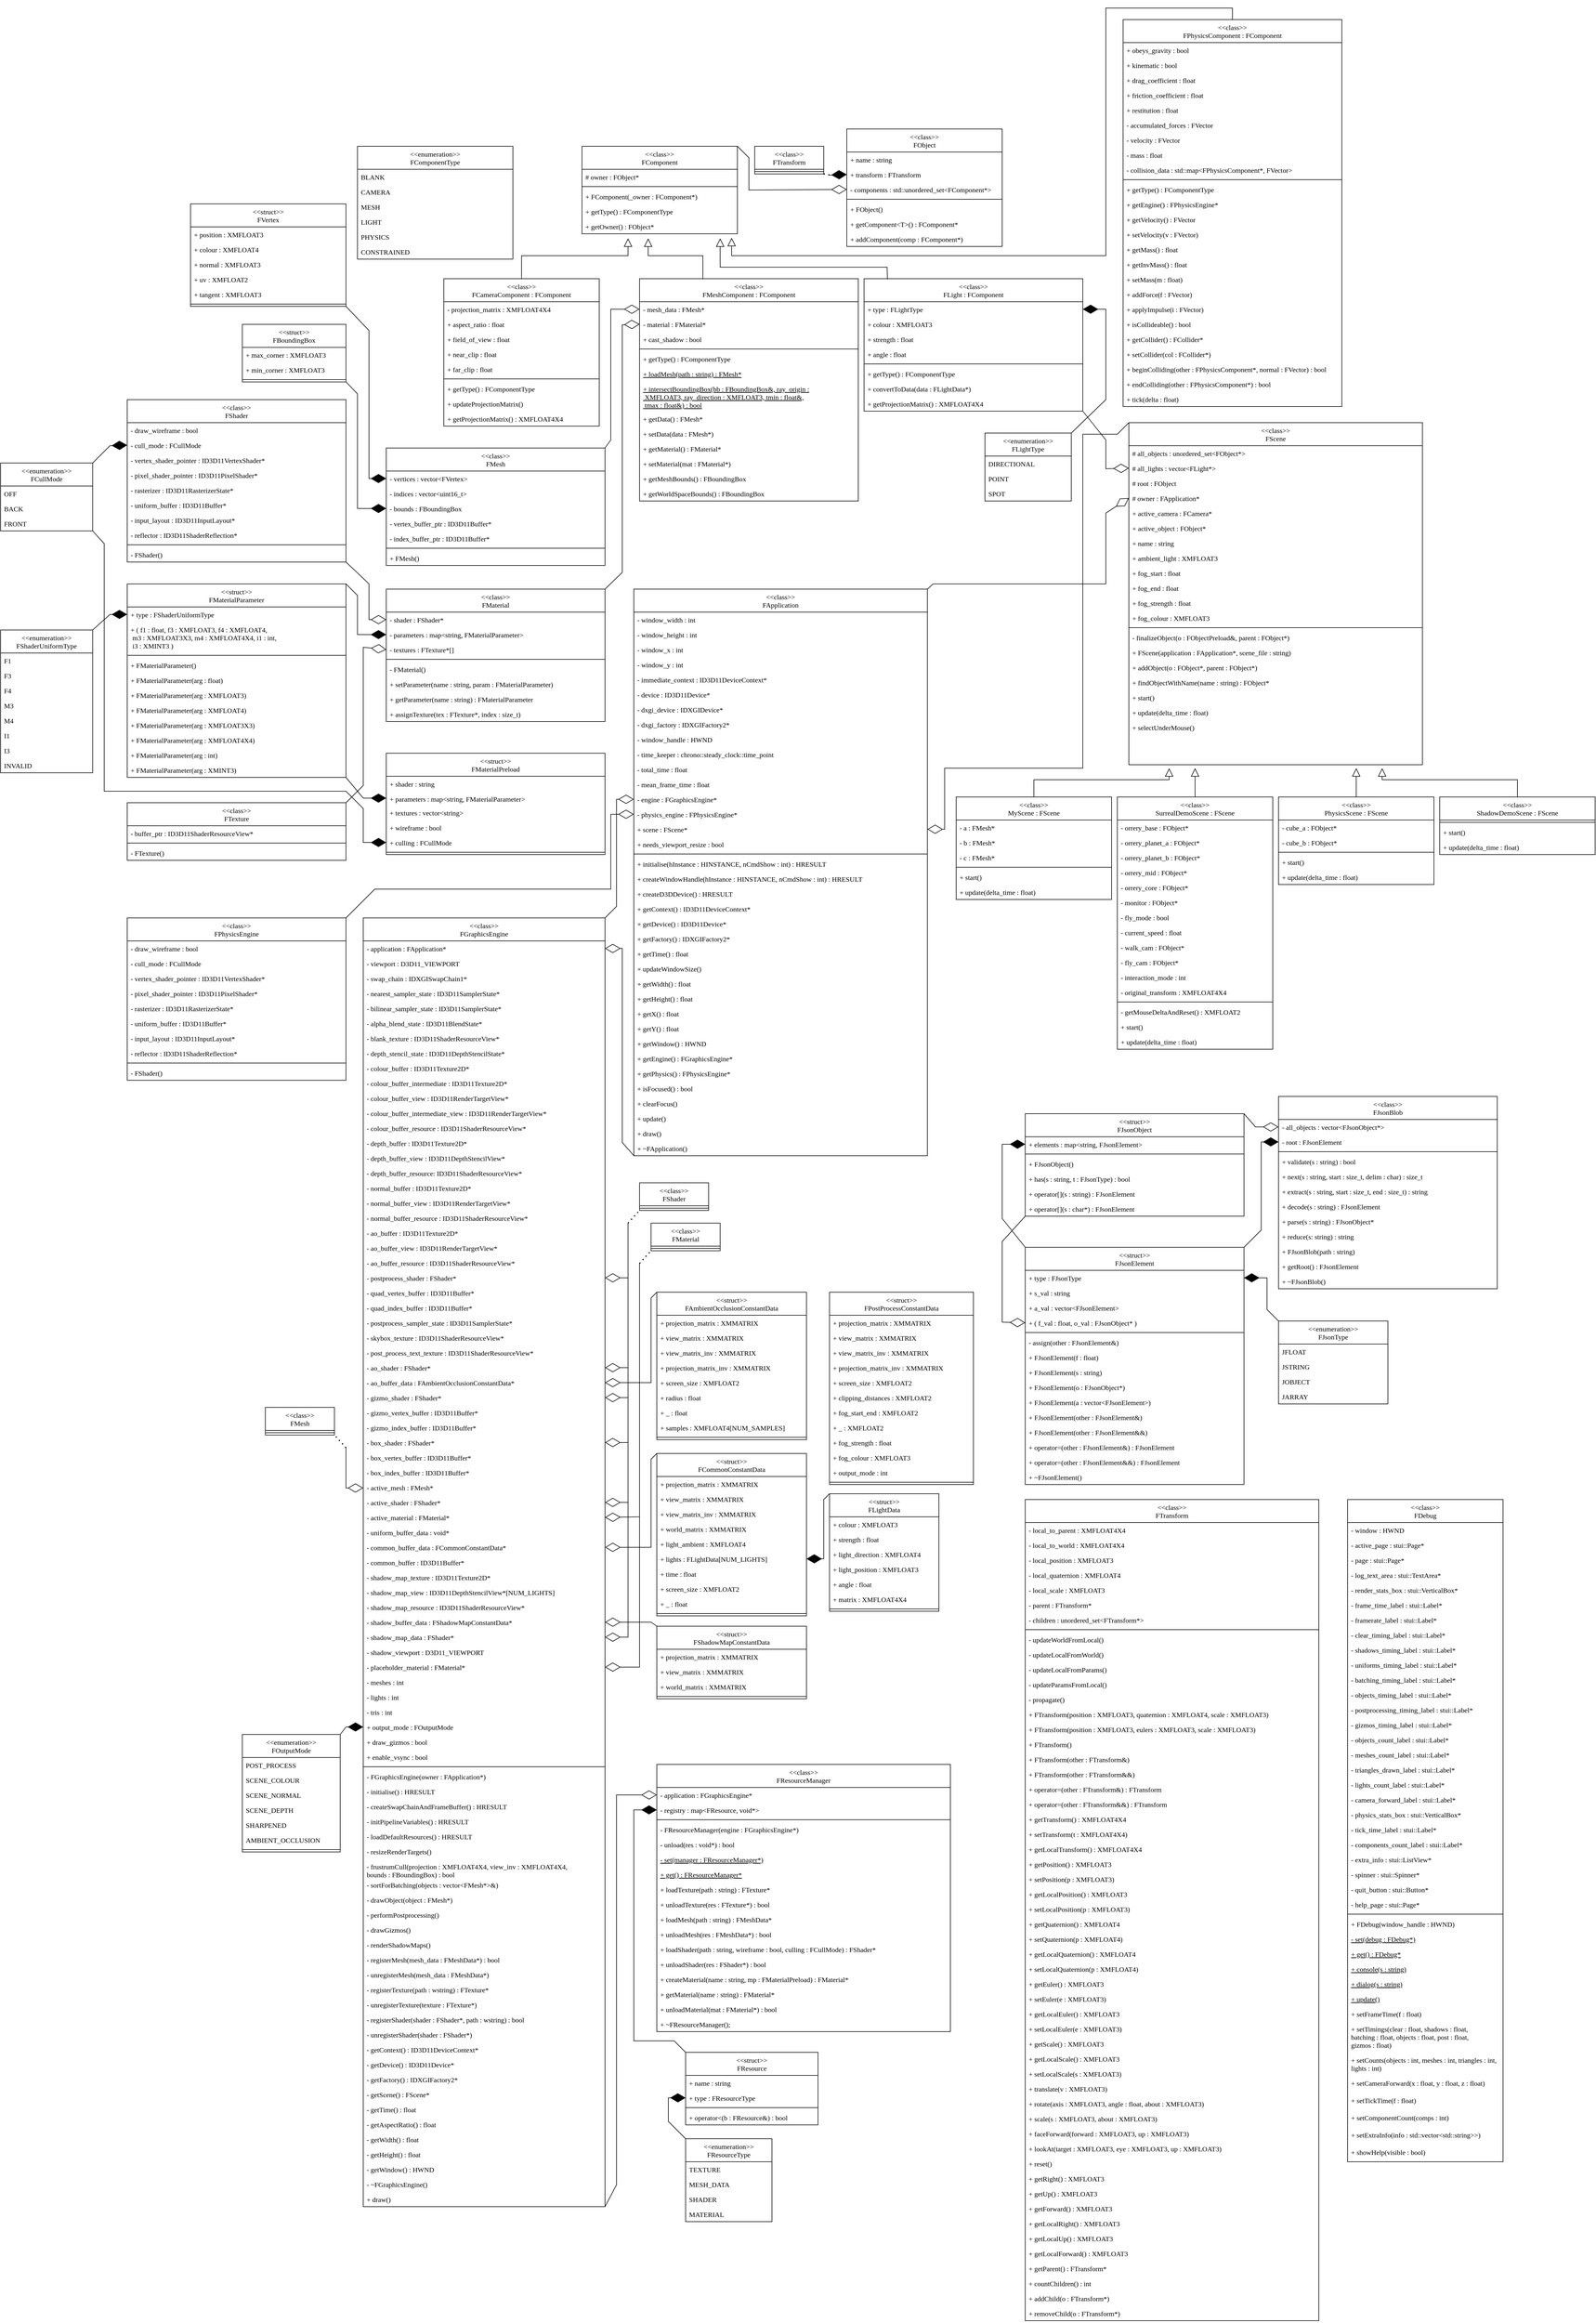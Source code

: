 <mxfile version="25.0.1">
  <diagram id="C5RBs43oDa-KdzZeNtuy" name="Page-1">
    <mxGraphModel dx="2317" dy="5981" grid="1" gridSize="10" guides="1" tooltips="1" connect="1" arrows="1" fold="1" page="1" pageScale="1" pageWidth="827" pageHeight="1169" math="0" shadow="0">
      <root>
        <mxCell id="WIyWlLk6GJQsqaUBKTNV-0" />
        <mxCell id="WIyWlLk6GJQsqaUBKTNV-1" parent="WIyWlLk6GJQsqaUBKTNV-0" />
        <mxCell id="zkfFHV4jXpPFQw0GAbJ--0" value="&lt;&lt;class&gt;&gt;&#xa;FTransform" style="swimlane;fontStyle=0;align=center;verticalAlign=top;childLayout=stackLayout;horizontal=1;startSize=40;horizontalStack=0;resizeParent=1;resizeLast=0;collapsible=1;marginBottom=0;rounded=0;shadow=0;strokeWidth=1;fontFamily=Verdana;" parent="WIyWlLk6GJQsqaUBKTNV-1" vertex="1">
          <mxGeometry x="2640" y="2360" width="510" height="1426" as="geometry">
            <mxRectangle x="230" y="140" width="160" height="26" as="alternateBounds" />
          </mxGeometry>
        </mxCell>
        <mxCell id="zkfFHV4jXpPFQw0GAbJ--1" value="- local_to_parent : XMFLOAT4X4" style="text;align=left;verticalAlign=top;spacingLeft=4;spacingRight=4;overflow=hidden;rotatable=0;points=[[0,0.5],[1,0.5]];portConstraint=eastwest;fontFamily=Verdana;" parent="zkfFHV4jXpPFQw0GAbJ--0" vertex="1">
          <mxGeometry y="40" width="510" height="26" as="geometry" />
        </mxCell>
        <mxCell id="zkfFHV4jXpPFQw0GAbJ--2" value="- local_to_world : XMFLOAT4X4" style="text;align=left;verticalAlign=top;spacingLeft=4;spacingRight=4;overflow=hidden;rotatable=0;points=[[0,0.5],[1,0.5]];portConstraint=eastwest;rounded=0;shadow=0;html=0;fontFamily=Verdana;" parent="zkfFHV4jXpPFQw0GAbJ--0" vertex="1">
          <mxGeometry y="66" width="510" height="26" as="geometry" />
        </mxCell>
        <mxCell id="zkfFHV4jXpPFQw0GAbJ--3" value="- local_position : XMFLOAT3" style="text;align=left;verticalAlign=top;spacingLeft=4;spacingRight=4;overflow=hidden;rotatable=0;points=[[0,0.5],[1,0.5]];portConstraint=eastwest;rounded=0;shadow=0;html=0;fontFamily=Verdana;" parent="zkfFHV4jXpPFQw0GAbJ--0" vertex="1">
          <mxGeometry y="92" width="510" height="26" as="geometry" />
        </mxCell>
        <mxCell id="MYi1pZq_OsRkMpaZbJGn-1" value="- local_quaternion : XMFLOAT4" style="text;align=left;verticalAlign=top;spacingLeft=4;spacingRight=4;overflow=hidden;rotatable=0;points=[[0,0.5],[1,0.5]];portConstraint=eastwest;rounded=0;shadow=0;html=0;fontFamily=Verdana;" parent="zkfFHV4jXpPFQw0GAbJ--0" vertex="1">
          <mxGeometry y="118" width="510" height="26" as="geometry" />
        </mxCell>
        <mxCell id="MYi1pZq_OsRkMpaZbJGn-2" value="- local_scale : XMFLOAT3" style="text;align=left;verticalAlign=top;spacingLeft=4;spacingRight=4;overflow=hidden;rotatable=0;points=[[0,0.5],[1,0.5]];portConstraint=eastwest;rounded=0;shadow=0;html=0;fontFamily=Verdana;" parent="zkfFHV4jXpPFQw0GAbJ--0" vertex="1">
          <mxGeometry y="144" width="510" height="26" as="geometry" />
        </mxCell>
        <mxCell id="MYi1pZq_OsRkMpaZbJGn-3" value="- parent : FTransform*" style="text;align=left;verticalAlign=top;spacingLeft=4;spacingRight=4;overflow=hidden;rotatable=0;points=[[0,0.5],[1,0.5]];portConstraint=eastwest;rounded=0;shadow=0;html=0;fontFamily=Verdana;" parent="zkfFHV4jXpPFQw0GAbJ--0" vertex="1">
          <mxGeometry y="170" width="510" height="26" as="geometry" />
        </mxCell>
        <mxCell id="MYi1pZq_OsRkMpaZbJGn-0" value="- children : unordered_set&lt;FTransform*&gt;" style="text;align=left;verticalAlign=top;spacingLeft=4;spacingRight=4;overflow=hidden;rotatable=0;points=[[0,0.5],[1,0.5]];portConstraint=eastwest;rounded=0;shadow=0;html=0;fontFamily=Verdana;" parent="zkfFHV4jXpPFQw0GAbJ--0" vertex="1">
          <mxGeometry y="196" width="510" height="26" as="geometry" />
        </mxCell>
        <mxCell id="zkfFHV4jXpPFQw0GAbJ--4" value="" style="line;html=1;strokeWidth=1;align=left;verticalAlign=middle;spacingTop=-1;spacingLeft=3;spacingRight=3;rotatable=0;labelPosition=right;points=[];portConstraint=eastwest;fontFamily=Verdana;" parent="zkfFHV4jXpPFQw0GAbJ--0" vertex="1">
          <mxGeometry y="222" width="510" height="8" as="geometry" />
        </mxCell>
        <mxCell id="MYi1pZq_OsRkMpaZbJGn-5" value="- updateWorldFromLocal()" style="text;align=left;verticalAlign=top;spacingLeft=4;spacingRight=4;overflow=hidden;rotatable=0;points=[[0,0.5],[1,0.5]];portConstraint=eastwest;fontFamily=Verdana;" parent="zkfFHV4jXpPFQw0GAbJ--0" vertex="1">
          <mxGeometry y="230" width="510" height="26" as="geometry" />
        </mxCell>
        <mxCell id="zkfFHV4jXpPFQw0GAbJ--5" value="- updateLocalFromWorld()" style="text;align=left;verticalAlign=top;spacingLeft=4;spacingRight=4;overflow=hidden;rotatable=0;points=[[0,0.5],[1,0.5]];portConstraint=eastwest;fontFamily=Verdana;" parent="zkfFHV4jXpPFQw0GAbJ--0" vertex="1">
          <mxGeometry y="256" width="510" height="26" as="geometry" />
        </mxCell>
        <mxCell id="MYi1pZq_OsRkMpaZbJGn-7" value="- updateLocalFromParams()" style="text;align=left;verticalAlign=top;spacingLeft=4;spacingRight=4;overflow=hidden;rotatable=0;points=[[0,0.5],[1,0.5]];portConstraint=eastwest;fontFamily=Verdana;" parent="zkfFHV4jXpPFQw0GAbJ--0" vertex="1">
          <mxGeometry y="282" width="510" height="26" as="geometry" />
        </mxCell>
        <mxCell id="MYi1pZq_OsRkMpaZbJGn-6" value="- updateParamsFromLocal()" style="text;align=left;verticalAlign=top;spacingLeft=4;spacingRight=4;overflow=hidden;rotatable=0;points=[[0,0.5],[1,0.5]];portConstraint=eastwest;fontFamily=Verdana;" parent="zkfFHV4jXpPFQw0GAbJ--0" vertex="1">
          <mxGeometry y="308" width="510" height="26" as="geometry" />
        </mxCell>
        <mxCell id="MYi1pZq_OsRkMpaZbJGn-4" value="- propagate()" style="text;align=left;verticalAlign=top;spacingLeft=4;spacingRight=4;overflow=hidden;rotatable=0;points=[[0,0.5],[1,0.5]];portConstraint=eastwest;fontFamily=Verdana;" parent="zkfFHV4jXpPFQw0GAbJ--0" vertex="1">
          <mxGeometry y="334" width="510" height="26" as="geometry" />
        </mxCell>
        <mxCell id="MYi1pZq_OsRkMpaZbJGn-8" value="+ FTransform(position : XMFLOAT3, quaternion : XMFLOAT4, scale : XMFLOAT3)" style="text;align=left;verticalAlign=top;spacingLeft=4;spacingRight=4;overflow=hidden;rotatable=0;points=[[0,0.5],[1,0.5]];portConstraint=eastwest;fontFamily=Verdana;" parent="zkfFHV4jXpPFQw0GAbJ--0" vertex="1">
          <mxGeometry y="360" width="510" height="26" as="geometry" />
        </mxCell>
        <mxCell id="MYi1pZq_OsRkMpaZbJGn-9" value="+ FTransform(position : XMFLOAT3, eulers : XMFLOAT3, scale : XMFLOAT3)" style="text;align=left;verticalAlign=top;spacingLeft=4;spacingRight=4;overflow=hidden;rotatable=0;points=[[0,0.5],[1,0.5]];portConstraint=eastwest;fontFamily=Verdana;" parent="zkfFHV4jXpPFQw0GAbJ--0" vertex="1">
          <mxGeometry y="386" width="510" height="26" as="geometry" />
        </mxCell>
        <mxCell id="MYi1pZq_OsRkMpaZbJGn-10" value="+ FTransform()" style="text;align=left;verticalAlign=top;spacingLeft=4;spacingRight=4;overflow=hidden;rotatable=0;points=[[0,0.5],[1,0.5]];portConstraint=eastwest;fontFamily=Verdana;" parent="zkfFHV4jXpPFQw0GAbJ--0" vertex="1">
          <mxGeometry y="412" width="510" height="26" as="geometry" />
        </mxCell>
        <mxCell id="MYi1pZq_OsRkMpaZbJGn-12" value="+ FTransform(other : FTransform&amp;)" style="text;align=left;verticalAlign=top;spacingLeft=4;spacingRight=4;overflow=hidden;rotatable=0;points=[[0,0.5],[1,0.5]];portConstraint=eastwest;fontFamily=Verdana;" parent="zkfFHV4jXpPFQw0GAbJ--0" vertex="1">
          <mxGeometry y="438" width="510" height="26" as="geometry" />
        </mxCell>
        <mxCell id="MYi1pZq_OsRkMpaZbJGn-13" value="+ FTransform(other : FTransform&amp;&amp;)" style="text;align=left;verticalAlign=top;spacingLeft=4;spacingRight=4;overflow=hidden;rotatable=0;points=[[0,0.5],[1,0.5]];portConstraint=eastwest;fontFamily=Verdana;" parent="zkfFHV4jXpPFQw0GAbJ--0" vertex="1">
          <mxGeometry y="464" width="510" height="26" as="geometry" />
        </mxCell>
        <mxCell id="MYi1pZq_OsRkMpaZbJGn-14" value="+ operator=(other : FTransform&amp;) : FTransform" style="text;align=left;verticalAlign=top;spacingLeft=4;spacingRight=4;overflow=hidden;rotatable=0;points=[[0,0.5],[1,0.5]];portConstraint=eastwest;fontFamily=Verdana;" parent="zkfFHV4jXpPFQw0GAbJ--0" vertex="1">
          <mxGeometry y="490" width="510" height="26" as="geometry" />
        </mxCell>
        <mxCell id="MYi1pZq_OsRkMpaZbJGn-15" value="+ operator=(other : FTransform&amp;&amp;) : FTransform" style="text;align=left;verticalAlign=top;spacingLeft=4;spacingRight=4;overflow=hidden;rotatable=0;points=[[0,0.5],[1,0.5]];portConstraint=eastwest;fontFamily=Verdana;" parent="zkfFHV4jXpPFQw0GAbJ--0" vertex="1">
          <mxGeometry y="516" width="510" height="26" as="geometry" />
        </mxCell>
        <mxCell id="MYi1pZq_OsRkMpaZbJGn-11" value="+ getTransform() : XMFLOAT4X4" style="text;align=left;verticalAlign=top;spacingLeft=4;spacingRight=4;overflow=hidden;rotatable=0;points=[[0,0.5],[1,0.5]];portConstraint=eastwest;fontFamily=Verdana;" parent="zkfFHV4jXpPFQw0GAbJ--0" vertex="1">
          <mxGeometry y="542" width="510" height="26" as="geometry" />
        </mxCell>
        <mxCell id="0-Ul-wWGd_sJ8L0pNZan-0" value="+ setTransform(t : XMFLOAT4X4)" style="text;align=left;verticalAlign=top;spacingLeft=4;spacingRight=4;overflow=hidden;rotatable=0;points=[[0,0.5],[1,0.5]];portConstraint=eastwest;fontFamily=Verdana;" parent="zkfFHV4jXpPFQw0GAbJ--0" vertex="1">
          <mxGeometry y="568" width="510" height="26" as="geometry" />
        </mxCell>
        <mxCell id="MYi1pZq_OsRkMpaZbJGn-16" value="+ getLocalTransform() : XMFLOAT4X4" style="text;align=left;verticalAlign=top;spacingLeft=4;spacingRight=4;overflow=hidden;rotatable=0;points=[[0,0.5],[1,0.5]];portConstraint=eastwest;fontFamily=Verdana;" parent="zkfFHV4jXpPFQw0GAbJ--0" vertex="1">
          <mxGeometry y="594" width="510" height="26" as="geometry" />
        </mxCell>
        <mxCell id="MYi1pZq_OsRkMpaZbJGn-17" value="+ getPosition() : XMFLOAT3" style="text;align=left;verticalAlign=top;spacingLeft=4;spacingRight=4;overflow=hidden;rotatable=0;points=[[0,0.5],[1,0.5]];portConstraint=eastwest;fontFamily=Verdana;" parent="zkfFHV4jXpPFQw0GAbJ--0" vertex="1">
          <mxGeometry y="620" width="510" height="26" as="geometry" />
        </mxCell>
        <mxCell id="MYi1pZq_OsRkMpaZbJGn-18" value="+ setPosition(p : XMFLOAT3)" style="text;align=left;verticalAlign=top;spacingLeft=4;spacingRight=4;overflow=hidden;rotatable=0;points=[[0,0.5],[1,0.5]];portConstraint=eastwest;fontFamily=Verdana;" parent="zkfFHV4jXpPFQw0GAbJ--0" vertex="1">
          <mxGeometry y="646" width="510" height="26" as="geometry" />
        </mxCell>
        <mxCell id="MYi1pZq_OsRkMpaZbJGn-19" value="+ getLocalPosition() : XMFLOAT3" style="text;align=left;verticalAlign=top;spacingLeft=4;spacingRight=4;overflow=hidden;rotatable=0;points=[[0,0.5],[1,0.5]];portConstraint=eastwest;fontFamily=Verdana;" parent="zkfFHV4jXpPFQw0GAbJ--0" vertex="1">
          <mxGeometry y="672" width="510" height="26" as="geometry" />
        </mxCell>
        <mxCell id="MYi1pZq_OsRkMpaZbJGn-20" value="+ setLocalPosition(p : XMFLOAT3)" style="text;align=left;verticalAlign=top;spacingLeft=4;spacingRight=4;overflow=hidden;rotatable=0;points=[[0,0.5],[1,0.5]];portConstraint=eastwest;fontFamily=Verdana;" parent="zkfFHV4jXpPFQw0GAbJ--0" vertex="1">
          <mxGeometry y="698" width="510" height="26" as="geometry" />
        </mxCell>
        <mxCell id="MYi1pZq_OsRkMpaZbJGn-21" value="+ getQuaternion() : XMFLOAT4" style="text;align=left;verticalAlign=top;spacingLeft=4;spacingRight=4;overflow=hidden;rotatable=0;points=[[0,0.5],[1,0.5]];portConstraint=eastwest;fontFamily=Verdana;" parent="zkfFHV4jXpPFQw0GAbJ--0" vertex="1">
          <mxGeometry y="724" width="510" height="26" as="geometry" />
        </mxCell>
        <mxCell id="MYi1pZq_OsRkMpaZbJGn-24" value="+ setQuaternion(p : XMFLOAT4)" style="text;align=left;verticalAlign=top;spacingLeft=4;spacingRight=4;overflow=hidden;rotatable=0;points=[[0,0.5],[1,0.5]];portConstraint=eastwest;fontFamily=Verdana;" parent="zkfFHV4jXpPFQw0GAbJ--0" vertex="1">
          <mxGeometry y="750" width="510" height="26" as="geometry" />
        </mxCell>
        <mxCell id="MYi1pZq_OsRkMpaZbJGn-23" value="+ getLocalQuaternion() : XMFLOAT4" style="text;align=left;verticalAlign=top;spacingLeft=4;spacingRight=4;overflow=hidden;rotatable=0;points=[[0,0.5],[1,0.5]];portConstraint=eastwest;fontFamily=Verdana;" parent="zkfFHV4jXpPFQw0GAbJ--0" vertex="1">
          <mxGeometry y="776" width="510" height="26" as="geometry" />
        </mxCell>
        <mxCell id="MYi1pZq_OsRkMpaZbJGn-22" value="+ setLocalQuaternion(p : XMFLOAT4)" style="text;align=left;verticalAlign=top;spacingLeft=4;spacingRight=4;overflow=hidden;rotatable=0;points=[[0,0.5],[1,0.5]];portConstraint=eastwest;fontFamily=Verdana;" parent="zkfFHV4jXpPFQw0GAbJ--0" vertex="1">
          <mxGeometry y="802" width="510" height="26" as="geometry" />
        </mxCell>
        <mxCell id="MYi1pZq_OsRkMpaZbJGn-25" value="+ getEuler() : XMFLOAT3" style="text;align=left;verticalAlign=top;spacingLeft=4;spacingRight=4;overflow=hidden;rotatable=0;points=[[0,0.5],[1,0.5]];portConstraint=eastwest;fontFamily=Verdana;" parent="zkfFHV4jXpPFQw0GAbJ--0" vertex="1">
          <mxGeometry y="828" width="510" height="26" as="geometry" />
        </mxCell>
        <mxCell id="MYi1pZq_OsRkMpaZbJGn-26" value="+ setEuler(e : XMFLOAT3)" style="text;align=left;verticalAlign=top;spacingLeft=4;spacingRight=4;overflow=hidden;rotatable=0;points=[[0,0.5],[1,0.5]];portConstraint=eastwest;fontFamily=Verdana;" parent="zkfFHV4jXpPFQw0GAbJ--0" vertex="1">
          <mxGeometry y="854" width="510" height="26" as="geometry" />
        </mxCell>
        <mxCell id="MYi1pZq_OsRkMpaZbJGn-27" value="+ getLocalEuler() : XMFLOAT3" style="text;align=left;verticalAlign=top;spacingLeft=4;spacingRight=4;overflow=hidden;rotatable=0;points=[[0,0.5],[1,0.5]];portConstraint=eastwest;fontFamily=Verdana;" parent="zkfFHV4jXpPFQw0GAbJ--0" vertex="1">
          <mxGeometry y="880" width="510" height="26" as="geometry" />
        </mxCell>
        <mxCell id="MYi1pZq_OsRkMpaZbJGn-28" value="+ setLocalEuler(e : XMFLOAT3)" style="text;align=left;verticalAlign=top;spacingLeft=4;spacingRight=4;overflow=hidden;rotatable=0;points=[[0,0.5],[1,0.5]];portConstraint=eastwest;fontFamily=Verdana;" parent="zkfFHV4jXpPFQw0GAbJ--0" vertex="1">
          <mxGeometry y="906" width="510" height="26" as="geometry" />
        </mxCell>
        <mxCell id="MYi1pZq_OsRkMpaZbJGn-29" value="+ getScale() : XMFLOAT3" style="text;align=left;verticalAlign=top;spacingLeft=4;spacingRight=4;overflow=hidden;rotatable=0;points=[[0,0.5],[1,0.5]];portConstraint=eastwest;fontFamily=Verdana;" parent="zkfFHV4jXpPFQw0GAbJ--0" vertex="1">
          <mxGeometry y="932" width="510" height="26" as="geometry" />
        </mxCell>
        <mxCell id="MYi1pZq_OsRkMpaZbJGn-30" value="+ getLocalScale() : XMFLOAT3" style="text;align=left;verticalAlign=top;spacingLeft=4;spacingRight=4;overflow=hidden;rotatable=0;points=[[0,0.5],[1,0.5]];portConstraint=eastwest;fontFamily=Verdana;" parent="zkfFHV4jXpPFQw0GAbJ--0" vertex="1">
          <mxGeometry y="958" width="510" height="26" as="geometry" />
        </mxCell>
        <mxCell id="MYi1pZq_OsRkMpaZbJGn-31" value="+ setLocalScale(s : XMFLOAT3)" style="text;align=left;verticalAlign=top;spacingLeft=4;spacingRight=4;overflow=hidden;rotatable=0;points=[[0,0.5],[1,0.5]];portConstraint=eastwest;fontFamily=Verdana;" parent="zkfFHV4jXpPFQw0GAbJ--0" vertex="1">
          <mxGeometry y="984" width="510" height="26" as="geometry" />
        </mxCell>
        <mxCell id="MYi1pZq_OsRkMpaZbJGn-32" value="+ translate(v : XMFLOAT3)" style="text;align=left;verticalAlign=top;spacingLeft=4;spacingRight=4;overflow=hidden;rotatable=0;points=[[0,0.5],[1,0.5]];portConstraint=eastwest;fontFamily=Verdana;" parent="zkfFHV4jXpPFQw0GAbJ--0" vertex="1">
          <mxGeometry y="1010" width="510" height="26" as="geometry" />
        </mxCell>
        <mxCell id="MYi1pZq_OsRkMpaZbJGn-33" value="+ rotate(axis : XMFLOAT3, angle : float, about : XMFLOAT3)" style="text;align=left;verticalAlign=top;spacingLeft=4;spacingRight=4;overflow=hidden;rotatable=0;points=[[0,0.5],[1,0.5]];portConstraint=eastwest;fontFamily=Verdana;" parent="zkfFHV4jXpPFQw0GAbJ--0" vertex="1">
          <mxGeometry y="1036" width="510" height="26" as="geometry" />
        </mxCell>
        <mxCell id="MYi1pZq_OsRkMpaZbJGn-34" value="+ scale(s : XMFLOAT3, about : XMFLOAT3)" style="text;align=left;verticalAlign=top;spacingLeft=4;spacingRight=4;overflow=hidden;rotatable=0;points=[[0,0.5],[1,0.5]];portConstraint=eastwest;fontFamily=Verdana;" parent="zkfFHV4jXpPFQw0GAbJ--0" vertex="1">
          <mxGeometry y="1062" width="510" height="26" as="geometry" />
        </mxCell>
        <mxCell id="MYi1pZq_OsRkMpaZbJGn-35" value="+ faceForward(forward : XMFLOAT3, up : XMFLOAT3)" style="text;align=left;verticalAlign=top;spacingLeft=4;spacingRight=4;overflow=hidden;rotatable=0;points=[[0,0.5],[1,0.5]];portConstraint=eastwest;fontFamily=Verdana;" parent="zkfFHV4jXpPFQw0GAbJ--0" vertex="1">
          <mxGeometry y="1088" width="510" height="26" as="geometry" />
        </mxCell>
        <mxCell id="MYi1pZq_OsRkMpaZbJGn-36" value="+ lookAt(target : XMFLOAT3, eye : XMFLOAT3, up : XMFLOAT3)" style="text;align=left;verticalAlign=top;spacingLeft=4;spacingRight=4;overflow=hidden;rotatable=0;points=[[0,0.5],[1,0.5]];portConstraint=eastwest;fontFamily=Verdana;" parent="zkfFHV4jXpPFQw0GAbJ--0" vertex="1">
          <mxGeometry y="1114" width="510" height="26" as="geometry" />
        </mxCell>
        <mxCell id="MYi1pZq_OsRkMpaZbJGn-37" value="+ reset()" style="text;align=left;verticalAlign=top;spacingLeft=4;spacingRight=4;overflow=hidden;rotatable=0;points=[[0,0.5],[1,0.5]];portConstraint=eastwest;fontFamily=Verdana;" parent="zkfFHV4jXpPFQw0GAbJ--0" vertex="1">
          <mxGeometry y="1140" width="510" height="26" as="geometry" />
        </mxCell>
        <mxCell id="MYi1pZq_OsRkMpaZbJGn-38" value="+ getRight() : XMFLOAT3" style="text;align=left;verticalAlign=top;spacingLeft=4;spacingRight=4;overflow=hidden;rotatable=0;points=[[0,0.5],[1,0.5]];portConstraint=eastwest;fontFamily=Verdana;" parent="zkfFHV4jXpPFQw0GAbJ--0" vertex="1">
          <mxGeometry y="1166" width="510" height="26" as="geometry" />
        </mxCell>
        <mxCell id="MYi1pZq_OsRkMpaZbJGn-39" value="+ getUp() : XMFLOAT3" style="text;align=left;verticalAlign=top;spacingLeft=4;spacingRight=4;overflow=hidden;rotatable=0;points=[[0,0.5],[1,0.5]];portConstraint=eastwest;fontFamily=Verdana;" parent="zkfFHV4jXpPFQw0GAbJ--0" vertex="1">
          <mxGeometry y="1192" width="510" height="26" as="geometry" />
        </mxCell>
        <mxCell id="MYi1pZq_OsRkMpaZbJGn-40" value="+ getForward() : XMFLOAT3" style="text;align=left;verticalAlign=top;spacingLeft=4;spacingRight=4;overflow=hidden;rotatable=0;points=[[0,0.5],[1,0.5]];portConstraint=eastwest;fontFamily=Verdana;" parent="zkfFHV4jXpPFQw0GAbJ--0" vertex="1">
          <mxGeometry y="1218" width="510" height="26" as="geometry" />
        </mxCell>
        <mxCell id="MYi1pZq_OsRkMpaZbJGn-41" value="+ getLocalRight() : XMFLOAT3" style="text;align=left;verticalAlign=top;spacingLeft=4;spacingRight=4;overflow=hidden;rotatable=0;points=[[0,0.5],[1,0.5]];portConstraint=eastwest;fontFamily=Verdana;" parent="zkfFHV4jXpPFQw0GAbJ--0" vertex="1">
          <mxGeometry y="1244" width="510" height="26" as="geometry" />
        </mxCell>
        <mxCell id="MYi1pZq_OsRkMpaZbJGn-42" value="+ getLocalUp() : XMFLOAT3" style="text;align=left;verticalAlign=top;spacingLeft=4;spacingRight=4;overflow=hidden;rotatable=0;points=[[0,0.5],[1,0.5]];portConstraint=eastwest;fontFamily=Verdana;" parent="zkfFHV4jXpPFQw0GAbJ--0" vertex="1">
          <mxGeometry y="1270" width="510" height="26" as="geometry" />
        </mxCell>
        <mxCell id="MYi1pZq_OsRkMpaZbJGn-43" value="+ getLocalForward() : XMFLOAT3" style="text;align=left;verticalAlign=top;spacingLeft=4;spacingRight=4;overflow=hidden;rotatable=0;points=[[0,0.5],[1,0.5]];portConstraint=eastwest;fontFamily=Verdana;" parent="zkfFHV4jXpPFQw0GAbJ--0" vertex="1">
          <mxGeometry y="1296" width="510" height="26" as="geometry" />
        </mxCell>
        <mxCell id="MYi1pZq_OsRkMpaZbJGn-44" value="+ getParent() : FTransform*" style="text;align=left;verticalAlign=top;spacingLeft=4;spacingRight=4;overflow=hidden;rotatable=0;points=[[0,0.5],[1,0.5]];portConstraint=eastwest;fontFamily=Verdana;" parent="zkfFHV4jXpPFQw0GAbJ--0" vertex="1">
          <mxGeometry y="1322" width="510" height="26" as="geometry" />
        </mxCell>
        <mxCell id="MYi1pZq_OsRkMpaZbJGn-45" value="+ countChildren() : int" style="text;align=left;verticalAlign=top;spacingLeft=4;spacingRight=4;overflow=hidden;rotatable=0;points=[[0,0.5],[1,0.5]];portConstraint=eastwest;fontFamily=Verdana;" parent="zkfFHV4jXpPFQw0GAbJ--0" vertex="1">
          <mxGeometry y="1348" width="510" height="26" as="geometry" />
        </mxCell>
        <mxCell id="MYi1pZq_OsRkMpaZbJGn-46" value="+ addChild(o : FTransform*)" style="text;align=left;verticalAlign=top;spacingLeft=4;spacingRight=4;overflow=hidden;rotatable=0;points=[[0,0.5],[1,0.5]];portConstraint=eastwest;fontFamily=Verdana;" parent="zkfFHV4jXpPFQw0GAbJ--0" vertex="1">
          <mxGeometry y="1374" width="510" height="26" as="geometry" />
        </mxCell>
        <mxCell id="MYi1pZq_OsRkMpaZbJGn-47" value="+ removeChild(o : FTransform*)" style="text;align=left;verticalAlign=top;spacingLeft=4;spacingRight=4;overflow=hidden;rotatable=0;points=[[0,0.5],[1,0.5]];portConstraint=eastwest;fontFamily=Verdana;" parent="zkfFHV4jXpPFQw0GAbJ--0" vertex="1">
          <mxGeometry y="1400" width="510" height="26" as="geometry" />
        </mxCell>
        <mxCell id="MYi1pZq_OsRkMpaZbJGn-48" value="&lt;&lt;class&gt;&gt;&#xa;FObject" style="swimlane;fontStyle=0;align=center;verticalAlign=top;childLayout=stackLayout;horizontal=1;startSize=40;horizontalStack=0;resizeParent=1;resizeLast=0;collapsible=1;marginBottom=0;rounded=0;shadow=0;strokeWidth=1;fontFamily=Verdana;" parent="WIyWlLk6GJQsqaUBKTNV-1" vertex="1">
          <mxGeometry x="2330" y="-20" width="270" height="204" as="geometry">
            <mxRectangle x="230" y="140" width="160" height="26" as="alternateBounds" />
          </mxGeometry>
        </mxCell>
        <mxCell id="MYi1pZq_OsRkMpaZbJGn-49" value="+ name : string" style="text;align=left;verticalAlign=top;spacingLeft=4;spacingRight=4;overflow=hidden;rotatable=0;points=[[0,0.5],[1,0.5]];portConstraint=eastwest;fontFamily=Verdana;" parent="MYi1pZq_OsRkMpaZbJGn-48" vertex="1">
          <mxGeometry y="40" width="270" height="26" as="geometry" />
        </mxCell>
        <mxCell id="MYi1pZq_OsRkMpaZbJGn-50" value="+ transform : FTransform" style="text;align=left;verticalAlign=top;spacingLeft=4;spacingRight=4;overflow=hidden;rotatable=0;points=[[0,0.5],[1,0.5]];portConstraint=eastwest;rounded=0;shadow=0;html=0;fontFamily=Verdana;" parent="MYi1pZq_OsRkMpaZbJGn-48" vertex="1">
          <mxGeometry y="66" width="270" height="26" as="geometry" />
        </mxCell>
        <mxCell id="WcEXKQNfF_bYDQNcM3Ev-1" value="- components : std::unordered_set&lt;FComponent*&gt;" style="text;align=left;verticalAlign=top;spacingLeft=4;spacingRight=4;overflow=hidden;rotatable=0;points=[[0,0.5],[1,0.5]];portConstraint=eastwest;rounded=0;shadow=0;html=0;fontFamily=Verdana;" vertex="1" parent="MYi1pZq_OsRkMpaZbJGn-48">
          <mxGeometry y="92" width="270" height="26" as="geometry" />
        </mxCell>
        <mxCell id="MYi1pZq_OsRkMpaZbJGn-56" value="" style="line;html=1;strokeWidth=1;align=left;verticalAlign=middle;spacingTop=-1;spacingLeft=3;spacingRight=3;rotatable=0;labelPosition=right;points=[];portConstraint=eastwest;fontFamily=Verdana;" parent="MYi1pZq_OsRkMpaZbJGn-48" vertex="1">
          <mxGeometry y="118" width="270" height="8" as="geometry" />
        </mxCell>
        <mxCell id="MYi1pZq_OsRkMpaZbJGn-57" value="+ FObject()" style="text;align=left;verticalAlign=top;spacingLeft=4;spacingRight=4;overflow=hidden;rotatable=0;points=[[0,0.5],[1,0.5]];portConstraint=eastwest;fontFamily=Verdana;" parent="MYi1pZq_OsRkMpaZbJGn-48" vertex="1">
          <mxGeometry y="126" width="270" height="26" as="geometry" />
        </mxCell>
        <mxCell id="MYi1pZq_OsRkMpaZbJGn-58" value="+ getComponent&lt;T&gt;() : FComponent*" style="text;align=left;verticalAlign=top;spacingLeft=4;spacingRight=4;overflow=hidden;rotatable=0;points=[[0,0.5],[1,0.5]];portConstraint=eastwest;fontFamily=Verdana;" parent="MYi1pZq_OsRkMpaZbJGn-48" vertex="1">
          <mxGeometry y="152" width="270" height="26" as="geometry" />
        </mxCell>
        <mxCell id="WcEXKQNfF_bYDQNcM3Ev-2" value="+ addComponent(comp : FComponent*)" style="text;align=left;verticalAlign=top;spacingLeft=4;spacingRight=4;overflow=hidden;rotatable=0;points=[[0,0.5],[1,0.5]];portConstraint=eastwest;fontFamily=Verdana;" vertex="1" parent="MYi1pZq_OsRkMpaZbJGn-48">
          <mxGeometry y="178" width="270" height="26" as="geometry" />
        </mxCell>
        <mxCell id="MYi1pZq_OsRkMpaZbJGn-102" value="&lt;&lt;enumeration&gt;&gt;&#xa;FComponentType" style="swimlane;fontStyle=0;align=center;verticalAlign=top;childLayout=stackLayout;horizontal=1;startSize=40;horizontalStack=0;resizeParent=1;resizeLast=0;collapsible=1;marginBottom=0;rounded=0;shadow=0;strokeWidth=1;fontFamily=Verdana;" parent="WIyWlLk6GJQsqaUBKTNV-1" vertex="1">
          <mxGeometry x="1480" y="10" width="270" height="196" as="geometry">
            <mxRectangle x="840" y="50" width="160" height="26" as="alternateBounds" />
          </mxGeometry>
        </mxCell>
        <mxCell id="MYi1pZq_OsRkMpaZbJGn-103" value="BLANK" style="text;align=left;verticalAlign=top;spacingLeft=4;spacingRight=4;overflow=hidden;rotatable=0;points=[[0,0.5],[1,0.5]];portConstraint=eastwest;fontFamily=Verdana;" parent="MYi1pZq_OsRkMpaZbJGn-102" vertex="1">
          <mxGeometry y="40" width="270" height="26" as="geometry" />
        </mxCell>
        <mxCell id="MYi1pZq_OsRkMpaZbJGn-104" value="CAMERA" style="text;align=left;verticalAlign=top;spacingLeft=4;spacingRight=4;overflow=hidden;rotatable=0;points=[[0,0.5],[1,0.5]];portConstraint=eastwest;rounded=0;shadow=0;html=0;fontFamily=Verdana;" parent="MYi1pZq_OsRkMpaZbJGn-102" vertex="1">
          <mxGeometry y="66" width="270" height="26" as="geometry" />
        </mxCell>
        <mxCell id="MYi1pZq_OsRkMpaZbJGn-106" value="MESH" style="text;align=left;verticalAlign=top;spacingLeft=4;spacingRight=4;overflow=hidden;rotatable=0;points=[[0,0.5],[1,0.5]];portConstraint=eastwest;fontFamily=Verdana;" parent="MYi1pZq_OsRkMpaZbJGn-102" vertex="1">
          <mxGeometry y="92" width="270" height="26" as="geometry" />
        </mxCell>
        <mxCell id="MYi1pZq_OsRkMpaZbJGn-107" value="LIGHT" style="text;align=left;verticalAlign=top;spacingLeft=4;spacingRight=4;overflow=hidden;rotatable=0;points=[[0,0.5],[1,0.5]];portConstraint=eastwest;fontFamily=Verdana;" parent="MYi1pZq_OsRkMpaZbJGn-102" vertex="1">
          <mxGeometry y="118" width="270" height="26" as="geometry" />
        </mxCell>
        <mxCell id="WcEXKQNfF_bYDQNcM3Ev-4" value="PHYSICS" style="text;align=left;verticalAlign=top;spacingLeft=4;spacingRight=4;overflow=hidden;rotatable=0;points=[[0,0.5],[1,0.5]];portConstraint=eastwest;fontFamily=Verdana;" vertex="1" parent="MYi1pZq_OsRkMpaZbJGn-102">
          <mxGeometry y="144" width="270" height="26" as="geometry" />
        </mxCell>
        <mxCell id="WcEXKQNfF_bYDQNcM3Ev-5" value="CONSTRAINED" style="text;align=left;verticalAlign=top;spacingLeft=4;spacingRight=4;overflow=hidden;rotatable=0;points=[[0,0.5],[1,0.5]];portConstraint=eastwest;fontFamily=Verdana;" vertex="1" parent="MYi1pZq_OsRkMpaZbJGn-102">
          <mxGeometry y="170" width="270" height="26" as="geometry" />
        </mxCell>
        <mxCell id="MYi1pZq_OsRkMpaZbJGn-110" value="&lt;&lt;class&gt;&gt;&#xa;FCameraComponent : FComponent" style="swimlane;fontStyle=0;align=center;verticalAlign=top;childLayout=stackLayout;horizontal=1;startSize=40;horizontalStack=0;resizeParent=1;resizeLast=0;collapsible=1;marginBottom=0;rounded=0;shadow=0;strokeWidth=1;fontFamily=Verdana;" parent="WIyWlLk6GJQsqaUBKTNV-1" vertex="1">
          <mxGeometry x="1630" y="240" width="270" height="256" as="geometry">
            <mxRectangle x="230" y="140" width="160" height="26" as="alternateBounds" />
          </mxGeometry>
        </mxCell>
        <mxCell id="MYi1pZq_OsRkMpaZbJGn-111" value="- projection_matrix : XMFLOAT4X4" style="text;align=left;verticalAlign=top;spacingLeft=4;spacingRight=4;overflow=hidden;rotatable=0;points=[[0,0.5],[1,0.5]];portConstraint=eastwest;fontFamily=Verdana;" parent="MYi1pZq_OsRkMpaZbJGn-110" vertex="1">
          <mxGeometry y="40" width="270" height="26" as="geometry" />
        </mxCell>
        <mxCell id="MYi1pZq_OsRkMpaZbJGn-112" value="+ aspect_ratio : float" style="text;align=left;verticalAlign=top;spacingLeft=4;spacingRight=4;overflow=hidden;rotatable=0;points=[[0,0.5],[1,0.5]];portConstraint=eastwest;rounded=0;shadow=0;html=0;fontFamily=Verdana;" parent="MYi1pZq_OsRkMpaZbJGn-110" vertex="1">
          <mxGeometry y="66" width="270" height="26" as="geometry" />
        </mxCell>
        <mxCell id="MYi1pZq_OsRkMpaZbJGn-116" value="+ field_of_view : float" style="text;align=left;verticalAlign=top;spacingLeft=4;spacingRight=4;overflow=hidden;rotatable=0;points=[[0,0.5],[1,0.5]];portConstraint=eastwest;rounded=0;shadow=0;html=0;fontFamily=Verdana;" parent="MYi1pZq_OsRkMpaZbJGn-110" vertex="1">
          <mxGeometry y="92" width="270" height="26" as="geometry" />
        </mxCell>
        <mxCell id="MYi1pZq_OsRkMpaZbJGn-118" value="+ near_clip : float" style="text;align=left;verticalAlign=top;spacingLeft=4;spacingRight=4;overflow=hidden;rotatable=0;points=[[0,0.5],[1,0.5]];portConstraint=eastwest;rounded=0;shadow=0;html=0;fontFamily=Verdana;" parent="MYi1pZq_OsRkMpaZbJGn-110" vertex="1">
          <mxGeometry y="118" width="270" height="26" as="geometry" />
        </mxCell>
        <mxCell id="MYi1pZq_OsRkMpaZbJGn-117" value="+ far_clip : float" style="text;align=left;verticalAlign=top;spacingLeft=4;spacingRight=4;overflow=hidden;rotatable=0;points=[[0,0.5],[1,0.5]];portConstraint=eastwest;rounded=0;shadow=0;html=0;fontFamily=Verdana;" parent="MYi1pZq_OsRkMpaZbJGn-110" vertex="1">
          <mxGeometry y="144" width="270" height="26" as="geometry" />
        </mxCell>
        <mxCell id="MYi1pZq_OsRkMpaZbJGn-113" value="" style="line;html=1;strokeWidth=1;align=left;verticalAlign=middle;spacingTop=-1;spacingLeft=3;spacingRight=3;rotatable=0;labelPosition=right;points=[];portConstraint=eastwest;fontFamily=Verdana;" parent="MYi1pZq_OsRkMpaZbJGn-110" vertex="1">
          <mxGeometry y="170" width="270" height="8" as="geometry" />
        </mxCell>
        <mxCell id="MYi1pZq_OsRkMpaZbJGn-114" value="+ getType() : FComponentType" style="text;align=left;verticalAlign=top;spacingLeft=4;spacingRight=4;overflow=hidden;rotatable=0;points=[[0,0.5],[1,0.5]];portConstraint=eastwest;fontFamily=Verdana;" parent="MYi1pZq_OsRkMpaZbJGn-110" vertex="1">
          <mxGeometry y="178" width="270" height="26" as="geometry" />
        </mxCell>
        <mxCell id="MYi1pZq_OsRkMpaZbJGn-115" value="+ updateProjectionMatrix()" style="text;align=left;verticalAlign=top;spacingLeft=4;spacingRight=4;overflow=hidden;rotatable=0;points=[[0,0.5],[1,0.5]];portConstraint=eastwest;fontFamily=Verdana;" parent="MYi1pZq_OsRkMpaZbJGn-110" vertex="1">
          <mxGeometry y="204" width="270" height="26" as="geometry" />
        </mxCell>
        <mxCell id="MYi1pZq_OsRkMpaZbJGn-119" value="+ getProjectionMatrix() : XMFLOAT4X4" style="text;align=left;verticalAlign=top;spacingLeft=4;spacingRight=4;overflow=hidden;rotatable=0;points=[[0,0.5],[1,0.5]];portConstraint=eastwest;fontFamily=Verdana;" parent="MYi1pZq_OsRkMpaZbJGn-110" vertex="1">
          <mxGeometry y="230" width="270" height="26" as="geometry" />
        </mxCell>
        <mxCell id="MYi1pZq_OsRkMpaZbJGn-120" value="&lt;&lt;struct&gt;&gt;&#xa;FVertex" style="swimlane;fontStyle=0;align=center;verticalAlign=top;childLayout=stackLayout;horizontal=1;startSize=40;horizontalStack=0;resizeParent=1;resizeLast=0;collapsible=1;marginBottom=0;rounded=0;shadow=0;strokeWidth=1;fontFamily=Verdana;" parent="WIyWlLk6GJQsqaUBKTNV-1" vertex="1">
          <mxGeometry x="1190" y="110" width="270" height="178" as="geometry">
            <mxRectangle x="230" y="140" width="160" height="26" as="alternateBounds" />
          </mxGeometry>
        </mxCell>
        <mxCell id="MYi1pZq_OsRkMpaZbJGn-121" value="+ position : XMFLOAT3" style="text;align=left;verticalAlign=top;spacingLeft=4;spacingRight=4;overflow=hidden;rotatable=0;points=[[0,0.5],[1,0.5]];portConstraint=eastwest;fontFamily=Verdana;" parent="MYi1pZq_OsRkMpaZbJGn-120" vertex="1">
          <mxGeometry y="40" width="270" height="26" as="geometry" />
        </mxCell>
        <mxCell id="MYi1pZq_OsRkMpaZbJGn-122" value="+ colour : XMFLOAT4" style="text;align=left;verticalAlign=top;spacingLeft=4;spacingRight=4;overflow=hidden;rotatable=0;points=[[0,0.5],[1,0.5]];portConstraint=eastwest;rounded=0;shadow=0;html=0;fontFamily=Verdana;" parent="MYi1pZq_OsRkMpaZbJGn-120" vertex="1">
          <mxGeometry y="66" width="270" height="26" as="geometry" />
        </mxCell>
        <mxCell id="MYi1pZq_OsRkMpaZbJGn-126" value="+ normal : XMFLOAT3" style="text;align=left;verticalAlign=top;spacingLeft=4;spacingRight=4;overflow=hidden;rotatable=0;points=[[0,0.5],[1,0.5]];portConstraint=eastwest;rounded=0;shadow=0;html=0;fontFamily=Verdana;" parent="MYi1pZq_OsRkMpaZbJGn-120" vertex="1">
          <mxGeometry y="92" width="270" height="26" as="geometry" />
        </mxCell>
        <mxCell id="MYi1pZq_OsRkMpaZbJGn-127" value="+ uv : XMFLOAT2" style="text;align=left;verticalAlign=top;spacingLeft=4;spacingRight=4;overflow=hidden;rotatable=0;points=[[0,0.5],[1,0.5]];portConstraint=eastwest;rounded=0;shadow=0;html=0;fontFamily=Verdana;" parent="MYi1pZq_OsRkMpaZbJGn-120" vertex="1">
          <mxGeometry y="118" width="270" height="26" as="geometry" />
        </mxCell>
        <mxCell id="MYi1pZq_OsRkMpaZbJGn-128" value="+ tangent : XMFLOAT3" style="text;align=left;verticalAlign=top;spacingLeft=4;spacingRight=4;overflow=hidden;rotatable=0;points=[[0,0.5],[1,0.5]];portConstraint=eastwest;rounded=0;shadow=0;html=0;fontFamily=Verdana;" parent="MYi1pZq_OsRkMpaZbJGn-120" vertex="1">
          <mxGeometry y="144" width="270" height="26" as="geometry" />
        </mxCell>
        <mxCell id="MYi1pZq_OsRkMpaZbJGn-123" value="" style="line;html=1;strokeWidth=1;align=left;verticalAlign=middle;spacingTop=-1;spacingLeft=3;spacingRight=3;rotatable=0;labelPosition=right;points=[];portConstraint=eastwest;fontFamily=Verdana;" parent="MYi1pZq_OsRkMpaZbJGn-120" vertex="1">
          <mxGeometry y="170" width="270" height="8" as="geometry" />
        </mxCell>
        <mxCell id="MYi1pZq_OsRkMpaZbJGn-129" value="&lt;&lt;struct&gt;&gt;&#xa;FBoundingBox" style="swimlane;fontStyle=0;align=center;verticalAlign=top;childLayout=stackLayout;horizontal=1;startSize=40;horizontalStack=0;resizeParent=1;resizeLast=0;collapsible=1;marginBottom=0;rounded=0;shadow=0;strokeWidth=1;fontFamily=Verdana;" parent="WIyWlLk6GJQsqaUBKTNV-1" vertex="1">
          <mxGeometry x="1280" y="319.19" width="180" height="100" as="geometry">
            <mxRectangle x="230" y="140" width="160" height="26" as="alternateBounds" />
          </mxGeometry>
        </mxCell>
        <mxCell id="MYi1pZq_OsRkMpaZbJGn-130" value="+ max_corner : XMFLOAT3" style="text;align=left;verticalAlign=top;spacingLeft=4;spacingRight=4;overflow=hidden;rotatable=0;points=[[0,0.5],[1,0.5]];portConstraint=eastwest;fontFamily=Verdana;" parent="MYi1pZq_OsRkMpaZbJGn-129" vertex="1">
          <mxGeometry y="40" width="180" height="26" as="geometry" />
        </mxCell>
        <mxCell id="MYi1pZq_OsRkMpaZbJGn-132" value="+ min_corner : XMFLOAT3" style="text;align=left;verticalAlign=top;spacingLeft=4;spacingRight=4;overflow=hidden;rotatable=0;points=[[0,0.5],[1,0.5]];portConstraint=eastwest;rounded=0;shadow=0;html=0;fontFamily=Verdana;" parent="MYi1pZq_OsRkMpaZbJGn-129" vertex="1">
          <mxGeometry y="66" width="180" height="26" as="geometry" />
        </mxCell>
        <mxCell id="MYi1pZq_OsRkMpaZbJGn-135" value="" style="line;html=1;strokeWidth=1;align=left;verticalAlign=middle;spacingTop=-1;spacingLeft=3;spacingRight=3;rotatable=0;labelPosition=right;points=[];portConstraint=eastwest;fontFamily=Verdana;" parent="MYi1pZq_OsRkMpaZbJGn-129" vertex="1">
          <mxGeometry y="92" width="180" height="8" as="geometry" />
        </mxCell>
        <mxCell id="MYi1pZq_OsRkMpaZbJGn-136" value="&lt;&lt;class&gt;&gt;&#xa;FMesh" style="swimlane;fontStyle=0;align=center;verticalAlign=top;childLayout=stackLayout;horizontal=1;startSize=40;horizontalStack=0;resizeParent=1;resizeLast=0;collapsible=1;marginBottom=0;rounded=0;shadow=0;strokeWidth=1;fontFamily=Verdana;" parent="WIyWlLk6GJQsqaUBKTNV-1" vertex="1">
          <mxGeometry x="1530" y="534" width="380" height="204" as="geometry">
            <mxRectangle x="230" y="140" width="160" height="26" as="alternateBounds" />
          </mxGeometry>
        </mxCell>
        <mxCell id="MYi1pZq_OsRkMpaZbJGn-137" value="- vertices : vector&lt;FVertex&gt;" style="text;align=left;verticalAlign=top;spacingLeft=4;spacingRight=4;overflow=hidden;rotatable=0;points=[[0,0.5],[1,0.5]];portConstraint=eastwest;fontFamily=Verdana;" parent="MYi1pZq_OsRkMpaZbJGn-136" vertex="1">
          <mxGeometry y="40" width="380" height="26" as="geometry" />
        </mxCell>
        <mxCell id="MYi1pZq_OsRkMpaZbJGn-138" value="- indices : vector&lt;uint16_t&gt;" style="text;align=left;verticalAlign=top;spacingLeft=4;spacingRight=4;overflow=hidden;rotatable=0;points=[[0,0.5],[1,0.5]];portConstraint=eastwest;rounded=0;shadow=0;html=0;fontFamily=Verdana;" parent="MYi1pZq_OsRkMpaZbJGn-136" vertex="1">
          <mxGeometry y="66" width="380" height="26" as="geometry" />
        </mxCell>
        <mxCell id="MYi1pZq_OsRkMpaZbJGn-142" value="- bounds : FBoundingBox" style="text;align=left;verticalAlign=top;spacingLeft=4;spacingRight=4;overflow=hidden;rotatable=0;points=[[0,0.5],[1,0.5]];portConstraint=eastwest;rounded=0;shadow=0;html=0;fontFamily=Verdana;" parent="MYi1pZq_OsRkMpaZbJGn-136" vertex="1">
          <mxGeometry y="92" width="380" height="26" as="geometry" />
        </mxCell>
        <mxCell id="MYi1pZq_OsRkMpaZbJGn-143" value="- vertex_buffer_ptr : ID3D11Buffer*" style="text;align=left;verticalAlign=top;spacingLeft=4;spacingRight=4;overflow=hidden;rotatable=0;points=[[0,0.5],[1,0.5]];portConstraint=eastwest;rounded=0;shadow=0;html=0;fontFamily=Verdana;" parent="MYi1pZq_OsRkMpaZbJGn-136" vertex="1">
          <mxGeometry y="118" width="380" height="26" as="geometry" />
        </mxCell>
        <mxCell id="MYi1pZq_OsRkMpaZbJGn-144" value="- index_buffer_ptr : ID3D11Buffer*" style="text;align=left;verticalAlign=top;spacingLeft=4;spacingRight=4;overflow=hidden;rotatable=0;points=[[0,0.5],[1,0.5]];portConstraint=eastwest;rounded=0;shadow=0;html=0;fontFamily=Verdana;" parent="MYi1pZq_OsRkMpaZbJGn-136" vertex="1">
          <mxGeometry y="144" width="380" height="26" as="geometry" />
        </mxCell>
        <mxCell id="MYi1pZq_OsRkMpaZbJGn-139" value="" style="line;html=1;strokeWidth=1;align=left;verticalAlign=middle;spacingTop=-1;spacingLeft=3;spacingRight=3;rotatable=0;labelPosition=right;points=[];portConstraint=eastwest;fontFamily=Verdana;" parent="MYi1pZq_OsRkMpaZbJGn-136" vertex="1">
          <mxGeometry y="170" width="380" height="8" as="geometry" />
        </mxCell>
        <mxCell id="MYi1pZq_OsRkMpaZbJGn-140" value="+ FMesh()" style="text;align=left;verticalAlign=top;spacingLeft=4;spacingRight=4;overflow=hidden;rotatable=0;points=[[0,0.5],[1,0.5]];portConstraint=eastwest;fontFamily=Verdana;" parent="MYi1pZq_OsRkMpaZbJGn-136" vertex="1">
          <mxGeometry y="178" width="380" height="26" as="geometry" />
        </mxCell>
        <mxCell id="MYi1pZq_OsRkMpaZbJGn-145" value="&lt;&lt;class&gt;&gt;&#xa;FMeshComponent : FComponent" style="swimlane;fontStyle=0;align=center;verticalAlign=top;childLayout=stackLayout;horizontal=1;startSize=40;horizontalStack=0;resizeParent=1;resizeLast=0;collapsible=1;marginBottom=0;rounded=0;shadow=0;strokeWidth=1;fontFamily=Verdana;" parent="WIyWlLk6GJQsqaUBKTNV-1" vertex="1">
          <mxGeometry x="1970" y="240" width="380" height="386" as="geometry">
            <mxRectangle x="230" y="140" width="160" height="26" as="alternateBounds" />
          </mxGeometry>
        </mxCell>
        <mxCell id="MYi1pZq_OsRkMpaZbJGn-146" value="- mesh_data : FMesh*" style="text;align=left;verticalAlign=top;spacingLeft=4;spacingRight=4;overflow=hidden;rotatable=0;points=[[0,0.5],[1,0.5]];portConstraint=eastwest;fontFamily=Verdana;" parent="MYi1pZq_OsRkMpaZbJGn-145" vertex="1">
          <mxGeometry y="40" width="380" height="26" as="geometry" />
        </mxCell>
        <mxCell id="MYi1pZq_OsRkMpaZbJGn-147" value="- material : FMaterial*" style="text;align=left;verticalAlign=top;spacingLeft=4;spacingRight=4;overflow=hidden;rotatable=0;points=[[0,0.5],[1,0.5]];portConstraint=eastwest;rounded=0;shadow=0;html=0;fontFamily=Verdana;" parent="MYi1pZq_OsRkMpaZbJGn-145" vertex="1">
          <mxGeometry y="66" width="380" height="26" as="geometry" />
        </mxCell>
        <mxCell id="MYi1pZq_OsRkMpaZbJGn-148" value="+ cast_shadow : bool" style="text;align=left;verticalAlign=top;spacingLeft=4;spacingRight=4;overflow=hidden;rotatable=0;points=[[0,0.5],[1,0.5]];portConstraint=eastwest;rounded=0;shadow=0;html=0;fontFamily=Verdana;" parent="MYi1pZq_OsRkMpaZbJGn-145" vertex="1">
          <mxGeometry y="92" width="380" height="26" as="geometry" />
        </mxCell>
        <mxCell id="MYi1pZq_OsRkMpaZbJGn-151" value="" style="line;html=1;strokeWidth=1;align=left;verticalAlign=middle;spacingTop=-1;spacingLeft=3;spacingRight=3;rotatable=0;labelPosition=right;points=[];portConstraint=eastwest;fontFamily=Verdana;" parent="MYi1pZq_OsRkMpaZbJGn-145" vertex="1">
          <mxGeometry y="118" width="380" height="8" as="geometry" />
        </mxCell>
        <mxCell id="MYi1pZq_OsRkMpaZbJGn-152" value="+ getType() : FComponentType" style="text;align=left;verticalAlign=top;spacingLeft=4;spacingRight=4;overflow=hidden;rotatable=0;points=[[0,0.5],[1,0.5]];portConstraint=eastwest;fontFamily=Verdana;" parent="MYi1pZq_OsRkMpaZbJGn-145" vertex="1">
          <mxGeometry y="126" width="380" height="26" as="geometry" />
        </mxCell>
        <mxCell id="MYi1pZq_OsRkMpaZbJGn-153" value="+ loadMesh(path : string) : FMesh*" style="text;align=left;verticalAlign=top;spacingLeft=4;spacingRight=4;overflow=hidden;rotatable=0;points=[[0,0.5],[1,0.5]];portConstraint=eastwest;fontFamily=Verdana;fontStyle=4" parent="MYi1pZq_OsRkMpaZbJGn-145" vertex="1">
          <mxGeometry y="152" width="380" height="26" as="geometry" />
        </mxCell>
        <mxCell id="RFZO2ottsVjkCoCoIexV-0" value="+ intersectBoundingBox(bb : FBoundingBox&amp;, ray_origin : &#xa; XMFLOAT3, ray_direction : XMFLOAT3, tmin : float&amp;, &#xa; tmax : float&amp;) : bool" style="text;align=left;verticalAlign=top;spacingLeft=4;spacingRight=4;overflow=hidden;rotatable=0;points=[[0,0.5],[1,0.5]];portConstraint=eastwest;fontFamily=Verdana;fontStyle=4" parent="MYi1pZq_OsRkMpaZbJGn-145" vertex="1">
          <mxGeometry y="178" width="380" height="52" as="geometry" />
        </mxCell>
        <mxCell id="MYi1pZq_OsRkMpaZbJGn-155" value="+ getData() : FMesh*" style="text;align=left;verticalAlign=top;spacingLeft=4;spacingRight=4;overflow=hidden;rotatable=0;points=[[0,0.5],[1,0.5]];portConstraint=eastwest;fontFamily=Verdana;" parent="MYi1pZq_OsRkMpaZbJGn-145" vertex="1">
          <mxGeometry y="230" width="380" height="26" as="geometry" />
        </mxCell>
        <mxCell id="MYi1pZq_OsRkMpaZbJGn-156" value="+ setData(data : FMesh*)" style="text;align=left;verticalAlign=top;spacingLeft=4;spacingRight=4;overflow=hidden;rotatable=0;points=[[0,0.5],[1,0.5]];portConstraint=eastwest;fontFamily=Verdana;" parent="MYi1pZq_OsRkMpaZbJGn-145" vertex="1">
          <mxGeometry y="256" width="380" height="26" as="geometry" />
        </mxCell>
        <mxCell id="MYi1pZq_OsRkMpaZbJGn-157" value="+ getMaterial() : FMaterial*" style="text;align=left;verticalAlign=top;spacingLeft=4;spacingRight=4;overflow=hidden;rotatable=0;points=[[0,0.5],[1,0.5]];portConstraint=eastwest;fontFamily=Verdana;" parent="MYi1pZq_OsRkMpaZbJGn-145" vertex="1">
          <mxGeometry y="282" width="380" height="26" as="geometry" />
        </mxCell>
        <mxCell id="MYi1pZq_OsRkMpaZbJGn-158" value="+ setMaterial(mat : FMaterial*)" style="text;align=left;verticalAlign=top;spacingLeft=4;spacingRight=4;overflow=hidden;rotatable=0;points=[[0,0.5],[1,0.5]];portConstraint=eastwest;fontFamily=Verdana;" parent="MYi1pZq_OsRkMpaZbJGn-145" vertex="1">
          <mxGeometry y="308" width="380" height="26" as="geometry" />
        </mxCell>
        <mxCell id="MYi1pZq_OsRkMpaZbJGn-159" value="+ getMeshBounds() : FBoundingBox" style="text;align=left;verticalAlign=top;spacingLeft=4;spacingRight=4;overflow=hidden;rotatable=0;points=[[0,0.5],[1,0.5]];portConstraint=eastwest;fontFamily=Verdana;" parent="MYi1pZq_OsRkMpaZbJGn-145" vertex="1">
          <mxGeometry y="334" width="380" height="26" as="geometry" />
        </mxCell>
        <mxCell id="MYi1pZq_OsRkMpaZbJGn-160" value="+ getWorldSpaceBounds() : FBoundingBox" style="text;align=left;verticalAlign=top;spacingLeft=4;spacingRight=4;overflow=hidden;rotatable=0;points=[[0,0.5],[1,0.5]];portConstraint=eastwest;fontFamily=Verdana;" parent="MYi1pZq_OsRkMpaZbJGn-145" vertex="1">
          <mxGeometry y="360" width="380" height="26" as="geometry" />
        </mxCell>
        <mxCell id="MYi1pZq_OsRkMpaZbJGn-161" value="&lt;&lt;enumeration&gt;&gt;&#xa;FShaderUniformType" style="swimlane;fontStyle=0;align=center;verticalAlign=top;childLayout=stackLayout;horizontal=1;startSize=40;horizontalStack=0;resizeParent=1;resizeLast=0;collapsible=1;marginBottom=0;rounded=0;shadow=0;strokeWidth=1;fontFamily=Verdana;" parent="WIyWlLk6GJQsqaUBKTNV-1" vertex="1">
          <mxGeometry x="860" y="850" width="160" height="248" as="geometry">
            <mxRectangle x="840" y="50" width="160" height="26" as="alternateBounds" />
          </mxGeometry>
        </mxCell>
        <mxCell id="MYi1pZq_OsRkMpaZbJGn-162" value="F1" style="text;align=left;verticalAlign=top;spacingLeft=4;spacingRight=4;overflow=hidden;rotatable=0;points=[[0,0.5],[1,0.5]];portConstraint=eastwest;fontFamily=Verdana;" parent="MYi1pZq_OsRkMpaZbJGn-161" vertex="1">
          <mxGeometry y="40" width="160" height="26" as="geometry" />
        </mxCell>
        <mxCell id="MYi1pZq_OsRkMpaZbJGn-163" value="F3" style="text;align=left;verticalAlign=top;spacingLeft=4;spacingRight=4;overflow=hidden;rotatable=0;points=[[0,0.5],[1,0.5]];portConstraint=eastwest;rounded=0;shadow=0;html=0;fontFamily=Verdana;" parent="MYi1pZq_OsRkMpaZbJGn-161" vertex="1">
          <mxGeometry y="66" width="160" height="26" as="geometry" />
        </mxCell>
        <mxCell id="MYi1pZq_OsRkMpaZbJGn-164" value="F4" style="text;align=left;verticalAlign=top;spacingLeft=4;spacingRight=4;overflow=hidden;rotatable=0;points=[[0,0.5],[1,0.5]];portConstraint=eastwest;fontFamily=Verdana;" parent="MYi1pZq_OsRkMpaZbJGn-161" vertex="1">
          <mxGeometry y="92" width="160" height="26" as="geometry" />
        </mxCell>
        <mxCell id="MYi1pZq_OsRkMpaZbJGn-165" value="M3" style="text;align=left;verticalAlign=top;spacingLeft=4;spacingRight=4;overflow=hidden;rotatable=0;points=[[0,0.5],[1,0.5]];portConstraint=eastwest;fontFamily=Verdana;" parent="MYi1pZq_OsRkMpaZbJGn-161" vertex="1">
          <mxGeometry y="118" width="160" height="26" as="geometry" />
        </mxCell>
        <mxCell id="MYi1pZq_OsRkMpaZbJGn-166" value="M4" style="text;align=left;verticalAlign=top;spacingLeft=4;spacingRight=4;overflow=hidden;rotatable=0;points=[[0,0.5],[1,0.5]];portConstraint=eastwest;fontFamily=Verdana;" parent="MYi1pZq_OsRkMpaZbJGn-161" vertex="1">
          <mxGeometry y="144" width="160" height="26" as="geometry" />
        </mxCell>
        <mxCell id="MYi1pZq_OsRkMpaZbJGn-167" value="I1" style="text;align=left;verticalAlign=top;spacingLeft=4;spacingRight=4;overflow=hidden;rotatable=0;points=[[0,0.5],[1,0.5]];portConstraint=eastwest;fontFamily=Verdana;" parent="MYi1pZq_OsRkMpaZbJGn-161" vertex="1">
          <mxGeometry y="170" width="160" height="26" as="geometry" />
        </mxCell>
        <mxCell id="MYi1pZq_OsRkMpaZbJGn-168" value="I3" style="text;align=left;verticalAlign=top;spacingLeft=4;spacingRight=4;overflow=hidden;rotatable=0;points=[[0,0.5],[1,0.5]];portConstraint=eastwest;fontFamily=Verdana;" parent="MYi1pZq_OsRkMpaZbJGn-161" vertex="1">
          <mxGeometry y="196" width="160" height="26" as="geometry" />
        </mxCell>
        <mxCell id="MYi1pZq_OsRkMpaZbJGn-169" value="INVALID" style="text;align=left;verticalAlign=top;spacingLeft=4;spacingRight=4;overflow=hidden;rotatable=0;points=[[0,0.5],[1,0.5]];portConstraint=eastwest;fontFamily=Verdana;" parent="MYi1pZq_OsRkMpaZbJGn-161" vertex="1">
          <mxGeometry y="222" width="160" height="26" as="geometry" />
        </mxCell>
        <mxCell id="MYi1pZq_OsRkMpaZbJGn-170" value="&lt;&lt;enumeration&gt;&gt;&#xa;FCullMode" style="swimlane;fontStyle=0;align=center;verticalAlign=top;childLayout=stackLayout;horizontal=1;startSize=40;horizontalStack=0;resizeParent=1;resizeLast=0;collapsible=1;marginBottom=0;rounded=0;shadow=0;strokeWidth=1;fontFamily=Verdana;" parent="WIyWlLk6GJQsqaUBKTNV-1" vertex="1">
          <mxGeometry x="860" y="560" width="160" height="118" as="geometry">
            <mxRectangle x="840" y="50" width="160" height="26" as="alternateBounds" />
          </mxGeometry>
        </mxCell>
        <mxCell id="MYi1pZq_OsRkMpaZbJGn-171" value="OFF" style="text;align=left;verticalAlign=top;spacingLeft=4;spacingRight=4;overflow=hidden;rotatable=0;points=[[0,0.5],[1,0.5]];portConstraint=eastwest;fontFamily=Verdana;" parent="MYi1pZq_OsRkMpaZbJGn-170" vertex="1">
          <mxGeometry y="40" width="160" height="26" as="geometry" />
        </mxCell>
        <mxCell id="MYi1pZq_OsRkMpaZbJGn-172" value="BACK" style="text;align=left;verticalAlign=top;spacingLeft=4;spacingRight=4;overflow=hidden;rotatable=0;points=[[0,0.5],[1,0.5]];portConstraint=eastwest;rounded=0;shadow=0;html=0;fontFamily=Verdana;" parent="MYi1pZq_OsRkMpaZbJGn-170" vertex="1">
          <mxGeometry y="66" width="160" height="26" as="geometry" />
        </mxCell>
        <mxCell id="MYi1pZq_OsRkMpaZbJGn-173" value="FRONT" style="text;align=left;verticalAlign=top;spacingLeft=4;spacingRight=4;overflow=hidden;rotatable=0;points=[[0,0.5],[1,0.5]];portConstraint=eastwest;fontFamily=Verdana;" parent="MYi1pZq_OsRkMpaZbJGn-170" vertex="1">
          <mxGeometry y="92" width="160" height="26" as="geometry" />
        </mxCell>
        <mxCell id="MYi1pZq_OsRkMpaZbJGn-175" value="&lt;&lt;class&gt;&gt;&#xa;FShader" style="swimlane;fontStyle=0;align=center;verticalAlign=top;childLayout=stackLayout;horizontal=1;startSize=40;horizontalStack=0;resizeParent=1;resizeLast=0;collapsible=1;marginBottom=0;rounded=0;shadow=0;strokeWidth=1;fontFamily=Verdana;" parent="WIyWlLk6GJQsqaUBKTNV-1" vertex="1">
          <mxGeometry x="1080" y="450" width="380" height="282" as="geometry">
            <mxRectangle x="230" y="140" width="160" height="26" as="alternateBounds" />
          </mxGeometry>
        </mxCell>
        <mxCell id="MYi1pZq_OsRkMpaZbJGn-176" value="- draw_wireframe : bool" style="text;align=left;verticalAlign=top;spacingLeft=4;spacingRight=4;overflow=hidden;rotatable=0;points=[[0,0.5],[1,0.5]];portConstraint=eastwest;fontFamily=Verdana;" parent="MYi1pZq_OsRkMpaZbJGn-175" vertex="1">
          <mxGeometry y="40" width="380" height="26" as="geometry" />
        </mxCell>
        <mxCell id="MYi1pZq_OsRkMpaZbJGn-177" value="- cull_mode : FCullMode" style="text;align=left;verticalAlign=top;spacingLeft=4;spacingRight=4;overflow=hidden;rotatable=0;points=[[0,0.5],[1,0.5]];portConstraint=eastwest;rounded=0;shadow=0;html=0;fontFamily=Verdana;" parent="MYi1pZq_OsRkMpaZbJGn-175" vertex="1">
          <mxGeometry y="66" width="380" height="26" as="geometry" />
        </mxCell>
        <mxCell id="MYi1pZq_OsRkMpaZbJGn-178" value="- vertex_shader_pointer : ID3D11VertexShader*" style="text;align=left;verticalAlign=top;spacingLeft=4;spacingRight=4;overflow=hidden;rotatable=0;points=[[0,0.5],[1,0.5]];portConstraint=eastwest;rounded=0;shadow=0;html=0;fontFamily=Verdana;" parent="MYi1pZq_OsRkMpaZbJGn-175" vertex="1">
          <mxGeometry y="92" width="380" height="26" as="geometry" />
        </mxCell>
        <mxCell id="MYi1pZq_OsRkMpaZbJGn-188" value="- pixel_shader_pointer : ID3D11PixelShader*" style="text;align=left;verticalAlign=top;spacingLeft=4;spacingRight=4;overflow=hidden;rotatable=0;points=[[0,0.5],[1,0.5]];portConstraint=eastwest;rounded=0;shadow=0;html=0;fontFamily=Verdana;" parent="MYi1pZq_OsRkMpaZbJGn-175" vertex="1">
          <mxGeometry y="118" width="380" height="26" as="geometry" />
        </mxCell>
        <mxCell id="MYi1pZq_OsRkMpaZbJGn-189" value="- rasterizer : ID3D11RasterizerState*" style="text;align=left;verticalAlign=top;spacingLeft=4;spacingRight=4;overflow=hidden;rotatable=0;points=[[0,0.5],[1,0.5]];portConstraint=eastwest;rounded=0;shadow=0;html=0;fontFamily=Verdana;" parent="MYi1pZq_OsRkMpaZbJGn-175" vertex="1">
          <mxGeometry y="144" width="380" height="26" as="geometry" />
        </mxCell>
        <mxCell id="MYi1pZq_OsRkMpaZbJGn-190" value="- uniform_buffer : ID3D11Buffer*" style="text;align=left;verticalAlign=top;spacingLeft=4;spacingRight=4;overflow=hidden;rotatable=0;points=[[0,0.5],[1,0.5]];portConstraint=eastwest;rounded=0;shadow=0;html=0;fontFamily=Verdana;" parent="MYi1pZq_OsRkMpaZbJGn-175" vertex="1">
          <mxGeometry y="170" width="380" height="26" as="geometry" />
        </mxCell>
        <mxCell id="MYi1pZq_OsRkMpaZbJGn-191" value="- input_layout : ID3D11InputLayout*" style="text;align=left;verticalAlign=top;spacingLeft=4;spacingRight=4;overflow=hidden;rotatable=0;points=[[0,0.5],[1,0.5]];portConstraint=eastwest;rounded=0;shadow=0;html=0;fontFamily=Verdana;" parent="MYi1pZq_OsRkMpaZbJGn-175" vertex="1">
          <mxGeometry y="196" width="380" height="26" as="geometry" />
        </mxCell>
        <mxCell id="MYi1pZq_OsRkMpaZbJGn-192" value="- reflector : ID3D11ShaderReflection*" style="text;align=left;verticalAlign=top;spacingLeft=4;spacingRight=4;overflow=hidden;rotatable=0;points=[[0,0.5],[1,0.5]];portConstraint=eastwest;rounded=0;shadow=0;html=0;fontFamily=Verdana;" parent="MYi1pZq_OsRkMpaZbJGn-175" vertex="1">
          <mxGeometry y="222" width="380" height="26" as="geometry" />
        </mxCell>
        <mxCell id="MYi1pZq_OsRkMpaZbJGn-179" value="" style="line;html=1;strokeWidth=1;align=left;verticalAlign=middle;spacingTop=-1;spacingLeft=3;spacingRight=3;rotatable=0;labelPosition=right;points=[];portConstraint=eastwest;fontFamily=Verdana;" parent="MYi1pZq_OsRkMpaZbJGn-175" vertex="1">
          <mxGeometry y="248" width="380" height="8" as="geometry" />
        </mxCell>
        <mxCell id="MYi1pZq_OsRkMpaZbJGn-180" value="- FShader()" style="text;align=left;verticalAlign=top;spacingLeft=4;spacingRight=4;overflow=hidden;rotatable=0;points=[[0,0.5],[1,0.5]];portConstraint=eastwest;fontFamily=Verdana;" parent="MYi1pZq_OsRkMpaZbJGn-175" vertex="1">
          <mxGeometry y="256" width="380" height="26" as="geometry" />
        </mxCell>
        <mxCell id="MYi1pZq_OsRkMpaZbJGn-193" value="&lt;&lt;struct&gt;&gt;&#xa;FMaterialParameter" style="swimlane;fontStyle=0;align=center;verticalAlign=top;childLayout=stackLayout;horizontal=1;startSize=40;horizontalStack=0;resizeParent=1;resizeLast=0;collapsible=1;marginBottom=0;rounded=0;shadow=0;strokeWidth=1;fontFamily=Verdana;" parent="WIyWlLk6GJQsqaUBKTNV-1" vertex="1">
          <mxGeometry x="1080" y="770" width="380" height="336" as="geometry">
            <mxRectangle x="230" y="140" width="160" height="26" as="alternateBounds" />
          </mxGeometry>
        </mxCell>
        <mxCell id="MYi1pZq_OsRkMpaZbJGn-194" value="+ type : FShaderUniformType" style="text;align=left;verticalAlign=top;spacingLeft=4;spacingRight=4;overflow=hidden;rotatable=0;points=[[0,0.5],[1,0.5]];portConstraint=eastwest;fontFamily=Verdana;" parent="MYi1pZq_OsRkMpaZbJGn-193" vertex="1">
          <mxGeometry y="40" width="380" height="26" as="geometry" />
        </mxCell>
        <mxCell id="MYi1pZq_OsRkMpaZbJGn-195" value="+ ( f1 : float, f3 : XMFLOAT3, f4 : XMFLOAT4, &#xa; m3 : XMFLOAT3X3, m4 : XMFLOAT4X4, i1 : int,&#xa; i3 : XMINT3 )" style="text;align=left;verticalAlign=top;spacingLeft=4;spacingRight=4;overflow=hidden;rotatable=0;points=[[0,0.5],[1,0.5]];portConstraint=eastwest;rounded=0;shadow=0;html=0;fontFamily=Verdana;" parent="MYi1pZq_OsRkMpaZbJGn-193" vertex="1">
          <mxGeometry y="66" width="380" height="54" as="geometry" />
        </mxCell>
        <mxCell id="MYi1pZq_OsRkMpaZbJGn-202" value="" style="line;html=1;strokeWidth=1;align=left;verticalAlign=middle;spacingTop=-1;spacingLeft=3;spacingRight=3;rotatable=0;labelPosition=right;points=[];portConstraint=eastwest;fontFamily=Verdana;" parent="MYi1pZq_OsRkMpaZbJGn-193" vertex="1">
          <mxGeometry y="120" width="380" height="8" as="geometry" />
        </mxCell>
        <mxCell id="MYi1pZq_OsRkMpaZbJGn-203" value="+ FMaterialParameter()" style="text;align=left;verticalAlign=top;spacingLeft=4;spacingRight=4;overflow=hidden;rotatable=0;points=[[0,0.5],[1,0.5]];portConstraint=eastwest;fontFamily=Verdana;" parent="MYi1pZq_OsRkMpaZbJGn-193" vertex="1">
          <mxGeometry y="128" width="380" height="26" as="geometry" />
        </mxCell>
        <mxCell id="MYi1pZq_OsRkMpaZbJGn-204" value="+ FMaterialParameter(arg : float)" style="text;align=left;verticalAlign=top;spacingLeft=4;spacingRight=4;overflow=hidden;rotatable=0;points=[[0,0.5],[1,0.5]];portConstraint=eastwest;fontFamily=Verdana;" parent="MYi1pZq_OsRkMpaZbJGn-193" vertex="1">
          <mxGeometry y="154" width="380" height="26" as="geometry" />
        </mxCell>
        <mxCell id="MYi1pZq_OsRkMpaZbJGn-205" value="+ FMaterialParameter(arg : XMFLOAT3)" style="text;align=left;verticalAlign=top;spacingLeft=4;spacingRight=4;overflow=hidden;rotatable=0;points=[[0,0.5],[1,0.5]];portConstraint=eastwest;fontFamily=Verdana;" parent="MYi1pZq_OsRkMpaZbJGn-193" vertex="1">
          <mxGeometry y="180" width="380" height="26" as="geometry" />
        </mxCell>
        <mxCell id="MYi1pZq_OsRkMpaZbJGn-206" value="+ FMaterialParameter(arg : XMFLOAT4)" style="text;align=left;verticalAlign=top;spacingLeft=4;spacingRight=4;overflow=hidden;rotatable=0;points=[[0,0.5],[1,0.5]];portConstraint=eastwest;fontFamily=Verdana;" parent="MYi1pZq_OsRkMpaZbJGn-193" vertex="1">
          <mxGeometry y="206" width="380" height="26" as="geometry" />
        </mxCell>
        <mxCell id="MYi1pZq_OsRkMpaZbJGn-207" value="+ FMaterialParameter(arg : XMFLOAT3X3)" style="text;align=left;verticalAlign=top;spacingLeft=4;spacingRight=4;overflow=hidden;rotatable=0;points=[[0,0.5],[1,0.5]];portConstraint=eastwest;fontFamily=Verdana;" parent="MYi1pZq_OsRkMpaZbJGn-193" vertex="1">
          <mxGeometry y="232" width="380" height="26" as="geometry" />
        </mxCell>
        <mxCell id="MYi1pZq_OsRkMpaZbJGn-208" value="+ FMaterialParameter(arg : XMFLOAT4X4)" style="text;align=left;verticalAlign=top;spacingLeft=4;spacingRight=4;overflow=hidden;rotatable=0;points=[[0,0.5],[1,0.5]];portConstraint=eastwest;fontFamily=Verdana;" parent="MYi1pZq_OsRkMpaZbJGn-193" vertex="1">
          <mxGeometry y="258" width="380" height="26" as="geometry" />
        </mxCell>
        <mxCell id="MYi1pZq_OsRkMpaZbJGn-209" value="+ FMaterialParameter(arg : int)" style="text;align=left;verticalAlign=top;spacingLeft=4;spacingRight=4;overflow=hidden;rotatable=0;points=[[0,0.5],[1,0.5]];portConstraint=eastwest;fontFamily=Verdana;" parent="MYi1pZq_OsRkMpaZbJGn-193" vertex="1">
          <mxGeometry y="284" width="380" height="26" as="geometry" />
        </mxCell>
        <mxCell id="MYi1pZq_OsRkMpaZbJGn-210" value="+ FMaterialParameter(arg : XMINT3)" style="text;align=left;verticalAlign=top;spacingLeft=4;spacingRight=4;overflow=hidden;rotatable=0;points=[[0,0.5],[1,0.5]];portConstraint=eastwest;fontFamily=Verdana;" parent="MYi1pZq_OsRkMpaZbJGn-193" vertex="1">
          <mxGeometry y="310" width="380" height="26" as="geometry" />
        </mxCell>
        <mxCell id="MYi1pZq_OsRkMpaZbJGn-211" value="&lt;&lt;struct&gt;&gt;&#xa;FMaterialPreload" style="swimlane;fontStyle=0;align=center;verticalAlign=top;childLayout=stackLayout;horizontal=1;startSize=40;horizontalStack=0;resizeParent=1;resizeLast=0;collapsible=1;marginBottom=0;rounded=0;shadow=0;strokeWidth=1;fontFamily=Verdana;" parent="WIyWlLk6GJQsqaUBKTNV-1" vertex="1">
          <mxGeometry x="1530" y="1064" width="380" height="176" as="geometry">
            <mxRectangle x="230" y="140" width="160" height="26" as="alternateBounds" />
          </mxGeometry>
        </mxCell>
        <mxCell id="MYi1pZq_OsRkMpaZbJGn-212" value="+ shader : string" style="text;align=left;verticalAlign=top;spacingLeft=4;spacingRight=4;overflow=hidden;rotatable=0;points=[[0,0.5],[1,0.5]];portConstraint=eastwest;fontFamily=Verdana;" parent="MYi1pZq_OsRkMpaZbJGn-211" vertex="1">
          <mxGeometry y="40" width="380" height="26" as="geometry" />
        </mxCell>
        <mxCell id="MYi1pZq_OsRkMpaZbJGn-213" value="+ parameters : map&lt;string, FMaterialParameter&gt;" style="text;align=left;verticalAlign=top;spacingLeft=4;spacingRight=4;overflow=hidden;rotatable=0;points=[[0,0.5],[1,0.5]];portConstraint=eastwest;rounded=0;shadow=0;html=0;fontFamily=Verdana;" parent="MYi1pZq_OsRkMpaZbJGn-211" vertex="1">
          <mxGeometry y="66" width="380" height="24" as="geometry" />
        </mxCell>
        <mxCell id="MYi1pZq_OsRkMpaZbJGn-223" value="+ textures : vector&lt;string&gt;" style="text;align=left;verticalAlign=top;spacingLeft=4;spacingRight=4;overflow=hidden;rotatable=0;points=[[0,0.5],[1,0.5]];portConstraint=eastwest;fontFamily=Verdana;" parent="MYi1pZq_OsRkMpaZbJGn-211" vertex="1">
          <mxGeometry y="90" width="380" height="26" as="geometry" />
        </mxCell>
        <mxCell id="MYi1pZq_OsRkMpaZbJGn-224" value="+ wireframe : bool" style="text;align=left;verticalAlign=top;spacingLeft=4;spacingRight=4;overflow=hidden;rotatable=0;points=[[0,0.5],[1,0.5]];portConstraint=eastwest;fontFamily=Verdana;" parent="MYi1pZq_OsRkMpaZbJGn-211" vertex="1">
          <mxGeometry y="116" width="380" height="26" as="geometry" />
        </mxCell>
        <mxCell id="MYi1pZq_OsRkMpaZbJGn-225" value="+ culling : FCullMode" style="text;align=left;verticalAlign=top;spacingLeft=4;spacingRight=4;overflow=hidden;rotatable=0;points=[[0,0.5],[1,0.5]];portConstraint=eastwest;fontFamily=Verdana;" parent="MYi1pZq_OsRkMpaZbJGn-211" vertex="1">
          <mxGeometry y="142" width="380" height="26" as="geometry" />
        </mxCell>
        <mxCell id="MYi1pZq_OsRkMpaZbJGn-214" value="" style="line;html=1;strokeWidth=1;align=left;verticalAlign=middle;spacingTop=-1;spacingLeft=3;spacingRight=3;rotatable=0;labelPosition=right;points=[];portConstraint=eastwest;fontFamily=Verdana;" parent="MYi1pZq_OsRkMpaZbJGn-211" vertex="1">
          <mxGeometry y="168" width="380" height="8" as="geometry" />
        </mxCell>
        <mxCell id="MYi1pZq_OsRkMpaZbJGn-226" value="&lt;&lt;class&gt;&gt;&#xa;FMaterial" style="swimlane;fontStyle=0;align=center;verticalAlign=top;childLayout=stackLayout;horizontal=1;startSize=40;horizontalStack=0;resizeParent=1;resizeLast=0;collapsible=1;marginBottom=0;rounded=0;shadow=0;strokeWidth=1;fontFamily=Verdana;" parent="WIyWlLk6GJQsqaUBKTNV-1" vertex="1">
          <mxGeometry x="1530" y="779" width="380" height="230" as="geometry">
            <mxRectangle x="230" y="140" width="160" height="26" as="alternateBounds" />
          </mxGeometry>
        </mxCell>
        <mxCell id="MYi1pZq_OsRkMpaZbJGn-227" value="- shader : FShader*" style="text;align=left;verticalAlign=top;spacingLeft=4;spacingRight=4;overflow=hidden;rotatable=0;points=[[0,0.5],[1,0.5]];portConstraint=eastwest;fontFamily=Verdana;" parent="MYi1pZq_OsRkMpaZbJGn-226" vertex="1">
          <mxGeometry y="40" width="380" height="26" as="geometry" />
        </mxCell>
        <mxCell id="MYi1pZq_OsRkMpaZbJGn-228" value="- parameters : map&lt;string, FMaterialParameter&gt;" style="text;align=left;verticalAlign=top;spacingLeft=4;spacingRight=4;overflow=hidden;rotatable=0;points=[[0,0.5],[1,0.5]];portConstraint=eastwest;rounded=0;shadow=0;html=0;fontFamily=Verdana;" parent="MYi1pZq_OsRkMpaZbJGn-226" vertex="1">
          <mxGeometry y="66" width="380" height="26" as="geometry" />
        </mxCell>
        <mxCell id="MYi1pZq_OsRkMpaZbJGn-229" value="- textures : FTexture*[]" style="text;align=left;verticalAlign=top;spacingLeft=4;spacingRight=4;overflow=hidden;rotatable=0;points=[[0,0.5],[1,0.5]];portConstraint=eastwest;rounded=0;shadow=0;html=0;fontFamily=Verdana;" parent="MYi1pZq_OsRkMpaZbJGn-226" vertex="1">
          <mxGeometry y="92" width="380" height="26" as="geometry" />
        </mxCell>
        <mxCell id="MYi1pZq_OsRkMpaZbJGn-235" value="" style="line;html=1;strokeWidth=1;align=left;verticalAlign=middle;spacingTop=-1;spacingLeft=3;spacingRight=3;rotatable=0;labelPosition=right;points=[];portConstraint=eastwest;fontFamily=Verdana;" parent="MYi1pZq_OsRkMpaZbJGn-226" vertex="1">
          <mxGeometry y="118" width="380" height="8" as="geometry" />
        </mxCell>
        <mxCell id="MYi1pZq_OsRkMpaZbJGn-236" value="- FMaterial()" style="text;align=left;verticalAlign=top;spacingLeft=4;spacingRight=4;overflow=hidden;rotatable=0;points=[[0,0.5],[1,0.5]];portConstraint=eastwest;fontFamily=Verdana;" parent="MYi1pZq_OsRkMpaZbJGn-226" vertex="1">
          <mxGeometry y="126" width="380" height="26" as="geometry" />
        </mxCell>
        <mxCell id="MYi1pZq_OsRkMpaZbJGn-237" value="+ setParameter(name : string, param : FMaterialParameter)" style="text;align=left;verticalAlign=top;spacingLeft=4;spacingRight=4;overflow=hidden;rotatable=0;points=[[0,0.5],[1,0.5]];portConstraint=eastwest;fontFamily=Verdana;" parent="MYi1pZq_OsRkMpaZbJGn-226" vertex="1">
          <mxGeometry y="152" width="380" height="26" as="geometry" />
        </mxCell>
        <mxCell id="MYi1pZq_OsRkMpaZbJGn-238" value="+ getParameter(name : string) : FMaterialParameter" style="text;align=left;verticalAlign=top;spacingLeft=4;spacingRight=4;overflow=hidden;rotatable=0;points=[[0,0.5],[1,0.5]];portConstraint=eastwest;fontFamily=Verdana;" parent="MYi1pZq_OsRkMpaZbJGn-226" vertex="1">
          <mxGeometry y="178" width="380" height="26" as="geometry" />
        </mxCell>
        <mxCell id="MYi1pZq_OsRkMpaZbJGn-239" value="+ assignTexture(tex : FTexture*, index : size_t)" style="text;align=left;verticalAlign=top;spacingLeft=4;spacingRight=4;overflow=hidden;rotatable=0;points=[[0,0.5],[1,0.5]];portConstraint=eastwest;fontFamily=Verdana;" parent="MYi1pZq_OsRkMpaZbJGn-226" vertex="1">
          <mxGeometry y="204" width="380" height="26" as="geometry" />
        </mxCell>
        <mxCell id="MYi1pZq_OsRkMpaZbJGn-240" value="&lt;&lt;class&gt;&gt;&#xa;FTexture" style="swimlane;fontStyle=0;align=center;verticalAlign=top;childLayout=stackLayout;horizontal=1;startSize=40;horizontalStack=0;resizeParent=1;resizeLast=0;collapsible=1;marginBottom=0;rounded=0;shadow=0;strokeWidth=1;fontFamily=Verdana;" parent="WIyWlLk6GJQsqaUBKTNV-1" vertex="1">
          <mxGeometry x="1080" y="1150" width="380" height="100" as="geometry">
            <mxRectangle x="230" y="140" width="160" height="26" as="alternateBounds" />
          </mxGeometry>
        </mxCell>
        <mxCell id="MYi1pZq_OsRkMpaZbJGn-241" value="- buffer_ptr : ID3D11ShaderResourceView*" style="text;align=left;verticalAlign=top;spacingLeft=4;spacingRight=4;overflow=hidden;rotatable=0;points=[[0,0.5],[1,0.5]];portConstraint=eastwest;fontFamily=Verdana;" parent="MYi1pZq_OsRkMpaZbJGn-240" vertex="1">
          <mxGeometry y="40" width="380" height="26" as="geometry" />
        </mxCell>
        <mxCell id="MYi1pZq_OsRkMpaZbJGn-244" value="" style="line;html=1;strokeWidth=1;align=left;verticalAlign=middle;spacingTop=-1;spacingLeft=3;spacingRight=3;rotatable=0;labelPosition=right;points=[];portConstraint=eastwest;fontFamily=Verdana;" parent="MYi1pZq_OsRkMpaZbJGn-240" vertex="1">
          <mxGeometry y="66" width="380" height="8" as="geometry" />
        </mxCell>
        <mxCell id="MYi1pZq_OsRkMpaZbJGn-245" value="- FTexture()" style="text;align=left;verticalAlign=top;spacingLeft=4;spacingRight=4;overflow=hidden;rotatable=0;points=[[0,0.5],[1,0.5]];portConstraint=eastwest;fontFamily=Verdana;" parent="MYi1pZq_OsRkMpaZbJGn-240" vertex="1">
          <mxGeometry y="74" width="380" height="26" as="geometry" />
        </mxCell>
        <mxCell id="MYi1pZq_OsRkMpaZbJGn-249" value="&lt;&lt;struct&gt;&gt;&#xa;FLightData" style="swimlane;fontStyle=0;align=center;verticalAlign=top;childLayout=stackLayout;horizontal=1;startSize=40;horizontalStack=0;resizeParent=1;resizeLast=0;collapsible=1;marginBottom=0;rounded=0;shadow=0;strokeWidth=1;fontFamily=Verdana;" parent="WIyWlLk6GJQsqaUBKTNV-1" vertex="1">
          <mxGeometry x="2300" y="2350" width="190" height="204" as="geometry">
            <mxRectangle x="230" y="140" width="160" height="26" as="alternateBounds" />
          </mxGeometry>
        </mxCell>
        <mxCell id="MYi1pZq_OsRkMpaZbJGn-250" value="+ colour : XMFLOAT3" style="text;align=left;verticalAlign=top;spacingLeft=4;spacingRight=4;overflow=hidden;rotatable=0;points=[[0,0.5],[1,0.5]];portConstraint=eastwest;fontFamily=Verdana;" parent="MYi1pZq_OsRkMpaZbJGn-249" vertex="1">
          <mxGeometry y="40" width="190" height="26" as="geometry" />
        </mxCell>
        <mxCell id="MYi1pZq_OsRkMpaZbJGn-251" value="+ strength : float" style="text;align=left;verticalAlign=top;spacingLeft=4;spacingRight=4;overflow=hidden;rotatable=0;points=[[0,0.5],[1,0.5]];portConstraint=eastwest;rounded=0;shadow=0;html=0;fontFamily=Verdana;" parent="MYi1pZq_OsRkMpaZbJGn-249" vertex="1">
          <mxGeometry y="66" width="190" height="26" as="geometry" />
        </mxCell>
        <mxCell id="MYi1pZq_OsRkMpaZbJGn-253" value="+ light_direction : XMFLOAT4" style="text;align=left;verticalAlign=top;spacingLeft=4;spacingRight=4;overflow=hidden;rotatable=0;points=[[0,0.5],[1,0.5]];portConstraint=eastwest;rounded=0;shadow=0;html=0;fontFamily=Verdana;" parent="MYi1pZq_OsRkMpaZbJGn-249" vertex="1">
          <mxGeometry y="92" width="190" height="26" as="geometry" />
        </mxCell>
        <mxCell id="MYi1pZq_OsRkMpaZbJGn-254" value="+ light_position : XMFLOAT3" style="text;align=left;verticalAlign=top;spacingLeft=4;spacingRight=4;overflow=hidden;rotatable=0;points=[[0,0.5],[1,0.5]];portConstraint=eastwest;rounded=0;shadow=0;html=0;fontFamily=Verdana;" parent="MYi1pZq_OsRkMpaZbJGn-249" vertex="1">
          <mxGeometry y="118" width="190" height="26" as="geometry" />
        </mxCell>
        <mxCell id="MYi1pZq_OsRkMpaZbJGn-255" value="+ angle : float" style="text;align=left;verticalAlign=top;spacingLeft=4;spacingRight=4;overflow=hidden;rotatable=0;points=[[0,0.5],[1,0.5]];portConstraint=eastwest;rounded=0;shadow=0;html=0;fontFamily=Verdana;" parent="MYi1pZq_OsRkMpaZbJGn-249" vertex="1">
          <mxGeometry y="144" width="190" height="26" as="geometry" />
        </mxCell>
        <mxCell id="MYi1pZq_OsRkMpaZbJGn-256" value="+ matrix : XMFLOAT4X4" style="text;align=left;verticalAlign=top;spacingLeft=4;spacingRight=4;overflow=hidden;rotatable=0;points=[[0,0.5],[1,0.5]];portConstraint=eastwest;rounded=0;shadow=0;html=0;fontFamily=Verdana;" parent="MYi1pZq_OsRkMpaZbJGn-249" vertex="1">
          <mxGeometry y="170" width="190" height="26" as="geometry" />
        </mxCell>
        <mxCell id="MYi1pZq_OsRkMpaZbJGn-252" value="" style="line;html=1;strokeWidth=1;align=left;verticalAlign=middle;spacingTop=-1;spacingLeft=3;spacingRight=3;rotatable=0;labelPosition=right;points=[];portConstraint=eastwest;fontFamily=Verdana;" parent="MYi1pZq_OsRkMpaZbJGn-249" vertex="1">
          <mxGeometry y="196" width="190" height="8" as="geometry" />
        </mxCell>
        <mxCell id="MYi1pZq_OsRkMpaZbJGn-257" value="&lt;&lt;enumeration&gt;&gt;&#xa;FLightType" style="swimlane;fontStyle=0;align=center;verticalAlign=top;childLayout=stackLayout;horizontal=1;startSize=40;horizontalStack=0;resizeParent=1;resizeLast=0;collapsible=1;marginBottom=0;rounded=0;shadow=0;strokeWidth=1;fontFamily=Verdana;" parent="WIyWlLk6GJQsqaUBKTNV-1" vertex="1">
          <mxGeometry x="2570" y="508" width="150" height="118" as="geometry">
            <mxRectangle x="840" y="50" width="160" height="26" as="alternateBounds" />
          </mxGeometry>
        </mxCell>
        <mxCell id="MYi1pZq_OsRkMpaZbJGn-258" value="DIRECTIONAL" style="text;align=left;verticalAlign=top;spacingLeft=4;spacingRight=4;overflow=hidden;rotatable=0;points=[[0,0.5],[1,0.5]];portConstraint=eastwest;fontFamily=Verdana;" parent="MYi1pZq_OsRkMpaZbJGn-257" vertex="1">
          <mxGeometry y="40" width="150" height="26" as="geometry" />
        </mxCell>
        <mxCell id="MYi1pZq_OsRkMpaZbJGn-259" value="POINT" style="text;align=left;verticalAlign=top;spacingLeft=4;spacingRight=4;overflow=hidden;rotatable=0;points=[[0,0.5],[1,0.5]];portConstraint=eastwest;rounded=0;shadow=0;html=0;fontFamily=Verdana;" parent="MYi1pZq_OsRkMpaZbJGn-257" vertex="1">
          <mxGeometry y="66" width="150" height="26" as="geometry" />
        </mxCell>
        <mxCell id="MYi1pZq_OsRkMpaZbJGn-260" value="SPOT" style="text;align=left;verticalAlign=top;spacingLeft=4;spacingRight=4;overflow=hidden;rotatable=0;points=[[0,0.5],[1,0.5]];portConstraint=eastwest;fontFamily=Verdana;" parent="MYi1pZq_OsRkMpaZbJGn-257" vertex="1">
          <mxGeometry y="92" width="150" height="26" as="geometry" />
        </mxCell>
        <mxCell id="MYi1pZq_OsRkMpaZbJGn-262" value="&lt;&lt;class&gt;&gt;&#xa;FLight : FComponent" style="swimlane;fontStyle=0;align=center;verticalAlign=top;childLayout=stackLayout;horizontal=1;startSize=40;horizontalStack=0;resizeParent=1;resizeLast=0;collapsible=1;marginBottom=0;rounded=0;shadow=0;strokeWidth=1;fontFamily=Verdana;" parent="WIyWlLk6GJQsqaUBKTNV-1" vertex="1">
          <mxGeometry x="2360" y="240" width="380" height="230" as="geometry">
            <mxRectangle x="230" y="140" width="160" height="26" as="alternateBounds" />
          </mxGeometry>
        </mxCell>
        <mxCell id="MYi1pZq_OsRkMpaZbJGn-263" value="+ type : FLightType" style="text;align=left;verticalAlign=top;spacingLeft=4;spacingRight=4;overflow=hidden;rotatable=0;points=[[0,0.5],[1,0.5]];portConstraint=eastwest;fontFamily=Verdana;" parent="MYi1pZq_OsRkMpaZbJGn-262" vertex="1">
          <mxGeometry y="40" width="380" height="26" as="geometry" />
        </mxCell>
        <mxCell id="MYi1pZq_OsRkMpaZbJGn-266" value="+ colour : XMFLOAT3" style="text;align=left;verticalAlign=top;spacingLeft=4;spacingRight=4;overflow=hidden;rotatable=0;points=[[0,0.5],[1,0.5]];portConstraint=eastwest;fontFamily=Verdana;" parent="MYi1pZq_OsRkMpaZbJGn-262" vertex="1">
          <mxGeometry y="66" width="380" height="26" as="geometry" />
        </mxCell>
        <mxCell id="MYi1pZq_OsRkMpaZbJGn-267" value="+ strength : float" style="text;align=left;verticalAlign=top;spacingLeft=4;spacingRight=4;overflow=hidden;rotatable=0;points=[[0,0.5],[1,0.5]];portConstraint=eastwest;fontFamily=Verdana;" parent="MYi1pZq_OsRkMpaZbJGn-262" vertex="1">
          <mxGeometry y="92" width="380" height="26" as="geometry" />
        </mxCell>
        <mxCell id="MYi1pZq_OsRkMpaZbJGn-268" value="+ angle : float" style="text;align=left;verticalAlign=top;spacingLeft=4;spacingRight=4;overflow=hidden;rotatable=0;points=[[0,0.5],[1,0.5]];portConstraint=eastwest;fontFamily=Verdana;" parent="MYi1pZq_OsRkMpaZbJGn-262" vertex="1">
          <mxGeometry y="118" width="380" height="26" as="geometry" />
        </mxCell>
        <mxCell id="MYi1pZq_OsRkMpaZbJGn-264" value="" style="line;html=1;strokeWidth=1;align=left;verticalAlign=middle;spacingTop=-1;spacingLeft=3;spacingRight=3;rotatable=0;labelPosition=right;points=[];portConstraint=eastwest;fontFamily=Verdana;" parent="MYi1pZq_OsRkMpaZbJGn-262" vertex="1">
          <mxGeometry y="144" width="380" height="8" as="geometry" />
        </mxCell>
        <mxCell id="MYi1pZq_OsRkMpaZbJGn-265" value="+ getType() : FComponentType" style="text;align=left;verticalAlign=top;spacingLeft=4;spacingRight=4;overflow=hidden;rotatable=0;points=[[0,0.5],[1,0.5]];portConstraint=eastwest;fontFamily=Verdana;" parent="MYi1pZq_OsRkMpaZbJGn-262" vertex="1">
          <mxGeometry y="152" width="380" height="26" as="geometry" />
        </mxCell>
        <mxCell id="MYi1pZq_OsRkMpaZbJGn-269" value="+ convertToData(data : FLightData*)" style="text;align=left;verticalAlign=top;spacingLeft=4;spacingRight=4;overflow=hidden;rotatable=0;points=[[0,0.5],[1,0.5]];portConstraint=eastwest;fontFamily=Verdana;" parent="MYi1pZq_OsRkMpaZbJGn-262" vertex="1">
          <mxGeometry y="178" width="380" height="26" as="geometry" />
        </mxCell>
        <mxCell id="MYi1pZq_OsRkMpaZbJGn-270" value="+ getProjectionMatrix() : XMFLOAT4X4" style="text;align=left;verticalAlign=top;spacingLeft=4;spacingRight=4;overflow=hidden;rotatable=0;points=[[0,0.5],[1,0.5]];portConstraint=eastwest;fontFamily=Verdana;" parent="MYi1pZq_OsRkMpaZbJGn-262" vertex="1">
          <mxGeometry y="204" width="380" height="26" as="geometry" />
        </mxCell>
        <mxCell id="MYi1pZq_OsRkMpaZbJGn-271" value="&lt;&lt;enumeration&gt;&gt;&#xa;FResourceType" style="swimlane;fontStyle=0;align=center;verticalAlign=top;childLayout=stackLayout;horizontal=1;startSize=40;horizontalStack=0;resizeParent=1;resizeLast=0;collapsible=1;marginBottom=0;rounded=0;shadow=0;strokeWidth=1;fontFamily=Verdana;" parent="WIyWlLk6GJQsqaUBKTNV-1" vertex="1">
          <mxGeometry x="2050" y="3470" width="150" height="144" as="geometry">
            <mxRectangle x="840" y="50" width="160" height="26" as="alternateBounds" />
          </mxGeometry>
        </mxCell>
        <mxCell id="MYi1pZq_OsRkMpaZbJGn-272" value="TEXTURE" style="text;align=left;verticalAlign=top;spacingLeft=4;spacingRight=4;overflow=hidden;rotatable=0;points=[[0,0.5],[1,0.5]];portConstraint=eastwest;fontFamily=Verdana;" parent="MYi1pZq_OsRkMpaZbJGn-271" vertex="1">
          <mxGeometry y="40" width="150" height="26" as="geometry" />
        </mxCell>
        <mxCell id="MYi1pZq_OsRkMpaZbJGn-273" value="MESH_DATA" style="text;align=left;verticalAlign=top;spacingLeft=4;spacingRight=4;overflow=hidden;rotatable=0;points=[[0,0.5],[1,0.5]];portConstraint=eastwest;rounded=0;shadow=0;html=0;fontFamily=Verdana;" parent="MYi1pZq_OsRkMpaZbJGn-271" vertex="1">
          <mxGeometry y="66" width="150" height="26" as="geometry" />
        </mxCell>
        <mxCell id="MYi1pZq_OsRkMpaZbJGn-274" value="SHADER" style="text;align=left;verticalAlign=top;spacingLeft=4;spacingRight=4;overflow=hidden;rotatable=0;points=[[0,0.5],[1,0.5]];portConstraint=eastwest;fontFamily=Verdana;" parent="MYi1pZq_OsRkMpaZbJGn-271" vertex="1">
          <mxGeometry y="92" width="150" height="26" as="geometry" />
        </mxCell>
        <mxCell id="MYi1pZq_OsRkMpaZbJGn-275" value="MATERIAL" style="text;align=left;verticalAlign=top;spacingLeft=4;spacingRight=4;overflow=hidden;rotatable=0;points=[[0,0.5],[1,0.5]];portConstraint=eastwest;fontFamily=Verdana;" parent="MYi1pZq_OsRkMpaZbJGn-271" vertex="1">
          <mxGeometry y="118" width="150" height="26" as="geometry" />
        </mxCell>
        <mxCell id="MYi1pZq_OsRkMpaZbJGn-276" value="&lt;&lt;struct&gt;&gt;&#xa;FResource" style="swimlane;fontStyle=0;align=center;verticalAlign=top;childLayout=stackLayout;horizontal=1;startSize=40;horizontalStack=0;resizeParent=1;resizeLast=0;collapsible=1;marginBottom=0;rounded=0;shadow=0;strokeWidth=1;fontFamily=Verdana;" parent="WIyWlLk6GJQsqaUBKTNV-1" vertex="1">
          <mxGeometry x="2050" y="3320" width="230" height="126" as="geometry">
            <mxRectangle x="230" y="140" width="160" height="26" as="alternateBounds" />
          </mxGeometry>
        </mxCell>
        <mxCell id="MYi1pZq_OsRkMpaZbJGn-277" value="+ name : string" style="text;align=left;verticalAlign=top;spacingLeft=4;spacingRight=4;overflow=hidden;rotatable=0;points=[[0,0.5],[1,0.5]];portConstraint=eastwest;fontFamily=Verdana;" parent="MYi1pZq_OsRkMpaZbJGn-276" vertex="1">
          <mxGeometry y="40" width="230" height="26" as="geometry" />
        </mxCell>
        <mxCell id="MYi1pZq_OsRkMpaZbJGn-278" value="+ type : FResourceType" style="text;align=left;verticalAlign=top;spacingLeft=4;spacingRight=4;overflow=hidden;rotatable=0;points=[[0,0.5],[1,0.5]];portConstraint=eastwest;rounded=0;shadow=0;html=0;fontFamily=Verdana;" parent="MYi1pZq_OsRkMpaZbJGn-276" vertex="1">
          <mxGeometry y="66" width="230" height="26" as="geometry" />
        </mxCell>
        <mxCell id="MYi1pZq_OsRkMpaZbJGn-283" value="" style="line;html=1;strokeWidth=1;align=left;verticalAlign=middle;spacingTop=-1;spacingLeft=3;spacingRight=3;rotatable=0;labelPosition=right;points=[];portConstraint=eastwest;fontFamily=Verdana;" parent="MYi1pZq_OsRkMpaZbJGn-276" vertex="1">
          <mxGeometry y="92" width="230" height="8" as="geometry" />
        </mxCell>
        <mxCell id="MYi1pZq_OsRkMpaZbJGn-284" value="+ operator&lt;(b : FResource&amp;) : bool" style="text;align=left;verticalAlign=top;spacingLeft=4;spacingRight=4;overflow=hidden;rotatable=0;points=[[0,0.5],[1,0.5]];portConstraint=eastwest;rounded=0;shadow=0;html=0;fontFamily=Verdana;" parent="MYi1pZq_OsRkMpaZbJGn-276" vertex="1">
          <mxGeometry y="100" width="230" height="26" as="geometry" />
        </mxCell>
        <mxCell id="MYi1pZq_OsRkMpaZbJGn-285" value="&lt;&lt;class&gt;&gt;&#xa;FResourceManager" style="swimlane;fontStyle=0;align=center;verticalAlign=top;childLayout=stackLayout;horizontal=1;startSize=40;horizontalStack=0;resizeParent=1;resizeLast=0;collapsible=1;marginBottom=0;rounded=0;shadow=0;strokeWidth=1;fontFamily=Verdana;" parent="WIyWlLk6GJQsqaUBKTNV-1" vertex="1">
          <mxGeometry x="2000" y="2820" width="510" height="464" as="geometry">
            <mxRectangle x="230" y="140" width="160" height="26" as="alternateBounds" />
          </mxGeometry>
        </mxCell>
        <mxCell id="MYi1pZq_OsRkMpaZbJGn-286" value="- application : FGraphicsEngine*" style="text;align=left;verticalAlign=top;spacingLeft=4;spacingRight=4;overflow=hidden;rotatable=0;points=[[0,0.5],[1,0.5]];portConstraint=eastwest;fontFamily=Verdana;" parent="MYi1pZq_OsRkMpaZbJGn-285" vertex="1">
          <mxGeometry y="40" width="510" height="26" as="geometry" />
        </mxCell>
        <mxCell id="MYi1pZq_OsRkMpaZbJGn-287" value="- registry : map&lt;FResource, void*&gt;" style="text;align=left;verticalAlign=top;spacingLeft=4;spacingRight=4;overflow=hidden;rotatable=0;points=[[0,0.5],[1,0.5]];portConstraint=eastwest;fontFamily=Verdana;" parent="MYi1pZq_OsRkMpaZbJGn-285" vertex="1">
          <mxGeometry y="66" width="510" height="26" as="geometry" />
        </mxCell>
        <mxCell id="MYi1pZq_OsRkMpaZbJGn-290" value="" style="line;html=1;strokeWidth=1;align=left;verticalAlign=middle;spacingTop=-1;spacingLeft=3;spacingRight=3;rotatable=0;labelPosition=right;points=[];portConstraint=eastwest;fontFamily=Verdana;" parent="MYi1pZq_OsRkMpaZbJGn-285" vertex="1">
          <mxGeometry y="92" width="510" height="8" as="geometry" />
        </mxCell>
        <mxCell id="MYi1pZq_OsRkMpaZbJGn-291" value="- FResourceManager(engine : FGraphicsEngine*)" style="text;align=left;verticalAlign=top;spacingLeft=4;spacingRight=4;overflow=hidden;rotatable=0;points=[[0,0.5],[1,0.5]];portConstraint=eastwest;fontFamily=Verdana;" parent="MYi1pZq_OsRkMpaZbJGn-285" vertex="1">
          <mxGeometry y="100" width="510" height="26" as="geometry" />
        </mxCell>
        <mxCell id="MYi1pZq_OsRkMpaZbJGn-304" value="- unload(res : void*) : bool" style="text;align=left;verticalAlign=top;spacingLeft=4;spacingRight=4;overflow=hidden;rotatable=0;points=[[0,0.5],[1,0.5]];portConstraint=eastwest;fontFamily=Verdana;" parent="MYi1pZq_OsRkMpaZbJGn-285" vertex="1">
          <mxGeometry y="126" width="510" height="26" as="geometry" />
        </mxCell>
        <mxCell id="MYi1pZq_OsRkMpaZbJGn-292" value="- set(manager : FResourceManager*)" style="text;align=left;verticalAlign=top;spacingLeft=4;spacingRight=4;overflow=hidden;rotatable=0;points=[[0,0.5],[1,0.5]];portConstraint=eastwest;fontFamily=Verdana;fontStyle=4" parent="MYi1pZq_OsRkMpaZbJGn-285" vertex="1">
          <mxGeometry y="152" width="510" height="26" as="geometry" />
        </mxCell>
        <mxCell id="MYi1pZq_OsRkMpaZbJGn-293" value="+ get() : FResourceManager*" style="text;align=left;verticalAlign=top;spacingLeft=4;spacingRight=4;overflow=hidden;rotatable=0;points=[[0,0.5],[1,0.5]];portConstraint=eastwest;fontFamily=Verdana;fontStyle=4" parent="MYi1pZq_OsRkMpaZbJGn-285" vertex="1">
          <mxGeometry y="178" width="510" height="26" as="geometry" />
        </mxCell>
        <mxCell id="MYi1pZq_OsRkMpaZbJGn-294" value="+ loadTexture(path : string) : FTexture*" style="text;align=left;verticalAlign=top;spacingLeft=4;spacingRight=4;overflow=hidden;rotatable=0;points=[[0,0.5],[1,0.5]];portConstraint=eastwest;fontFamily=Verdana;" parent="MYi1pZq_OsRkMpaZbJGn-285" vertex="1">
          <mxGeometry y="204" width="510" height="26" as="geometry" />
        </mxCell>
        <mxCell id="MYi1pZq_OsRkMpaZbJGn-295" value="+ unloadTexture(res : FTexture*) : bool" style="text;align=left;verticalAlign=top;spacingLeft=4;spacingRight=4;overflow=hidden;rotatable=0;points=[[0,0.5],[1,0.5]];portConstraint=eastwest;fontFamily=Verdana;" parent="MYi1pZq_OsRkMpaZbJGn-285" vertex="1">
          <mxGeometry y="230" width="510" height="26" as="geometry" />
        </mxCell>
        <mxCell id="MYi1pZq_OsRkMpaZbJGn-296" value="+ loadMesh(path : string) : FMeshData*" style="text;align=left;verticalAlign=top;spacingLeft=4;spacingRight=4;overflow=hidden;rotatable=0;points=[[0,0.5],[1,0.5]];portConstraint=eastwest;fontFamily=Verdana;" parent="MYi1pZq_OsRkMpaZbJGn-285" vertex="1">
          <mxGeometry y="256" width="510" height="26" as="geometry" />
        </mxCell>
        <mxCell id="MYi1pZq_OsRkMpaZbJGn-297" value="+ unloadMesh(res : FMeshData*) : bool" style="text;align=left;verticalAlign=top;spacingLeft=4;spacingRight=4;overflow=hidden;rotatable=0;points=[[0,0.5],[1,0.5]];portConstraint=eastwest;fontFamily=Verdana;" parent="MYi1pZq_OsRkMpaZbJGn-285" vertex="1">
          <mxGeometry y="282" width="510" height="26" as="geometry" />
        </mxCell>
        <mxCell id="MYi1pZq_OsRkMpaZbJGn-298" value="+ loadShader(path : string, wireframe : bool, culling : FCullMode) : FShader*" style="text;align=left;verticalAlign=top;spacingLeft=4;spacingRight=4;overflow=hidden;rotatable=0;points=[[0,0.5],[1,0.5]];portConstraint=eastwest;fontFamily=Verdana;" parent="MYi1pZq_OsRkMpaZbJGn-285" vertex="1">
          <mxGeometry y="308" width="510" height="26" as="geometry" />
        </mxCell>
        <mxCell id="MYi1pZq_OsRkMpaZbJGn-299" value="+ unloadShader(res : FShader*) : bool" style="text;align=left;verticalAlign=top;spacingLeft=4;spacingRight=4;overflow=hidden;rotatable=0;points=[[0,0.5],[1,0.5]];portConstraint=eastwest;fontFamily=Verdana;" parent="MYi1pZq_OsRkMpaZbJGn-285" vertex="1">
          <mxGeometry y="334" width="510" height="26" as="geometry" />
        </mxCell>
        <mxCell id="MYi1pZq_OsRkMpaZbJGn-300" value="+ createMaterial(name : string, mp : FMaterialPreload) : FMaterial*" style="text;align=left;verticalAlign=top;spacingLeft=4;spacingRight=4;overflow=hidden;rotatable=0;points=[[0,0.5],[1,0.5]];portConstraint=eastwest;fontFamily=Verdana;" parent="MYi1pZq_OsRkMpaZbJGn-285" vertex="1">
          <mxGeometry y="360" width="510" height="26" as="geometry" />
        </mxCell>
        <mxCell id="MYi1pZq_OsRkMpaZbJGn-301" value="+ getMaterial(name : string) : FMaterial*" style="text;align=left;verticalAlign=top;spacingLeft=4;spacingRight=4;overflow=hidden;rotatable=0;points=[[0,0.5],[1,0.5]];portConstraint=eastwest;fontFamily=Verdana;" parent="MYi1pZq_OsRkMpaZbJGn-285" vertex="1">
          <mxGeometry y="386" width="510" height="26" as="geometry" />
        </mxCell>
        <mxCell id="MYi1pZq_OsRkMpaZbJGn-302" value="+ unloadMaterial(mat : FMaterial*) : bool" style="text;align=left;verticalAlign=top;spacingLeft=4;spacingRight=4;overflow=hidden;rotatable=0;points=[[0,0.5],[1,0.5]];portConstraint=eastwest;fontFamily=Verdana;" parent="MYi1pZq_OsRkMpaZbJGn-285" vertex="1">
          <mxGeometry y="412" width="510" height="26" as="geometry" />
        </mxCell>
        <mxCell id="MYi1pZq_OsRkMpaZbJGn-303" value="+ ~FResourceManager();" style="text;align=left;verticalAlign=top;spacingLeft=4;spacingRight=4;overflow=hidden;rotatable=0;points=[[0,0.5],[1,0.5]];portConstraint=eastwest;fontFamily=Verdana;" parent="MYi1pZq_OsRkMpaZbJGn-285" vertex="1">
          <mxGeometry y="438" width="510" height="26" as="geometry" />
        </mxCell>
        <mxCell id="MYi1pZq_OsRkMpaZbJGn-341" value="&lt;&lt;class&gt;&gt;&#xa;FScene" style="swimlane;fontStyle=0;align=center;verticalAlign=top;childLayout=stackLayout;horizontal=1;startSize=40;horizontalStack=0;resizeParent=1;resizeLast=0;collapsible=1;marginBottom=0;rounded=0;shadow=0;strokeWidth=1;fontFamily=Verdana;" parent="WIyWlLk6GJQsqaUBKTNV-1" vertex="1">
          <mxGeometry x="2820" y="490" width="510" height="594" as="geometry">
            <mxRectangle x="230" y="140" width="160" height="26" as="alternateBounds" />
          </mxGeometry>
        </mxCell>
        <mxCell id="MYi1pZq_OsRkMpaZbJGn-343" value="# all_objects : unordered_set&lt;FObject*&gt;" style="text;align=left;verticalAlign=top;spacingLeft=4;spacingRight=4;overflow=hidden;rotatable=0;points=[[0,0.5],[1,0.5]];portConstraint=eastwest;fontFamily=Verdana;" parent="MYi1pZq_OsRkMpaZbJGn-341" vertex="1">
          <mxGeometry y="40" width="510" height="26" as="geometry" />
        </mxCell>
        <mxCell id="MYi1pZq_OsRkMpaZbJGn-359" value="# all_lights : vector&lt;FLight*&gt;" style="text;align=left;verticalAlign=top;spacingLeft=4;spacingRight=4;overflow=hidden;rotatable=0;points=[[0,0.5],[1,0.5]];portConstraint=eastwest;fontFamily=Verdana;" parent="MYi1pZq_OsRkMpaZbJGn-341" vertex="1">
          <mxGeometry y="66" width="510" height="26" as="geometry" />
        </mxCell>
        <mxCell id="MYi1pZq_OsRkMpaZbJGn-360" value="# root : FObject" style="text;align=left;verticalAlign=top;spacingLeft=4;spacingRight=4;overflow=hidden;rotatable=0;points=[[0,0.5],[1,0.5]];portConstraint=eastwest;fontFamily=Verdana;" parent="MYi1pZq_OsRkMpaZbJGn-341" vertex="1">
          <mxGeometry y="92" width="510" height="26" as="geometry" />
        </mxCell>
        <mxCell id="MYi1pZq_OsRkMpaZbJGn-361" value="# owner : FApplication*" style="text;align=left;verticalAlign=top;spacingLeft=4;spacingRight=4;overflow=hidden;rotatable=0;points=[[0,0.5],[1,0.5]];portConstraint=eastwest;fontFamily=Verdana;" parent="MYi1pZq_OsRkMpaZbJGn-341" vertex="1">
          <mxGeometry y="118" width="510" height="26" as="geometry" />
        </mxCell>
        <mxCell id="MYi1pZq_OsRkMpaZbJGn-363" value="+ active_camera : FCamera*" style="text;align=left;verticalAlign=top;spacingLeft=4;spacingRight=4;overflow=hidden;rotatable=0;points=[[0,0.5],[1,0.5]];portConstraint=eastwest;fontFamily=Verdana;" parent="MYi1pZq_OsRkMpaZbJGn-341" vertex="1">
          <mxGeometry y="144" width="510" height="26" as="geometry" />
        </mxCell>
        <mxCell id="MYi1pZq_OsRkMpaZbJGn-365" value="+ active_object : FObject*" style="text;align=left;verticalAlign=top;spacingLeft=4;spacingRight=4;overflow=hidden;rotatable=0;points=[[0,0.5],[1,0.5]];portConstraint=eastwest;fontFamily=Verdana;" parent="MYi1pZq_OsRkMpaZbJGn-341" vertex="1">
          <mxGeometry y="170" width="510" height="26" as="geometry" />
        </mxCell>
        <mxCell id="MYi1pZq_OsRkMpaZbJGn-366" value="+ name : string" style="text;align=left;verticalAlign=top;spacingLeft=4;spacingRight=4;overflow=hidden;rotatable=0;points=[[0,0.5],[1,0.5]];portConstraint=eastwest;fontFamily=Verdana;" parent="MYi1pZq_OsRkMpaZbJGn-341" vertex="1">
          <mxGeometry y="196" width="510" height="26" as="geometry" />
        </mxCell>
        <mxCell id="MYi1pZq_OsRkMpaZbJGn-367" value="+ ambient_light : XMFLOAT3" style="text;align=left;verticalAlign=top;spacingLeft=4;spacingRight=4;overflow=hidden;rotatable=0;points=[[0,0.5],[1,0.5]];portConstraint=eastwest;fontFamily=Verdana;" parent="MYi1pZq_OsRkMpaZbJGn-341" vertex="1">
          <mxGeometry y="222" width="510" height="26" as="geometry" />
        </mxCell>
        <mxCell id="MYi1pZq_OsRkMpaZbJGn-368" value="+ fog_start : float" style="text;align=left;verticalAlign=top;spacingLeft=4;spacingRight=4;overflow=hidden;rotatable=0;points=[[0,0.5],[1,0.5]];portConstraint=eastwest;fontFamily=Verdana;" parent="MYi1pZq_OsRkMpaZbJGn-341" vertex="1">
          <mxGeometry y="248" width="510" height="26" as="geometry" />
        </mxCell>
        <mxCell id="MYi1pZq_OsRkMpaZbJGn-369" value="+ fog_end : float" style="text;align=left;verticalAlign=top;spacingLeft=4;spacingRight=4;overflow=hidden;rotatable=0;points=[[0,0.5],[1,0.5]];portConstraint=eastwest;fontFamily=Verdana;" parent="MYi1pZq_OsRkMpaZbJGn-341" vertex="1">
          <mxGeometry y="274" width="510" height="26" as="geometry" />
        </mxCell>
        <mxCell id="MYi1pZq_OsRkMpaZbJGn-370" value="+ fog_strength : float" style="text;align=left;verticalAlign=top;spacingLeft=4;spacingRight=4;overflow=hidden;rotatable=0;points=[[0,0.5],[1,0.5]];portConstraint=eastwest;fontFamily=Verdana;" parent="MYi1pZq_OsRkMpaZbJGn-341" vertex="1">
          <mxGeometry y="300" width="510" height="26" as="geometry" />
        </mxCell>
        <mxCell id="MYi1pZq_OsRkMpaZbJGn-364" value="+ fog_colour : XMFLOAT3" style="text;align=left;verticalAlign=top;spacingLeft=4;spacingRight=4;overflow=hidden;rotatable=0;points=[[0,0.5],[1,0.5]];portConstraint=eastwest;fontFamily=Verdana;" parent="MYi1pZq_OsRkMpaZbJGn-341" vertex="1">
          <mxGeometry y="326" width="510" height="26" as="geometry" />
        </mxCell>
        <mxCell id="MYi1pZq_OsRkMpaZbJGn-344" value="" style="line;html=1;strokeWidth=1;align=left;verticalAlign=middle;spacingTop=-1;spacingLeft=3;spacingRight=3;rotatable=0;labelPosition=right;points=[];portConstraint=eastwest;fontFamily=Verdana;" parent="MYi1pZq_OsRkMpaZbJGn-341" vertex="1">
          <mxGeometry y="352" width="510" height="8" as="geometry" />
        </mxCell>
        <mxCell id="MYi1pZq_OsRkMpaZbJGn-377" value="- finalizeObject(o : FObjectPreload&amp;, parent : FObject*)" style="text;align=left;verticalAlign=top;spacingLeft=4;spacingRight=4;overflow=hidden;rotatable=0;points=[[0,0.5],[1,0.5]];portConstraint=eastwest;fontFamily=Verdana;" parent="MYi1pZq_OsRkMpaZbJGn-341" vertex="1">
          <mxGeometry y="360" width="510" height="26" as="geometry" />
        </mxCell>
        <mxCell id="MYi1pZq_OsRkMpaZbJGn-350" value="+ FScene(application : FApplication*, scene_file : string)" style="text;align=left;verticalAlign=top;spacingLeft=4;spacingRight=4;overflow=hidden;rotatable=0;points=[[0,0.5],[1,0.5]];portConstraint=eastwest;fontFamily=Verdana;" parent="MYi1pZq_OsRkMpaZbJGn-341" vertex="1">
          <mxGeometry y="386" width="510" height="26" as="geometry" />
        </mxCell>
        <mxCell id="MYi1pZq_OsRkMpaZbJGn-371" value="+ addObject(o : FObject*, parent : FObject*)" style="text;align=left;verticalAlign=top;spacingLeft=4;spacingRight=4;overflow=hidden;rotatable=0;points=[[0,0.5],[1,0.5]];portConstraint=eastwest;fontFamily=Verdana;" parent="MYi1pZq_OsRkMpaZbJGn-341" vertex="1">
          <mxGeometry y="412" width="510" height="26" as="geometry" />
        </mxCell>
        <mxCell id="MYi1pZq_OsRkMpaZbJGn-372" value="+ findObjectWithName(name : string) : FObject*" style="text;align=left;verticalAlign=top;spacingLeft=4;spacingRight=4;overflow=hidden;rotatable=0;points=[[0,0.5],[1,0.5]];portConstraint=eastwest;fontFamily=Verdana;" parent="MYi1pZq_OsRkMpaZbJGn-341" vertex="1">
          <mxGeometry y="438" width="510" height="26" as="geometry" />
        </mxCell>
        <mxCell id="MYi1pZq_OsRkMpaZbJGn-376" value="+ start()" style="text;align=left;verticalAlign=top;spacingLeft=4;spacingRight=4;overflow=hidden;rotatable=0;points=[[0,0.5],[1,0.5]];portConstraint=eastwest;fontFamily=Verdana;" parent="MYi1pZq_OsRkMpaZbJGn-341" vertex="1">
          <mxGeometry y="464" width="510" height="26" as="geometry" />
        </mxCell>
        <mxCell id="MYi1pZq_OsRkMpaZbJGn-374" value="+ update(delta_time : float)" style="text;align=left;verticalAlign=top;spacingLeft=4;spacingRight=4;overflow=hidden;rotatable=0;points=[[0,0.5],[1,0.5]];portConstraint=eastwest;fontFamily=Verdana;" parent="MYi1pZq_OsRkMpaZbJGn-341" vertex="1">
          <mxGeometry y="490" width="510" height="26" as="geometry" />
        </mxCell>
        <mxCell id="WcEXKQNfF_bYDQNcM3Ev-40" value="+ selectUnderMouse()" style="text;align=left;verticalAlign=top;spacingLeft=4;spacingRight=4;overflow=hidden;rotatable=0;points=[[0,0.5],[1,0.5]];portConstraint=eastwest;fontFamily=Verdana;" vertex="1" parent="MYi1pZq_OsRkMpaZbJGn-341">
          <mxGeometry y="516" width="510" height="26" as="geometry" />
        </mxCell>
        <mxCell id="MYi1pZq_OsRkMpaZbJGn-378" value="&lt;&lt;class&gt;&gt;&#xa;FApplication" style="swimlane;fontStyle=0;align=center;verticalAlign=top;childLayout=stackLayout;horizontal=1;startSize=40;horizontalStack=0;resizeParent=1;resizeLast=0;collapsible=1;marginBottom=0;rounded=0;shadow=0;strokeWidth=1;fontFamily=Verdana;" parent="WIyWlLk6GJQsqaUBKTNV-1" vertex="1">
          <mxGeometry x="1960" y="779" width="510" height="984" as="geometry">
            <mxRectangle x="230" y="140" width="160" height="26" as="alternateBounds" />
          </mxGeometry>
        </mxCell>
        <mxCell id="MYi1pZq_OsRkMpaZbJGn-379" value="- window_width : int" style="text;align=left;verticalAlign=top;spacingLeft=4;spacingRight=4;overflow=hidden;rotatable=0;points=[[0,0.5],[1,0.5]];portConstraint=eastwest;fontFamily=Verdana;" parent="MYi1pZq_OsRkMpaZbJGn-378" vertex="1">
          <mxGeometry y="40" width="510" height="26" as="geometry" />
        </mxCell>
        <mxCell id="MYi1pZq_OsRkMpaZbJGn-380" value="- window_height : int" style="text;align=left;verticalAlign=top;spacingLeft=4;spacingRight=4;overflow=hidden;rotatable=0;points=[[0,0.5],[1,0.5]];portConstraint=eastwest;fontFamily=Verdana;" parent="MYi1pZq_OsRkMpaZbJGn-378" vertex="1">
          <mxGeometry y="66" width="510" height="26" as="geometry" />
        </mxCell>
        <mxCell id="MYi1pZq_OsRkMpaZbJGn-381" value="- window_x : int" style="text;align=left;verticalAlign=top;spacingLeft=4;spacingRight=4;overflow=hidden;rotatable=0;points=[[0,0.5],[1,0.5]];portConstraint=eastwest;fontFamily=Verdana;" parent="MYi1pZq_OsRkMpaZbJGn-378" vertex="1">
          <mxGeometry y="92" width="510" height="26" as="geometry" />
        </mxCell>
        <mxCell id="MYi1pZq_OsRkMpaZbJGn-382" value="- window_y : int" style="text;align=left;verticalAlign=top;spacingLeft=4;spacingRight=4;overflow=hidden;rotatable=0;points=[[0,0.5],[1,0.5]];portConstraint=eastwest;fontFamily=Verdana;" parent="MYi1pZq_OsRkMpaZbJGn-378" vertex="1">
          <mxGeometry y="118" width="510" height="26" as="geometry" />
        </mxCell>
        <mxCell id="MYi1pZq_OsRkMpaZbJGn-383" value="- immediate_context : ID3D11DeviceContext*" style="text;align=left;verticalAlign=top;spacingLeft=4;spacingRight=4;overflow=hidden;rotatable=0;points=[[0,0.5],[1,0.5]];portConstraint=eastwest;fontFamily=Verdana;" parent="MYi1pZq_OsRkMpaZbJGn-378" vertex="1">
          <mxGeometry y="144" width="510" height="26" as="geometry" />
        </mxCell>
        <mxCell id="MYi1pZq_OsRkMpaZbJGn-384" value="- device : ID3D11Device*" style="text;align=left;verticalAlign=top;spacingLeft=4;spacingRight=4;overflow=hidden;rotatable=0;points=[[0,0.5],[1,0.5]];portConstraint=eastwest;fontFamily=Verdana;" parent="MYi1pZq_OsRkMpaZbJGn-378" vertex="1">
          <mxGeometry y="170" width="510" height="26" as="geometry" />
        </mxCell>
        <mxCell id="MYi1pZq_OsRkMpaZbJGn-385" value="- dxgi_device : IDXGIDevice*" style="text;align=left;verticalAlign=top;spacingLeft=4;spacingRight=4;overflow=hidden;rotatable=0;points=[[0,0.5],[1,0.5]];portConstraint=eastwest;fontFamily=Verdana;" parent="MYi1pZq_OsRkMpaZbJGn-378" vertex="1">
          <mxGeometry y="196" width="510" height="26" as="geometry" />
        </mxCell>
        <mxCell id="MYi1pZq_OsRkMpaZbJGn-386" value="- dxgi_factory : IDXGIFactory2*" style="text;align=left;verticalAlign=top;spacingLeft=4;spacingRight=4;overflow=hidden;rotatable=0;points=[[0,0.5],[1,0.5]];portConstraint=eastwest;fontFamily=Verdana;" parent="MYi1pZq_OsRkMpaZbJGn-378" vertex="1">
          <mxGeometry y="222" width="510" height="26" as="geometry" />
        </mxCell>
        <mxCell id="MYi1pZq_OsRkMpaZbJGn-387" value="- window_handle : HWND" style="text;align=left;verticalAlign=top;spacingLeft=4;spacingRight=4;overflow=hidden;rotatable=0;points=[[0,0.5],[1,0.5]];portConstraint=eastwest;fontFamily=Verdana;" parent="MYi1pZq_OsRkMpaZbJGn-378" vertex="1">
          <mxGeometry y="248" width="510" height="26" as="geometry" />
        </mxCell>
        <mxCell id="MYi1pZq_OsRkMpaZbJGn-389" value="- time_keeper : chrono::steady_clock::time_point" style="text;align=left;verticalAlign=top;spacingLeft=4;spacingRight=4;overflow=hidden;rotatable=0;points=[[0,0.5],[1,0.5]];portConstraint=eastwest;fontFamily=Verdana;" parent="MYi1pZq_OsRkMpaZbJGn-378" vertex="1">
          <mxGeometry y="274" width="510" height="26" as="geometry" />
        </mxCell>
        <mxCell id="MYi1pZq_OsRkMpaZbJGn-390" value="- total_time : float" style="text;align=left;verticalAlign=top;spacingLeft=4;spacingRight=4;overflow=hidden;rotatable=0;points=[[0,0.5],[1,0.5]];portConstraint=eastwest;fontFamily=Verdana;" parent="MYi1pZq_OsRkMpaZbJGn-378" vertex="1">
          <mxGeometry y="300" width="510" height="26" as="geometry" />
        </mxCell>
        <mxCell id="MYi1pZq_OsRkMpaZbJGn-401" value="- mean_frame_time : float" style="text;align=left;verticalAlign=top;spacingLeft=4;spacingRight=4;overflow=hidden;rotatable=0;points=[[0,0.5],[1,0.5]];portConstraint=eastwest;fontFamily=Verdana;" parent="MYi1pZq_OsRkMpaZbJGn-378" vertex="1">
          <mxGeometry y="326" width="510" height="26" as="geometry" />
        </mxCell>
        <mxCell id="MYi1pZq_OsRkMpaZbJGn-402" value="- engine : FGraphicsEngine*" style="text;align=left;verticalAlign=top;spacingLeft=4;spacingRight=4;overflow=hidden;rotatable=0;points=[[0,0.5],[1,0.5]];portConstraint=eastwest;fontFamily=Verdana;" parent="MYi1pZq_OsRkMpaZbJGn-378" vertex="1">
          <mxGeometry y="352" width="510" height="26" as="geometry" />
        </mxCell>
        <mxCell id="WcEXKQNfF_bYDQNcM3Ev-26" value="- physics_engine : FPhysicsEngine*" style="text;align=left;verticalAlign=top;spacingLeft=4;spacingRight=4;overflow=hidden;rotatable=0;points=[[0,0.5],[1,0.5]];portConstraint=eastwest;fontFamily=Verdana;" vertex="1" parent="MYi1pZq_OsRkMpaZbJGn-378">
          <mxGeometry y="378" width="510" height="26" as="geometry" />
        </mxCell>
        <mxCell id="MYi1pZq_OsRkMpaZbJGn-403" value="+ scene : FScene*" style="text;align=left;verticalAlign=top;spacingLeft=4;spacingRight=4;overflow=hidden;rotatable=0;points=[[0,0.5],[1,0.5]];portConstraint=eastwest;fontFamily=Verdana;" parent="MYi1pZq_OsRkMpaZbJGn-378" vertex="1">
          <mxGeometry y="404" width="510" height="26" as="geometry" />
        </mxCell>
        <mxCell id="MYi1pZq_OsRkMpaZbJGn-391" value="+ needs_viewport_resize : bool" style="text;align=left;verticalAlign=top;spacingLeft=4;spacingRight=4;overflow=hidden;rotatable=0;points=[[0,0.5],[1,0.5]];portConstraint=eastwest;fontFamily=Verdana;" parent="MYi1pZq_OsRkMpaZbJGn-378" vertex="1">
          <mxGeometry y="430" width="510" height="26" as="geometry" />
        </mxCell>
        <mxCell id="MYi1pZq_OsRkMpaZbJGn-392" value="" style="line;html=1;strokeWidth=1;align=left;verticalAlign=middle;spacingTop=-1;spacingLeft=3;spacingRight=3;rotatable=0;labelPosition=right;points=[];portConstraint=eastwest;fontFamily=Verdana;" parent="MYi1pZq_OsRkMpaZbJGn-378" vertex="1">
          <mxGeometry y="456" width="510" height="8" as="geometry" />
        </mxCell>
        <mxCell id="MYi1pZq_OsRkMpaZbJGn-393" value="+ initialise(hInstance : HINSTANCE, nCmdShow : int) : HRESULT" style="text;align=left;verticalAlign=top;spacingLeft=4;spacingRight=4;overflow=hidden;rotatable=0;points=[[0,0.5],[1,0.5]];portConstraint=eastwest;fontFamily=Verdana;" parent="MYi1pZq_OsRkMpaZbJGn-378" vertex="1">
          <mxGeometry y="464" width="510" height="26" as="geometry" />
        </mxCell>
        <mxCell id="MYi1pZq_OsRkMpaZbJGn-394" value="+ createWindowHandle(hInstance : HINSTANCE, nCmdShow : int) : HRESULT" style="text;align=left;verticalAlign=top;spacingLeft=4;spacingRight=4;overflow=hidden;rotatable=0;points=[[0,0.5],[1,0.5]];portConstraint=eastwest;fontFamily=Verdana;" parent="MYi1pZq_OsRkMpaZbJGn-378" vertex="1">
          <mxGeometry y="490" width="510" height="26" as="geometry" />
        </mxCell>
        <mxCell id="MYi1pZq_OsRkMpaZbJGn-395" value="+ createD3DDevice() : HRESULT" style="text;align=left;verticalAlign=top;spacingLeft=4;spacingRight=4;overflow=hidden;rotatable=0;points=[[0,0.5],[1,0.5]];portConstraint=eastwest;fontFamily=Verdana;" parent="MYi1pZq_OsRkMpaZbJGn-378" vertex="1">
          <mxGeometry y="516" width="510" height="26" as="geometry" />
        </mxCell>
        <mxCell id="MYi1pZq_OsRkMpaZbJGn-396" value="+ getContext() : ID3D11DeviceContext*" style="text;align=left;verticalAlign=top;spacingLeft=4;spacingRight=4;overflow=hidden;rotatable=0;points=[[0,0.5],[1,0.5]];portConstraint=eastwest;fontFamily=Verdana;" parent="MYi1pZq_OsRkMpaZbJGn-378" vertex="1">
          <mxGeometry y="542" width="510" height="26" as="geometry" />
        </mxCell>
        <mxCell id="MYi1pZq_OsRkMpaZbJGn-397" value="+ getDevice() : ID3D11Device*" style="text;align=left;verticalAlign=top;spacingLeft=4;spacingRight=4;overflow=hidden;rotatable=0;points=[[0,0.5],[1,0.5]];portConstraint=eastwest;fontFamily=Verdana;" parent="MYi1pZq_OsRkMpaZbJGn-378" vertex="1">
          <mxGeometry y="568" width="510" height="26" as="geometry" />
        </mxCell>
        <mxCell id="MYi1pZq_OsRkMpaZbJGn-398" value="+ getFactory() : IDXGIFactory2*" style="text;align=left;verticalAlign=top;spacingLeft=4;spacingRight=4;overflow=hidden;rotatable=0;points=[[0,0.5],[1,0.5]];portConstraint=eastwest;fontFamily=Verdana;" parent="MYi1pZq_OsRkMpaZbJGn-378" vertex="1">
          <mxGeometry y="594" width="510" height="26" as="geometry" />
        </mxCell>
        <mxCell id="MYi1pZq_OsRkMpaZbJGn-399" value="+ getTime() : float" style="text;align=left;verticalAlign=top;spacingLeft=4;spacingRight=4;overflow=hidden;rotatable=0;points=[[0,0.5],[1,0.5]];portConstraint=eastwest;fontFamily=Verdana;" parent="MYi1pZq_OsRkMpaZbJGn-378" vertex="1">
          <mxGeometry y="620" width="510" height="26" as="geometry" />
        </mxCell>
        <mxCell id="MYi1pZq_OsRkMpaZbJGn-404" value="+ updateWindowSize()" style="text;align=left;verticalAlign=top;spacingLeft=4;spacingRight=4;overflow=hidden;rotatable=0;points=[[0,0.5],[1,0.5]];portConstraint=eastwest;fontFamily=Verdana;" parent="MYi1pZq_OsRkMpaZbJGn-378" vertex="1">
          <mxGeometry y="646" width="510" height="26" as="geometry" />
        </mxCell>
        <mxCell id="MYi1pZq_OsRkMpaZbJGn-405" value="+ getWidth() : float" style="text;align=left;verticalAlign=top;spacingLeft=4;spacingRight=4;overflow=hidden;rotatable=0;points=[[0,0.5],[1,0.5]];portConstraint=eastwest;fontFamily=Verdana;" parent="MYi1pZq_OsRkMpaZbJGn-378" vertex="1">
          <mxGeometry y="672" width="510" height="26" as="geometry" />
        </mxCell>
        <mxCell id="MYi1pZq_OsRkMpaZbJGn-406" value="+ getHeight() : float" style="text;align=left;verticalAlign=top;spacingLeft=4;spacingRight=4;overflow=hidden;rotatable=0;points=[[0,0.5],[1,0.5]];portConstraint=eastwest;fontFamily=Verdana;" parent="MYi1pZq_OsRkMpaZbJGn-378" vertex="1">
          <mxGeometry y="698" width="510" height="26" as="geometry" />
        </mxCell>
        <mxCell id="MYi1pZq_OsRkMpaZbJGn-407" value="+ getX() : float" style="text;align=left;verticalAlign=top;spacingLeft=4;spacingRight=4;overflow=hidden;rotatable=0;points=[[0,0.5],[1,0.5]];portConstraint=eastwest;fontFamily=Verdana;" parent="MYi1pZq_OsRkMpaZbJGn-378" vertex="1">
          <mxGeometry y="724" width="510" height="26" as="geometry" />
        </mxCell>
        <mxCell id="MYi1pZq_OsRkMpaZbJGn-408" value="+ getY() : float" style="text;align=left;verticalAlign=top;spacingLeft=4;spacingRight=4;overflow=hidden;rotatable=0;points=[[0,0.5],[1,0.5]];portConstraint=eastwest;fontFamily=Verdana;" parent="MYi1pZq_OsRkMpaZbJGn-378" vertex="1">
          <mxGeometry y="750" width="510" height="26" as="geometry" />
        </mxCell>
        <mxCell id="MYi1pZq_OsRkMpaZbJGn-409" value="+ getWindow() : HWND" style="text;align=left;verticalAlign=top;spacingLeft=4;spacingRight=4;overflow=hidden;rotatable=0;points=[[0,0.5],[1,0.5]];portConstraint=eastwest;fontFamily=Verdana;" parent="MYi1pZq_OsRkMpaZbJGn-378" vertex="1">
          <mxGeometry y="776" width="510" height="26" as="geometry" />
        </mxCell>
        <mxCell id="MYi1pZq_OsRkMpaZbJGn-400" value="+ getEngine() : FGraphicsEngine*" style="text;align=left;verticalAlign=top;spacingLeft=4;spacingRight=4;overflow=hidden;rotatable=0;points=[[0,0.5],[1,0.5]];portConstraint=eastwest;fontFamily=Verdana;" parent="MYi1pZq_OsRkMpaZbJGn-378" vertex="1">
          <mxGeometry y="802" width="510" height="26" as="geometry" />
        </mxCell>
        <mxCell id="MYi1pZq_OsRkMpaZbJGn-411" value="+ getPhysics() : FPhysicsEngine*" style="text;align=left;verticalAlign=top;spacingLeft=4;spacingRight=4;overflow=hidden;rotatable=0;points=[[0,0.5],[1,0.5]];portConstraint=eastwest;fontFamily=Verdana;" parent="MYi1pZq_OsRkMpaZbJGn-378" vertex="1">
          <mxGeometry y="828" width="510" height="26" as="geometry" />
        </mxCell>
        <mxCell id="MYi1pZq_OsRkMpaZbJGn-410" value="+ isFocused() : bool" style="text;align=left;verticalAlign=top;spacingLeft=4;spacingRight=4;overflow=hidden;rotatable=0;points=[[0,0.5],[1,0.5]];portConstraint=eastwest;fontFamily=Verdana;" parent="MYi1pZq_OsRkMpaZbJGn-378" vertex="1">
          <mxGeometry y="854" width="510" height="26" as="geometry" />
        </mxCell>
        <mxCell id="pbWzXowsqSCDg3aS2vhN-0" value="+ clearFocus()" style="text;align=left;verticalAlign=top;spacingLeft=4;spacingRight=4;overflow=hidden;rotatable=0;points=[[0,0.5],[1,0.5]];portConstraint=eastwest;fontFamily=Verdana;" parent="MYi1pZq_OsRkMpaZbJGn-378" vertex="1">
          <mxGeometry y="880" width="510" height="26" as="geometry" />
        </mxCell>
        <mxCell id="MYi1pZq_OsRkMpaZbJGn-413" value="+ update()" style="text;align=left;verticalAlign=top;spacingLeft=4;spacingRight=4;overflow=hidden;rotatable=0;points=[[0,0.5],[1,0.5]];portConstraint=eastwest;fontFamily=Verdana;" parent="MYi1pZq_OsRkMpaZbJGn-378" vertex="1">
          <mxGeometry y="906" width="510" height="26" as="geometry" />
        </mxCell>
        <mxCell id="MYi1pZq_OsRkMpaZbJGn-414" value="+ draw()" style="text;align=left;verticalAlign=top;spacingLeft=4;spacingRight=4;overflow=hidden;rotatable=0;points=[[0,0.5],[1,0.5]];portConstraint=eastwest;fontFamily=Verdana;" parent="MYi1pZq_OsRkMpaZbJGn-378" vertex="1">
          <mxGeometry y="932" width="510" height="26" as="geometry" />
        </mxCell>
        <mxCell id="MYi1pZq_OsRkMpaZbJGn-412" value="+ ~FApplication()" style="text;align=left;verticalAlign=top;spacingLeft=4;spacingRight=4;overflow=hidden;rotatable=0;points=[[0,0.5],[1,0.5]];portConstraint=eastwest;fontFamily=Verdana;" parent="MYi1pZq_OsRkMpaZbJGn-378" vertex="1">
          <mxGeometry y="958" width="510" height="26" as="geometry" />
        </mxCell>
        <mxCell id="MYi1pZq_OsRkMpaZbJGn-415" value="&lt;&lt;enumeration&gt;&gt;&#xa;FJsonType" style="swimlane;fontStyle=0;align=center;verticalAlign=top;childLayout=stackLayout;horizontal=1;startSize=40;horizontalStack=0;resizeParent=1;resizeLast=0;collapsible=1;marginBottom=0;rounded=0;shadow=0;strokeWidth=1;fontFamily=Verdana;" parent="WIyWlLk6GJQsqaUBKTNV-1" vertex="1">
          <mxGeometry x="3080" y="2050" width="190" height="144" as="geometry">
            <mxRectangle x="840" y="50" width="160" height="26" as="alternateBounds" />
          </mxGeometry>
        </mxCell>
        <mxCell id="MYi1pZq_OsRkMpaZbJGn-416" value="JFLOAT" style="text;align=left;verticalAlign=top;spacingLeft=4;spacingRight=4;overflow=hidden;rotatable=0;points=[[0,0.5],[1,0.5]];portConstraint=eastwest;fontFamily=Verdana;" parent="MYi1pZq_OsRkMpaZbJGn-415" vertex="1">
          <mxGeometry y="40" width="190" height="26" as="geometry" />
        </mxCell>
        <mxCell id="MYi1pZq_OsRkMpaZbJGn-417" value="JSTRING" style="text;align=left;verticalAlign=top;spacingLeft=4;spacingRight=4;overflow=hidden;rotatable=0;points=[[0,0.5],[1,0.5]];portConstraint=eastwest;rounded=0;shadow=0;html=0;fontFamily=Verdana;" parent="MYi1pZq_OsRkMpaZbJGn-415" vertex="1">
          <mxGeometry y="66" width="190" height="26" as="geometry" />
        </mxCell>
        <mxCell id="MYi1pZq_OsRkMpaZbJGn-418" value="JOBJECT" style="text;align=left;verticalAlign=top;spacingLeft=4;spacingRight=4;overflow=hidden;rotatable=0;points=[[0,0.5],[1,0.5]];portConstraint=eastwest;fontFamily=Verdana;" parent="MYi1pZq_OsRkMpaZbJGn-415" vertex="1">
          <mxGeometry y="92" width="190" height="26" as="geometry" />
        </mxCell>
        <mxCell id="MYi1pZq_OsRkMpaZbJGn-419" value="JARRAY" style="text;align=left;verticalAlign=top;spacingLeft=4;spacingRight=4;overflow=hidden;rotatable=0;points=[[0,0.5],[1,0.5]];portConstraint=eastwest;fontFamily=Verdana;" parent="MYi1pZq_OsRkMpaZbJGn-415" vertex="1">
          <mxGeometry y="118" width="190" height="26" as="geometry" />
        </mxCell>
        <mxCell id="MYi1pZq_OsRkMpaZbJGn-420" value="&lt;&lt;struct&gt;&gt;&#xa;FJsonElement" style="swimlane;fontStyle=0;align=center;verticalAlign=top;childLayout=stackLayout;horizontal=1;startSize=40;horizontalStack=0;resizeParent=1;resizeLast=0;collapsible=1;marginBottom=0;rounded=0;shadow=0;strokeWidth=1;fontFamily=Verdana;" parent="WIyWlLk6GJQsqaUBKTNV-1" vertex="1">
          <mxGeometry x="2640" y="1922" width="380" height="412" as="geometry">
            <mxRectangle x="230" y="140" width="160" height="26" as="alternateBounds" />
          </mxGeometry>
        </mxCell>
        <mxCell id="MYi1pZq_OsRkMpaZbJGn-421" value="+ type : FJsonType" style="text;align=left;verticalAlign=top;spacingLeft=4;spacingRight=4;overflow=hidden;rotatable=0;points=[[0,0.5],[1,0.5]];portConstraint=eastwest;fontFamily=Verdana;" parent="MYi1pZq_OsRkMpaZbJGn-420" vertex="1">
          <mxGeometry y="40" width="380" height="26" as="geometry" />
        </mxCell>
        <mxCell id="MYi1pZq_OsRkMpaZbJGn-422" value="+ s_val : string" style="text;align=left;verticalAlign=top;spacingLeft=4;spacingRight=4;overflow=hidden;rotatable=0;points=[[0,0.5],[1,0.5]];portConstraint=eastwest;rounded=0;shadow=0;html=0;fontFamily=Verdana;" parent="MYi1pZq_OsRkMpaZbJGn-420" vertex="1">
          <mxGeometry y="66" width="380" height="26" as="geometry" />
        </mxCell>
        <mxCell id="MYi1pZq_OsRkMpaZbJGn-426" value="+ a_val : vector&lt;FJsonElement&gt;" style="text;align=left;verticalAlign=top;spacingLeft=4;spacingRight=4;overflow=hidden;rotatable=0;points=[[0,0.5],[1,0.5]];portConstraint=eastwest;rounded=0;shadow=0;html=0;fontFamily=Verdana;" parent="MYi1pZq_OsRkMpaZbJGn-420" vertex="1">
          <mxGeometry y="92" width="380" height="26" as="geometry" />
        </mxCell>
        <mxCell id="MYi1pZq_OsRkMpaZbJGn-427" value="+ ( f_val : float, o_val : FJsonObject* )" style="text;align=left;verticalAlign=top;spacingLeft=4;spacingRight=4;overflow=hidden;rotatable=0;points=[[0,0.5],[1,0.5]];portConstraint=eastwest;rounded=0;shadow=0;html=0;fontFamily=Verdana;" parent="MYi1pZq_OsRkMpaZbJGn-420" vertex="1">
          <mxGeometry y="118" width="380" height="26" as="geometry" />
        </mxCell>
        <mxCell id="MYi1pZq_OsRkMpaZbJGn-423" value="" style="line;html=1;strokeWidth=1;align=left;verticalAlign=middle;spacingTop=-1;spacingLeft=3;spacingRight=3;rotatable=0;labelPosition=right;points=[];portConstraint=eastwest;fontFamily=Verdana;" parent="MYi1pZq_OsRkMpaZbJGn-420" vertex="1">
          <mxGeometry y="144" width="380" height="8" as="geometry" />
        </mxCell>
        <mxCell id="MYi1pZq_OsRkMpaZbJGn-424" value="- assign(other : FJsonElement&amp;)" style="text;align=left;verticalAlign=top;spacingLeft=4;spacingRight=4;overflow=hidden;rotatable=0;points=[[0,0.5],[1,0.5]];portConstraint=eastwest;rounded=0;shadow=0;html=0;fontFamily=Verdana;" parent="MYi1pZq_OsRkMpaZbJGn-420" vertex="1">
          <mxGeometry y="152" width="380" height="26" as="geometry" />
        </mxCell>
        <mxCell id="MYi1pZq_OsRkMpaZbJGn-428" value="+ FJsonElement(f : float)" style="text;align=left;verticalAlign=top;spacingLeft=4;spacingRight=4;overflow=hidden;rotatable=0;points=[[0,0.5],[1,0.5]];portConstraint=eastwest;rounded=0;shadow=0;html=0;fontFamily=Verdana;" parent="MYi1pZq_OsRkMpaZbJGn-420" vertex="1">
          <mxGeometry y="178" width="380" height="26" as="geometry" />
        </mxCell>
        <mxCell id="MYi1pZq_OsRkMpaZbJGn-430" value="+ FJsonElement(s : string)" style="text;align=left;verticalAlign=top;spacingLeft=4;spacingRight=4;overflow=hidden;rotatable=0;points=[[0,0.5],[1,0.5]];portConstraint=eastwest;rounded=0;shadow=0;html=0;fontFamily=Verdana;" parent="MYi1pZq_OsRkMpaZbJGn-420" vertex="1">
          <mxGeometry y="204" width="380" height="26" as="geometry" />
        </mxCell>
        <mxCell id="MYi1pZq_OsRkMpaZbJGn-431" value="+ FJsonElement(o : FJsonObject*)" style="text;align=left;verticalAlign=top;spacingLeft=4;spacingRight=4;overflow=hidden;rotatable=0;points=[[0,0.5],[1,0.5]];portConstraint=eastwest;rounded=0;shadow=0;html=0;fontFamily=Verdana;" parent="MYi1pZq_OsRkMpaZbJGn-420" vertex="1">
          <mxGeometry y="230" width="380" height="26" as="geometry" />
        </mxCell>
        <mxCell id="MYi1pZq_OsRkMpaZbJGn-432" value="+ FJsonElement(a : vector&lt;FJsonElement&gt;)" style="text;align=left;verticalAlign=top;spacingLeft=4;spacingRight=4;overflow=hidden;rotatable=0;points=[[0,0.5],[1,0.5]];portConstraint=eastwest;rounded=0;shadow=0;html=0;fontFamily=Verdana;" parent="MYi1pZq_OsRkMpaZbJGn-420" vertex="1">
          <mxGeometry y="256" width="380" height="26" as="geometry" />
        </mxCell>
        <mxCell id="MYi1pZq_OsRkMpaZbJGn-433" value="+ FJsonElement(other : FJsonElement&amp;)" style="text;align=left;verticalAlign=top;spacingLeft=4;spacingRight=4;overflow=hidden;rotatable=0;points=[[0,0.5],[1,0.5]];portConstraint=eastwest;rounded=0;shadow=0;html=0;fontFamily=Verdana;" parent="MYi1pZq_OsRkMpaZbJGn-420" vertex="1">
          <mxGeometry y="282" width="380" height="26" as="geometry" />
        </mxCell>
        <mxCell id="MYi1pZq_OsRkMpaZbJGn-434" value="+ FJsonElement(other : FJsonElement&amp;&amp;)" style="text;align=left;verticalAlign=top;spacingLeft=4;spacingRight=4;overflow=hidden;rotatable=0;points=[[0,0.5],[1,0.5]];portConstraint=eastwest;rounded=0;shadow=0;html=0;fontFamily=Verdana;" parent="MYi1pZq_OsRkMpaZbJGn-420" vertex="1">
          <mxGeometry y="308" width="380" height="26" as="geometry" />
        </mxCell>
        <mxCell id="MYi1pZq_OsRkMpaZbJGn-435" value="+ operator=(other : FJsonElement&amp;) : FJsonElement" style="text;align=left;verticalAlign=top;spacingLeft=4;spacingRight=4;overflow=hidden;rotatable=0;points=[[0,0.5],[1,0.5]];portConstraint=eastwest;rounded=0;shadow=0;html=0;fontFamily=Verdana;" parent="MYi1pZq_OsRkMpaZbJGn-420" vertex="1">
          <mxGeometry y="334" width="380" height="26" as="geometry" />
        </mxCell>
        <mxCell id="MYi1pZq_OsRkMpaZbJGn-436" value="+ operator=(other : FJsonElement&amp;&amp;) : FJsonElement" style="text;align=left;verticalAlign=top;spacingLeft=4;spacingRight=4;overflow=hidden;rotatable=0;points=[[0,0.5],[1,0.5]];portConstraint=eastwest;rounded=0;shadow=0;html=0;fontFamily=Verdana;" parent="MYi1pZq_OsRkMpaZbJGn-420" vertex="1">
          <mxGeometry y="360" width="380" height="26" as="geometry" />
        </mxCell>
        <mxCell id="MYi1pZq_OsRkMpaZbJGn-437" value="+ ~FJsonElement()" style="text;align=left;verticalAlign=top;spacingLeft=4;spacingRight=4;overflow=hidden;rotatable=0;points=[[0,0.5],[1,0.5]];portConstraint=eastwest;rounded=0;shadow=0;html=0;fontFamily=Verdana;" parent="MYi1pZq_OsRkMpaZbJGn-420" vertex="1">
          <mxGeometry y="386" width="380" height="26" as="geometry" />
        </mxCell>
        <mxCell id="MYi1pZq_OsRkMpaZbJGn-438" value="&lt;&lt;struct&gt;&gt;&#xa;FJsonObject" style="swimlane;fontStyle=0;align=center;verticalAlign=top;childLayout=stackLayout;horizontal=1;startSize=40;horizontalStack=0;resizeParent=1;resizeLast=0;collapsible=1;marginBottom=0;rounded=0;shadow=0;strokeWidth=1;fontFamily=Verdana;" parent="WIyWlLk6GJQsqaUBKTNV-1" vertex="1">
          <mxGeometry x="2640" y="1690" width="380" height="178" as="geometry">
            <mxRectangle x="230" y="140" width="160" height="26" as="alternateBounds" />
          </mxGeometry>
        </mxCell>
        <mxCell id="MYi1pZq_OsRkMpaZbJGn-439" value="+ elements : map&lt;string, FJsonElement&gt;" style="text;align=left;verticalAlign=top;spacingLeft=4;spacingRight=4;overflow=hidden;rotatable=0;points=[[0,0.5],[1,0.5]];portConstraint=eastwest;fontFamily=Verdana;" parent="MYi1pZq_OsRkMpaZbJGn-438" vertex="1">
          <mxGeometry y="40" width="380" height="26" as="geometry" />
        </mxCell>
        <mxCell id="MYi1pZq_OsRkMpaZbJGn-441" value="" style="line;html=1;strokeWidth=1;align=left;verticalAlign=middle;spacingTop=-1;spacingLeft=3;spacingRight=3;rotatable=0;labelPosition=right;points=[];portConstraint=eastwest;fontFamily=Verdana;" parent="MYi1pZq_OsRkMpaZbJGn-438" vertex="1">
          <mxGeometry y="66" width="380" height="8" as="geometry" />
        </mxCell>
        <mxCell id="MYi1pZq_OsRkMpaZbJGn-442" value="+ FJsonObject()" style="text;align=left;verticalAlign=top;spacingLeft=4;spacingRight=4;overflow=hidden;rotatable=0;points=[[0,0.5],[1,0.5]];portConstraint=eastwest;rounded=0;shadow=0;html=0;fontFamily=Verdana;" parent="MYi1pZq_OsRkMpaZbJGn-438" vertex="1">
          <mxGeometry y="74" width="380" height="26" as="geometry" />
        </mxCell>
        <mxCell id="MYi1pZq_OsRkMpaZbJGn-443" value="+ has(s : string, t : FJsonType) : bool" style="text;align=left;verticalAlign=top;spacingLeft=4;spacingRight=4;overflow=hidden;rotatable=0;points=[[0,0.5],[1,0.5]];portConstraint=eastwest;rounded=0;shadow=0;html=0;fontFamily=Verdana;" parent="MYi1pZq_OsRkMpaZbJGn-438" vertex="1">
          <mxGeometry y="100" width="380" height="26" as="geometry" />
        </mxCell>
        <mxCell id="MYi1pZq_OsRkMpaZbJGn-444" value="+ operator[](s : string) : FJsonElement" style="text;align=left;verticalAlign=top;spacingLeft=4;spacingRight=4;overflow=hidden;rotatable=0;points=[[0,0.5],[1,0.5]];portConstraint=eastwest;rounded=0;shadow=0;html=0;fontFamily=Verdana;" parent="MYi1pZq_OsRkMpaZbJGn-438" vertex="1">
          <mxGeometry y="126" width="380" height="26" as="geometry" />
        </mxCell>
        <mxCell id="MYi1pZq_OsRkMpaZbJGn-445" value="+ operator[](s : char*) : FJsonElement" style="text;align=left;verticalAlign=top;spacingLeft=4;spacingRight=4;overflow=hidden;rotatable=0;points=[[0,0.5],[1,0.5]];portConstraint=eastwest;rounded=0;shadow=0;html=0;fontFamily=Verdana;" parent="MYi1pZq_OsRkMpaZbJGn-438" vertex="1">
          <mxGeometry y="152" width="380" height="26" as="geometry" />
        </mxCell>
        <mxCell id="MYi1pZq_OsRkMpaZbJGn-446" value="&lt;&lt;class&gt;&gt;&#xa;FJsonBlob" style="swimlane;fontStyle=0;align=center;verticalAlign=top;childLayout=stackLayout;horizontal=1;startSize=40;horizontalStack=0;resizeParent=1;resizeLast=0;collapsible=1;marginBottom=0;rounded=0;shadow=0;strokeWidth=1;fontFamily=Verdana;" parent="WIyWlLk6GJQsqaUBKTNV-1" vertex="1">
          <mxGeometry x="3080" y="1660" width="380" height="334" as="geometry">
            <mxRectangle x="230" y="140" width="160" height="26" as="alternateBounds" />
          </mxGeometry>
        </mxCell>
        <mxCell id="MYi1pZq_OsRkMpaZbJGn-453" value="- all_objects : vector&lt;FJsonObject*&gt;" style="text;align=left;verticalAlign=top;spacingLeft=4;spacingRight=4;overflow=hidden;rotatable=0;points=[[0,0.5],[1,0.5]];portConstraint=eastwest;fontFamily=Verdana;" parent="MYi1pZq_OsRkMpaZbJGn-446" vertex="1">
          <mxGeometry y="40" width="380" height="26" as="geometry" />
        </mxCell>
        <mxCell id="MYi1pZq_OsRkMpaZbJGn-447" value="- root : FJsonElement" style="text;align=left;verticalAlign=top;spacingLeft=4;spacingRight=4;overflow=hidden;rotatable=0;points=[[0,0.5],[1,0.5]];portConstraint=eastwest;fontFamily=Verdana;" parent="MYi1pZq_OsRkMpaZbJGn-446" vertex="1">
          <mxGeometry y="66" width="380" height="26" as="geometry" />
        </mxCell>
        <mxCell id="MYi1pZq_OsRkMpaZbJGn-448" value="" style="line;html=1;strokeWidth=1;align=left;verticalAlign=middle;spacingTop=-1;spacingLeft=3;spacingRight=3;rotatable=0;labelPosition=right;points=[];portConstraint=eastwest;fontFamily=Verdana;" parent="MYi1pZq_OsRkMpaZbJGn-446" vertex="1">
          <mxGeometry y="92" width="380" height="8" as="geometry" />
        </mxCell>
        <mxCell id="MYi1pZq_OsRkMpaZbJGn-449" value="+ validate(s : string) : bool" style="text;align=left;verticalAlign=top;spacingLeft=4;spacingRight=4;overflow=hidden;rotatable=0;points=[[0,0.5],[1,0.5]];portConstraint=eastwest;rounded=0;shadow=0;html=0;fontFamily=Verdana;" parent="MYi1pZq_OsRkMpaZbJGn-446" vertex="1">
          <mxGeometry y="100" width="380" height="26" as="geometry" />
        </mxCell>
        <mxCell id="MYi1pZq_OsRkMpaZbJGn-450" value="+ next(s : string, start : size_t, delim : char) : size_t" style="text;align=left;verticalAlign=top;spacingLeft=4;spacingRight=4;overflow=hidden;rotatable=0;points=[[0,0.5],[1,0.5]];portConstraint=eastwest;rounded=0;shadow=0;html=0;fontFamily=Verdana;" parent="MYi1pZq_OsRkMpaZbJGn-446" vertex="1">
          <mxGeometry y="126" width="380" height="26" as="geometry" />
        </mxCell>
        <mxCell id="MYi1pZq_OsRkMpaZbJGn-451" value="+ extract(s : string, start : size_t, end : size_t) : string" style="text;align=left;verticalAlign=top;spacingLeft=4;spacingRight=4;overflow=hidden;rotatable=0;points=[[0,0.5],[1,0.5]];portConstraint=eastwest;rounded=0;shadow=0;html=0;fontFamily=Verdana;" parent="MYi1pZq_OsRkMpaZbJGn-446" vertex="1">
          <mxGeometry y="152" width="380" height="26" as="geometry" />
        </mxCell>
        <mxCell id="MYi1pZq_OsRkMpaZbJGn-455" value="+ decode(s : string) : FJsonElement" style="text;align=left;verticalAlign=top;spacingLeft=4;spacingRight=4;overflow=hidden;rotatable=0;points=[[0,0.5],[1,0.5]];portConstraint=eastwest;rounded=0;shadow=0;html=0;fontFamily=Verdana;" parent="MYi1pZq_OsRkMpaZbJGn-446" vertex="1">
          <mxGeometry y="178" width="380" height="26" as="geometry" />
        </mxCell>
        <mxCell id="MYi1pZq_OsRkMpaZbJGn-456" value="+ parse(s : string) : FJsonObject*" style="text;align=left;verticalAlign=top;spacingLeft=4;spacingRight=4;overflow=hidden;rotatable=0;points=[[0,0.5],[1,0.5]];portConstraint=eastwest;rounded=0;shadow=0;html=0;fontFamily=Verdana;" parent="MYi1pZq_OsRkMpaZbJGn-446" vertex="1">
          <mxGeometry y="204" width="380" height="26" as="geometry" />
        </mxCell>
        <mxCell id="MYi1pZq_OsRkMpaZbJGn-457" value="+ reduce(s: string) : string" style="text;align=left;verticalAlign=top;spacingLeft=4;spacingRight=4;overflow=hidden;rotatable=0;points=[[0,0.5],[1,0.5]];portConstraint=eastwest;rounded=0;shadow=0;html=0;fontFamily=Verdana;" parent="MYi1pZq_OsRkMpaZbJGn-446" vertex="1">
          <mxGeometry y="230" width="380" height="26" as="geometry" />
        </mxCell>
        <mxCell id="MYi1pZq_OsRkMpaZbJGn-458" value="+ FJsonBlob(path : string)" style="text;align=left;verticalAlign=top;spacingLeft=4;spacingRight=4;overflow=hidden;rotatable=0;points=[[0,0.5],[1,0.5]];portConstraint=eastwest;rounded=0;shadow=0;html=0;fontFamily=Verdana;" parent="MYi1pZq_OsRkMpaZbJGn-446" vertex="1">
          <mxGeometry y="256" width="380" height="26" as="geometry" />
        </mxCell>
        <mxCell id="MYi1pZq_OsRkMpaZbJGn-459" value="+ getRoot() : FJsonElement" style="text;align=left;verticalAlign=top;spacingLeft=4;spacingRight=4;overflow=hidden;rotatable=0;points=[[0,0.5],[1,0.5]];portConstraint=eastwest;rounded=0;shadow=0;html=0;fontFamily=Verdana;" parent="MYi1pZq_OsRkMpaZbJGn-446" vertex="1">
          <mxGeometry y="282" width="380" height="26" as="geometry" />
        </mxCell>
        <mxCell id="MYi1pZq_OsRkMpaZbJGn-452" value="+ ~FJsonBlob()" style="text;align=left;verticalAlign=top;spacingLeft=4;spacingRight=4;overflow=hidden;rotatable=0;points=[[0,0.5],[1,0.5]];portConstraint=eastwest;rounded=0;shadow=0;html=0;fontFamily=Verdana;" parent="MYi1pZq_OsRkMpaZbJGn-446" vertex="1">
          <mxGeometry y="308" width="380" height="26" as="geometry" />
        </mxCell>
        <mxCell id="MYi1pZq_OsRkMpaZbJGn-460" value="&lt;&lt;class&gt;&gt;&#xa;FDebug" style="swimlane;fontStyle=0;align=center;verticalAlign=top;childLayout=stackLayout;horizontal=1;startSize=40;horizontalStack=0;resizeParent=1;resizeLast=0;collapsible=1;marginBottom=0;rounded=0;shadow=0;strokeWidth=1;fontFamily=Verdana;" parent="WIyWlLk6GJQsqaUBKTNV-1" vertex="1">
          <mxGeometry x="3200" y="2360" width="270" height="1150" as="geometry">
            <mxRectangle x="230" y="140" width="160" height="26" as="alternateBounds" />
          </mxGeometry>
        </mxCell>
        <mxCell id="MYi1pZq_OsRkMpaZbJGn-461" value="- window : HWND" style="text;align=left;verticalAlign=top;spacingLeft=4;spacingRight=4;overflow=hidden;rotatable=0;points=[[0,0.5],[1,0.5]];portConstraint=eastwest;fontFamily=Verdana;" parent="MYi1pZq_OsRkMpaZbJGn-460" vertex="1">
          <mxGeometry y="40" width="270" height="26" as="geometry" />
        </mxCell>
        <mxCell id="WcEXKQNfF_bYDQNcM3Ev-42" value="- active_page : stui::Page*" style="text;align=left;verticalAlign=top;spacingLeft=4;spacingRight=4;overflow=hidden;rotatable=0;points=[[0,0.5],[1,0.5]];portConstraint=eastwest;fontFamily=Verdana;" vertex="1" parent="MYi1pZq_OsRkMpaZbJGn-460">
          <mxGeometry y="66" width="270" height="26" as="geometry" />
        </mxCell>
        <mxCell id="WcEXKQNfF_bYDQNcM3Ev-43" value="- page : stui::Page*" style="text;align=left;verticalAlign=top;spacingLeft=4;spacingRight=4;overflow=hidden;rotatable=0;points=[[0,0.5],[1,0.5]];portConstraint=eastwest;fontFamily=Verdana;" vertex="1" parent="MYi1pZq_OsRkMpaZbJGn-460">
          <mxGeometry y="92" width="270" height="26" as="geometry" />
        </mxCell>
        <mxCell id="WcEXKQNfF_bYDQNcM3Ev-44" value="- log_text_area : stui::TextArea*" style="text;align=left;verticalAlign=top;spacingLeft=4;spacingRight=4;overflow=hidden;rotatable=0;points=[[0,0.5],[1,0.5]];portConstraint=eastwest;fontFamily=Verdana;" vertex="1" parent="MYi1pZq_OsRkMpaZbJGn-460">
          <mxGeometry y="118" width="270" height="26" as="geometry" />
        </mxCell>
        <mxCell id="WcEXKQNfF_bYDQNcM3Ev-45" value="- render_stats_box : stui::VerticalBox*" style="text;align=left;verticalAlign=top;spacingLeft=4;spacingRight=4;overflow=hidden;rotatable=0;points=[[0,0.5],[1,0.5]];portConstraint=eastwest;fontFamily=Verdana;" vertex="1" parent="MYi1pZq_OsRkMpaZbJGn-460">
          <mxGeometry y="144" width="270" height="26" as="geometry" />
        </mxCell>
        <mxCell id="WcEXKQNfF_bYDQNcM3Ev-46" value="- frame_time_label : stui::Label*" style="text;align=left;verticalAlign=top;spacingLeft=4;spacingRight=4;overflow=hidden;rotatable=0;points=[[0,0.5],[1,0.5]];portConstraint=eastwest;fontFamily=Verdana;" vertex="1" parent="MYi1pZq_OsRkMpaZbJGn-460">
          <mxGeometry y="170" width="270" height="26" as="geometry" />
        </mxCell>
        <mxCell id="WcEXKQNfF_bYDQNcM3Ev-47" value="- framerate_label : stui::Label*" style="text;align=left;verticalAlign=top;spacingLeft=4;spacingRight=4;overflow=hidden;rotatable=0;points=[[0,0.5],[1,0.5]];portConstraint=eastwest;fontFamily=Verdana;" vertex="1" parent="MYi1pZq_OsRkMpaZbJGn-460">
          <mxGeometry y="196" width="270" height="26" as="geometry" />
        </mxCell>
        <mxCell id="WcEXKQNfF_bYDQNcM3Ev-48" value="- clear_timing_label : stui::Label*" style="text;align=left;verticalAlign=top;spacingLeft=4;spacingRight=4;overflow=hidden;rotatable=0;points=[[0,0.5],[1,0.5]];portConstraint=eastwest;fontFamily=Verdana;" vertex="1" parent="MYi1pZq_OsRkMpaZbJGn-460">
          <mxGeometry y="222" width="270" height="26" as="geometry" />
        </mxCell>
        <mxCell id="WcEXKQNfF_bYDQNcM3Ev-49" value="- shadows_timing_label : stui::Label*" style="text;align=left;verticalAlign=top;spacingLeft=4;spacingRight=4;overflow=hidden;rotatable=0;points=[[0,0.5],[1,0.5]];portConstraint=eastwest;fontFamily=Verdana;" vertex="1" parent="MYi1pZq_OsRkMpaZbJGn-460">
          <mxGeometry y="248" width="270" height="26" as="geometry" />
        </mxCell>
        <mxCell id="WcEXKQNfF_bYDQNcM3Ev-50" value="- uniforms_timing_label : stui::Label*" style="text;align=left;verticalAlign=top;spacingLeft=4;spacingRight=4;overflow=hidden;rotatable=0;points=[[0,0.5],[1,0.5]];portConstraint=eastwest;fontFamily=Verdana;" vertex="1" parent="MYi1pZq_OsRkMpaZbJGn-460">
          <mxGeometry y="274" width="270" height="26" as="geometry" />
        </mxCell>
        <mxCell id="WcEXKQNfF_bYDQNcM3Ev-51" value="- batching_timing_label : stui::Label*" style="text;align=left;verticalAlign=top;spacingLeft=4;spacingRight=4;overflow=hidden;rotatable=0;points=[[0,0.5],[1,0.5]];portConstraint=eastwest;fontFamily=Verdana;" vertex="1" parent="MYi1pZq_OsRkMpaZbJGn-460">
          <mxGeometry y="300" width="270" height="26" as="geometry" />
        </mxCell>
        <mxCell id="WcEXKQNfF_bYDQNcM3Ev-52" value="- objects_timing_label : stui::Label*" style="text;align=left;verticalAlign=top;spacingLeft=4;spacingRight=4;overflow=hidden;rotatable=0;points=[[0,0.5],[1,0.5]];portConstraint=eastwest;fontFamily=Verdana;" vertex="1" parent="MYi1pZq_OsRkMpaZbJGn-460">
          <mxGeometry y="326" width="270" height="26" as="geometry" />
        </mxCell>
        <mxCell id="WcEXKQNfF_bYDQNcM3Ev-54" value="- postprocessing_timing_label : stui::Label*" style="text;align=left;verticalAlign=top;spacingLeft=4;spacingRight=4;overflow=hidden;rotatable=0;points=[[0,0.5],[1,0.5]];portConstraint=eastwest;fontFamily=Verdana;" vertex="1" parent="MYi1pZq_OsRkMpaZbJGn-460">
          <mxGeometry y="352" width="270" height="26" as="geometry" />
        </mxCell>
        <mxCell id="WcEXKQNfF_bYDQNcM3Ev-55" value="- gizmos_timing_label : stui::Label*" style="text;align=left;verticalAlign=top;spacingLeft=4;spacingRight=4;overflow=hidden;rotatable=0;points=[[0,0.5],[1,0.5]];portConstraint=eastwest;fontFamily=Verdana;" vertex="1" parent="MYi1pZq_OsRkMpaZbJGn-460">
          <mxGeometry y="378" width="270" height="26" as="geometry" />
        </mxCell>
        <mxCell id="WcEXKQNfF_bYDQNcM3Ev-56" value="- objects_count_label : stui::Label*" style="text;align=left;verticalAlign=top;spacingLeft=4;spacingRight=4;overflow=hidden;rotatable=0;points=[[0,0.5],[1,0.5]];portConstraint=eastwest;fontFamily=Verdana;" vertex="1" parent="MYi1pZq_OsRkMpaZbJGn-460">
          <mxGeometry y="404" width="270" height="26" as="geometry" />
        </mxCell>
        <mxCell id="WcEXKQNfF_bYDQNcM3Ev-57" value="- meshes_count_label : stui::Label*" style="text;align=left;verticalAlign=top;spacingLeft=4;spacingRight=4;overflow=hidden;rotatable=0;points=[[0,0.5],[1,0.5]];portConstraint=eastwest;fontFamily=Verdana;" vertex="1" parent="MYi1pZq_OsRkMpaZbJGn-460">
          <mxGeometry y="430" width="270" height="26" as="geometry" />
        </mxCell>
        <mxCell id="WcEXKQNfF_bYDQNcM3Ev-58" value="- triangles_drawn_label : stui::Label*" style="text;align=left;verticalAlign=top;spacingLeft=4;spacingRight=4;overflow=hidden;rotatable=0;points=[[0,0.5],[1,0.5]];portConstraint=eastwest;fontFamily=Verdana;" vertex="1" parent="MYi1pZq_OsRkMpaZbJGn-460">
          <mxGeometry y="456" width="270" height="26" as="geometry" />
        </mxCell>
        <mxCell id="WcEXKQNfF_bYDQNcM3Ev-59" value="- lights_count_label : stui::Label*" style="text;align=left;verticalAlign=top;spacingLeft=4;spacingRight=4;overflow=hidden;rotatable=0;points=[[0,0.5],[1,0.5]];portConstraint=eastwest;fontFamily=Verdana;" vertex="1" parent="MYi1pZq_OsRkMpaZbJGn-460">
          <mxGeometry y="482" width="270" height="26" as="geometry" />
        </mxCell>
        <mxCell id="WcEXKQNfF_bYDQNcM3Ev-60" value="- camera_forward_label : stui::Label*" style="text;align=left;verticalAlign=top;spacingLeft=4;spacingRight=4;overflow=hidden;rotatable=0;points=[[0,0.5],[1,0.5]];portConstraint=eastwest;fontFamily=Verdana;" vertex="1" parent="MYi1pZq_OsRkMpaZbJGn-460">
          <mxGeometry y="508" width="270" height="26" as="geometry" />
        </mxCell>
        <mxCell id="WcEXKQNfF_bYDQNcM3Ev-61" value="- physics_stats_box : stui::VerticalBox*" style="text;align=left;verticalAlign=top;spacingLeft=4;spacingRight=4;overflow=hidden;rotatable=0;points=[[0,0.5],[1,0.5]];portConstraint=eastwest;fontFamily=Verdana;" vertex="1" parent="MYi1pZq_OsRkMpaZbJGn-460">
          <mxGeometry y="534" width="270" height="26" as="geometry" />
        </mxCell>
        <mxCell id="WcEXKQNfF_bYDQNcM3Ev-62" value="- tick_time_label : stui::Label*" style="text;align=left;verticalAlign=top;spacingLeft=4;spacingRight=4;overflow=hidden;rotatable=0;points=[[0,0.5],[1,0.5]];portConstraint=eastwest;fontFamily=Verdana;" vertex="1" parent="MYi1pZq_OsRkMpaZbJGn-460">
          <mxGeometry y="560" width="270" height="26" as="geometry" />
        </mxCell>
        <mxCell id="WcEXKQNfF_bYDQNcM3Ev-63" value="- components_count_label : stui::Label*" style="text;align=left;verticalAlign=top;spacingLeft=4;spacingRight=4;overflow=hidden;rotatable=0;points=[[0,0.5],[1,0.5]];portConstraint=eastwest;fontFamily=Verdana;" vertex="1" parent="MYi1pZq_OsRkMpaZbJGn-460">
          <mxGeometry y="586" width="270" height="26" as="geometry" />
        </mxCell>
        <mxCell id="WcEXKQNfF_bYDQNcM3Ev-64" value="- extra_info : stui::ListView*" style="text;align=left;verticalAlign=top;spacingLeft=4;spacingRight=4;overflow=hidden;rotatable=0;points=[[0,0.5],[1,0.5]];portConstraint=eastwest;fontFamily=Verdana;" vertex="1" parent="MYi1pZq_OsRkMpaZbJGn-460">
          <mxGeometry y="612" width="270" height="26" as="geometry" />
        </mxCell>
        <mxCell id="WcEXKQNfF_bYDQNcM3Ev-65" value="- spinner : stui::Spinner*" style="text;align=left;verticalAlign=top;spacingLeft=4;spacingRight=4;overflow=hidden;rotatable=0;points=[[0,0.5],[1,0.5]];portConstraint=eastwest;fontFamily=Verdana;" vertex="1" parent="MYi1pZq_OsRkMpaZbJGn-460">
          <mxGeometry y="638" width="270" height="26" as="geometry" />
        </mxCell>
        <mxCell id="WcEXKQNfF_bYDQNcM3Ev-66" value="- quit_button : stui::Button*" style="text;align=left;verticalAlign=top;spacingLeft=4;spacingRight=4;overflow=hidden;rotatable=0;points=[[0,0.5],[1,0.5]];portConstraint=eastwest;fontFamily=Verdana;" vertex="1" parent="MYi1pZq_OsRkMpaZbJGn-460">
          <mxGeometry y="664" width="270" height="26" as="geometry" />
        </mxCell>
        <mxCell id="WcEXKQNfF_bYDQNcM3Ev-67" value="- help_page : stui::Page*" style="text;align=left;verticalAlign=top;spacingLeft=4;spacingRight=4;overflow=hidden;rotatable=0;points=[[0,0.5],[1,0.5]];portConstraint=eastwest;fontFamily=Verdana;" vertex="1" parent="MYi1pZq_OsRkMpaZbJGn-460">
          <mxGeometry y="690" width="270" height="26" as="geometry" />
        </mxCell>
        <mxCell id="MYi1pZq_OsRkMpaZbJGn-463" value="" style="line;html=1;strokeWidth=1;align=left;verticalAlign=middle;spacingTop=-1;spacingLeft=3;spacingRight=3;rotatable=0;labelPosition=right;points=[];portConstraint=eastwest;fontFamily=Verdana;" parent="MYi1pZq_OsRkMpaZbJGn-460" vertex="1">
          <mxGeometry y="716" width="270" height="8" as="geometry" />
        </mxCell>
        <mxCell id="MYi1pZq_OsRkMpaZbJGn-464" value="+ FDebug(window_handle : HWND)" style="text;align=left;verticalAlign=top;spacingLeft=4;spacingRight=4;overflow=hidden;rotatable=0;points=[[0,0.5],[1,0.5]];portConstraint=eastwest;rounded=0;shadow=0;html=0;fontFamily=Verdana;" parent="MYi1pZq_OsRkMpaZbJGn-460" vertex="1">
          <mxGeometry y="724" width="270" height="26" as="geometry" />
        </mxCell>
        <mxCell id="MYi1pZq_OsRkMpaZbJGn-465" value="- set(debug : FDebug*)" style="text;align=left;verticalAlign=top;spacingLeft=4;spacingRight=4;overflow=hidden;rotatable=0;points=[[0,0.5],[1,0.5]];portConstraint=eastwest;rounded=0;shadow=0;html=0;fontFamily=Verdana;fontStyle=4" parent="MYi1pZq_OsRkMpaZbJGn-460" vertex="1">
          <mxGeometry y="750" width="270" height="26" as="geometry" />
        </mxCell>
        <mxCell id="MYi1pZq_OsRkMpaZbJGn-466" value="+ get() : FDebug*" style="text;align=left;verticalAlign=top;spacingLeft=4;spacingRight=4;overflow=hidden;rotatable=0;points=[[0,0.5],[1,0.5]];portConstraint=eastwest;rounded=0;shadow=0;html=0;fontFamily=Verdana;fontStyle=4" parent="MYi1pZq_OsRkMpaZbJGn-460" vertex="1">
          <mxGeometry y="776" width="270" height="26" as="geometry" />
        </mxCell>
        <mxCell id="MYi1pZq_OsRkMpaZbJGn-467" value="+ console(s : string)" style="text;align=left;verticalAlign=top;spacingLeft=4;spacingRight=4;overflow=hidden;rotatable=0;points=[[0,0.5],[1,0.5]];portConstraint=eastwest;rounded=0;shadow=0;html=0;fontFamily=Verdana;fontStyle=4" parent="MYi1pZq_OsRkMpaZbJGn-460" vertex="1">
          <mxGeometry y="802" width="270" height="26" as="geometry" />
        </mxCell>
        <mxCell id="MYi1pZq_OsRkMpaZbJGn-468" value="+ dialog(s : string)" style="text;align=left;verticalAlign=top;spacingLeft=4;spacingRight=4;overflow=hidden;rotatable=0;points=[[0,0.5],[1,0.5]];portConstraint=eastwest;rounded=0;shadow=0;html=0;fontFamily=Verdana;fontStyle=4" parent="MYi1pZq_OsRkMpaZbJGn-460" vertex="1">
          <mxGeometry y="828" width="270" height="26" as="geometry" />
        </mxCell>
        <mxCell id="WcEXKQNfF_bYDQNcM3Ev-68" value="+ update()" style="text;align=left;verticalAlign=top;spacingLeft=4;spacingRight=4;overflow=hidden;rotatable=0;points=[[0,0.5],[1,0.5]];portConstraint=eastwest;rounded=0;shadow=0;html=0;fontFamily=Verdana;fontStyle=4" vertex="1" parent="MYi1pZq_OsRkMpaZbJGn-460">
          <mxGeometry y="854" width="270" height="26" as="geometry" />
        </mxCell>
        <mxCell id="WcEXKQNfF_bYDQNcM3Ev-69" value="+ setFrameTime(f : float)" style="text;align=left;verticalAlign=top;spacingLeft=4;spacingRight=4;overflow=hidden;rotatable=0;points=[[0,0.5],[1,0.5]];portConstraint=eastwest;rounded=0;shadow=0;html=0;fontFamily=Verdana;fontStyle=0" vertex="1" parent="MYi1pZq_OsRkMpaZbJGn-460">
          <mxGeometry y="880" width="270" height="26" as="geometry" />
        </mxCell>
        <mxCell id="WcEXKQNfF_bYDQNcM3Ev-70" value="+ setTimings(clear : float, shadows : float, &#xa;batching : float, objects : float, post : float, &#xa;gizmos : float)" style="text;align=left;verticalAlign=top;spacingLeft=4;spacingRight=4;overflow=hidden;rotatable=0;points=[[0,0.5],[1,0.5]];portConstraint=eastwest;rounded=0;shadow=0;html=0;fontFamily=Verdana;fontStyle=0" vertex="1" parent="MYi1pZq_OsRkMpaZbJGn-460">
          <mxGeometry y="906" width="270" height="54" as="geometry" />
        </mxCell>
        <mxCell id="WcEXKQNfF_bYDQNcM3Ev-71" value="+ setCounts(objects : int, meshes : int, triangles : int, &#xa;lights : int)" style="text;align=left;verticalAlign=top;spacingLeft=4;spacingRight=4;overflow=hidden;rotatable=0;points=[[0,0.5],[1,0.5]];portConstraint=eastwest;rounded=0;shadow=0;html=0;fontFamily=Verdana;fontStyle=0" vertex="1" parent="MYi1pZq_OsRkMpaZbJGn-460">
          <mxGeometry y="960" width="270" height="40" as="geometry" />
        </mxCell>
        <mxCell id="WcEXKQNfF_bYDQNcM3Ev-72" value="+ setCameraForward(x : float, y : float, z : float)" style="text;align=left;verticalAlign=top;spacingLeft=4;spacingRight=4;overflow=hidden;rotatable=0;points=[[0,0.5],[1,0.5]];portConstraint=eastwest;rounded=0;shadow=0;html=0;fontFamily=Verdana;fontStyle=0" vertex="1" parent="MYi1pZq_OsRkMpaZbJGn-460">
          <mxGeometry y="1000" width="270" height="30" as="geometry" />
        </mxCell>
        <mxCell id="WcEXKQNfF_bYDQNcM3Ev-73" value="+ setTickTime(f : float)" style="text;align=left;verticalAlign=top;spacingLeft=4;spacingRight=4;overflow=hidden;rotatable=0;points=[[0,0.5],[1,0.5]];portConstraint=eastwest;rounded=0;shadow=0;html=0;fontFamily=Verdana;fontStyle=0" vertex="1" parent="MYi1pZq_OsRkMpaZbJGn-460">
          <mxGeometry y="1030" width="270" height="30" as="geometry" />
        </mxCell>
        <mxCell id="WcEXKQNfF_bYDQNcM3Ev-74" value="+ setComponentCount(comps : int)" style="text;align=left;verticalAlign=top;spacingLeft=4;spacingRight=4;overflow=hidden;rotatable=0;points=[[0,0.5],[1,0.5]];portConstraint=eastwest;rounded=0;shadow=0;html=0;fontFamily=Verdana;fontStyle=0" vertex="1" parent="MYi1pZq_OsRkMpaZbJGn-460">
          <mxGeometry y="1060" width="270" height="30" as="geometry" />
        </mxCell>
        <mxCell id="WcEXKQNfF_bYDQNcM3Ev-75" value="+ setExtraInfo(info : std::vector&lt;std::string&gt;&gt;)" style="text;align=left;verticalAlign=top;spacingLeft=4;spacingRight=4;overflow=hidden;rotatable=0;points=[[0,0.5],[1,0.5]];portConstraint=eastwest;rounded=0;shadow=0;html=0;fontFamily=Verdana;fontStyle=0" vertex="1" parent="MYi1pZq_OsRkMpaZbJGn-460">
          <mxGeometry y="1090" width="270" height="30" as="geometry" />
        </mxCell>
        <mxCell id="WcEXKQNfF_bYDQNcM3Ev-76" value="+ showHelp(visible : bool)" style="text;align=left;verticalAlign=top;spacingLeft=4;spacingRight=4;overflow=hidden;rotatable=0;points=[[0,0.5],[1,0.5]];portConstraint=eastwest;rounded=0;shadow=0;html=0;fontFamily=Verdana;fontStyle=0" vertex="1" parent="MYi1pZq_OsRkMpaZbJGn-460">
          <mxGeometry y="1120" width="270" height="30" as="geometry" />
        </mxCell>
        <mxCell id="MYi1pZq_OsRkMpaZbJGn-469" value="&lt;&lt;class&gt;&gt;&#xa;ShadowDemoScene : FScene" style="swimlane;fontStyle=0;align=center;verticalAlign=top;childLayout=stackLayout;horizontal=1;startSize=40;horizontalStack=0;resizeParent=1;resizeLast=0;collapsible=1;marginBottom=0;rounded=0;shadow=0;strokeWidth=1;fontFamily=Verdana;" parent="WIyWlLk6GJQsqaUBKTNV-1" vertex="1">
          <mxGeometry x="3360" y="1140" width="270" height="100" as="geometry">
            <mxRectangle x="230" y="140" width="160" height="26" as="alternateBounds" />
          </mxGeometry>
        </mxCell>
        <mxCell id="MYi1pZq_OsRkMpaZbJGn-472" value="" style="line;html=1;strokeWidth=1;align=left;verticalAlign=middle;spacingTop=-1;spacingLeft=3;spacingRight=3;rotatable=0;labelPosition=right;points=[];portConstraint=eastwest;fontFamily=Verdana;" parent="MYi1pZq_OsRkMpaZbJGn-469" vertex="1">
          <mxGeometry y="40" width="270" height="8" as="geometry" />
        </mxCell>
        <mxCell id="MYi1pZq_OsRkMpaZbJGn-473" value="+ start()" style="text;align=left;verticalAlign=top;spacingLeft=4;spacingRight=4;overflow=hidden;rotatable=0;points=[[0,0.5],[1,0.5]];portConstraint=eastwest;fontFamily=Verdana;" parent="MYi1pZq_OsRkMpaZbJGn-469" vertex="1">
          <mxGeometry y="48" width="270" height="26" as="geometry" />
        </mxCell>
        <mxCell id="MYi1pZq_OsRkMpaZbJGn-474" value="+ update(delta_time : float)" style="text;align=left;verticalAlign=top;spacingLeft=4;spacingRight=4;overflow=hidden;rotatable=0;points=[[0,0.5],[1,0.5]];portConstraint=eastwest;fontFamily=Verdana;" parent="MYi1pZq_OsRkMpaZbJGn-469" vertex="1">
          <mxGeometry y="74" width="270" height="26" as="geometry" />
        </mxCell>
        <mxCell id="MYi1pZq_OsRkMpaZbJGn-475" value="&lt;&lt;class&gt;&gt;&#xa;PhysicsScene : FScene" style="swimlane;fontStyle=0;align=center;verticalAlign=top;childLayout=stackLayout;horizontal=1;startSize=40;horizontalStack=0;resizeParent=1;resizeLast=0;collapsible=1;marginBottom=0;rounded=0;shadow=0;strokeWidth=1;fontFamily=Verdana;" parent="WIyWlLk6GJQsqaUBKTNV-1" vertex="1">
          <mxGeometry x="3080" y="1140" width="270" height="152" as="geometry">
            <mxRectangle x="230" y="140" width="160" height="26" as="alternateBounds" />
          </mxGeometry>
        </mxCell>
        <mxCell id="MYi1pZq_OsRkMpaZbJGn-479" value="- cube_a : FObject*" style="text;align=left;verticalAlign=top;spacingLeft=4;spacingRight=4;overflow=hidden;rotatable=0;points=[[0,0.5],[1,0.5]];portConstraint=eastwest;fontFamily=Verdana;" parent="MYi1pZq_OsRkMpaZbJGn-475" vertex="1">
          <mxGeometry y="40" width="270" height="26" as="geometry" />
        </mxCell>
        <mxCell id="WcEXKQNfF_bYDQNcM3Ev-41" value="- cube_b : FObject*" style="text;align=left;verticalAlign=top;spacingLeft=4;spacingRight=4;overflow=hidden;rotatable=0;points=[[0,0.5],[1,0.5]];portConstraint=eastwest;fontFamily=Verdana;" vertex="1" parent="MYi1pZq_OsRkMpaZbJGn-475">
          <mxGeometry y="66" width="270" height="26" as="geometry" />
        </mxCell>
        <mxCell id="MYi1pZq_OsRkMpaZbJGn-476" value="" style="line;html=1;strokeWidth=1;align=left;verticalAlign=middle;spacingTop=-1;spacingLeft=3;spacingRight=3;rotatable=0;labelPosition=right;points=[];portConstraint=eastwest;fontFamily=Verdana;" parent="MYi1pZq_OsRkMpaZbJGn-475" vertex="1">
          <mxGeometry y="92" width="270" height="8" as="geometry" />
        </mxCell>
        <mxCell id="MYi1pZq_OsRkMpaZbJGn-477" value="+ start()" style="text;align=left;verticalAlign=top;spacingLeft=4;spacingRight=4;overflow=hidden;rotatable=0;points=[[0,0.5],[1,0.5]];portConstraint=eastwest;fontFamily=Verdana;" parent="MYi1pZq_OsRkMpaZbJGn-475" vertex="1">
          <mxGeometry y="100" width="270" height="26" as="geometry" />
        </mxCell>
        <mxCell id="MYi1pZq_OsRkMpaZbJGn-478" value="+ update(delta_time : float)" style="text;align=left;verticalAlign=top;spacingLeft=4;spacingRight=4;overflow=hidden;rotatable=0;points=[[0,0.5],[1,0.5]];portConstraint=eastwest;fontFamily=Verdana;" parent="MYi1pZq_OsRkMpaZbJGn-475" vertex="1">
          <mxGeometry y="126" width="270" height="26" as="geometry" />
        </mxCell>
        <mxCell id="MYi1pZq_OsRkMpaZbJGn-482" value="&lt;&lt;class&gt;&gt;&#xa;MyScene : FScene" style="swimlane;fontStyle=0;align=center;verticalAlign=top;childLayout=stackLayout;horizontal=1;startSize=40;horizontalStack=0;resizeParent=1;resizeLast=0;collapsible=1;marginBottom=0;rounded=0;shadow=0;strokeWidth=1;fontFamily=Verdana;" parent="WIyWlLk6GJQsqaUBKTNV-1" vertex="1">
          <mxGeometry x="2520" y="1140" width="270" height="178" as="geometry">
            <mxRectangle x="230" y="140" width="160" height="26" as="alternateBounds" />
          </mxGeometry>
        </mxCell>
        <mxCell id="MYi1pZq_OsRkMpaZbJGn-483" value="- a : FMesh*" style="text;align=left;verticalAlign=top;spacingLeft=4;spacingRight=4;overflow=hidden;rotatable=0;points=[[0,0.5],[1,0.5]];portConstraint=eastwest;fontFamily=Verdana;" parent="MYi1pZq_OsRkMpaZbJGn-482" vertex="1">
          <mxGeometry y="40" width="270" height="26" as="geometry" />
        </mxCell>
        <mxCell id="MYi1pZq_OsRkMpaZbJGn-484" value="- b : FMesh*" style="text;align=left;verticalAlign=top;spacingLeft=4;spacingRight=4;overflow=hidden;rotatable=0;points=[[0,0.5],[1,0.5]];portConstraint=eastwest;fontFamily=Verdana;" parent="MYi1pZq_OsRkMpaZbJGn-482" vertex="1">
          <mxGeometry y="66" width="270" height="26" as="geometry" />
        </mxCell>
        <mxCell id="MYi1pZq_OsRkMpaZbJGn-485" value="- c : FMesh*" style="text;align=left;verticalAlign=top;spacingLeft=4;spacingRight=4;overflow=hidden;rotatable=0;points=[[0,0.5],[1,0.5]];portConstraint=eastwest;fontFamily=Verdana;" parent="MYi1pZq_OsRkMpaZbJGn-482" vertex="1">
          <mxGeometry y="92" width="270" height="26" as="geometry" />
        </mxCell>
        <mxCell id="MYi1pZq_OsRkMpaZbJGn-486" value="" style="line;html=1;strokeWidth=1;align=left;verticalAlign=middle;spacingTop=-1;spacingLeft=3;spacingRight=3;rotatable=0;labelPosition=right;points=[];portConstraint=eastwest;fontFamily=Verdana;" parent="MYi1pZq_OsRkMpaZbJGn-482" vertex="1">
          <mxGeometry y="118" width="270" height="8" as="geometry" />
        </mxCell>
        <mxCell id="MYi1pZq_OsRkMpaZbJGn-487" value="+ start()" style="text;align=left;verticalAlign=top;spacingLeft=4;spacingRight=4;overflow=hidden;rotatable=0;points=[[0,0.5],[1,0.5]];portConstraint=eastwest;fontFamily=Verdana;" parent="MYi1pZq_OsRkMpaZbJGn-482" vertex="1">
          <mxGeometry y="126" width="270" height="26" as="geometry" />
        </mxCell>
        <mxCell id="MYi1pZq_OsRkMpaZbJGn-488" value="+ update(delta_time : float)" style="text;align=left;verticalAlign=top;spacingLeft=4;spacingRight=4;overflow=hidden;rotatable=0;points=[[0,0.5],[1,0.5]];portConstraint=eastwest;fontFamily=Verdana;" parent="MYi1pZq_OsRkMpaZbJGn-482" vertex="1">
          <mxGeometry y="152" width="270" height="26" as="geometry" />
        </mxCell>
        <mxCell id="MYi1pZq_OsRkMpaZbJGn-489" value="&lt;&lt;class&gt;&gt;&#xa;SurrealDemoScene : FScene" style="swimlane;fontStyle=0;align=center;verticalAlign=top;childLayout=stackLayout;horizontal=1;startSize=40;horizontalStack=0;resizeParent=1;resizeLast=0;collapsible=1;marginBottom=0;rounded=0;shadow=0;strokeWidth=1;fontFamily=Verdana;" parent="WIyWlLk6GJQsqaUBKTNV-1" vertex="1">
          <mxGeometry x="2800" y="1140" width="270" height="438" as="geometry">
            <mxRectangle x="230" y="140" width="160" height="26" as="alternateBounds" />
          </mxGeometry>
        </mxCell>
        <mxCell id="MYi1pZq_OsRkMpaZbJGn-490" value="- orrery_base : FObject*" style="text;align=left;verticalAlign=top;spacingLeft=4;spacingRight=4;overflow=hidden;rotatable=0;points=[[0,0.5],[1,0.5]];portConstraint=eastwest;fontFamily=Verdana;" parent="MYi1pZq_OsRkMpaZbJGn-489" vertex="1">
          <mxGeometry y="40" width="270" height="26" as="geometry" />
        </mxCell>
        <mxCell id="MYi1pZq_OsRkMpaZbJGn-491" value="- orrery_planet_a : FObject*" style="text;align=left;verticalAlign=top;spacingLeft=4;spacingRight=4;overflow=hidden;rotatable=0;points=[[0,0.5],[1,0.5]];portConstraint=eastwest;fontFamily=Verdana;" parent="MYi1pZq_OsRkMpaZbJGn-489" vertex="1">
          <mxGeometry y="66" width="270" height="26" as="geometry" />
        </mxCell>
        <mxCell id="MYi1pZq_OsRkMpaZbJGn-492" value="- orrery_planet_b : FObject*" style="text;align=left;verticalAlign=top;spacingLeft=4;spacingRight=4;overflow=hidden;rotatable=0;points=[[0,0.5],[1,0.5]];portConstraint=eastwest;fontFamily=Verdana;" parent="MYi1pZq_OsRkMpaZbJGn-489" vertex="1">
          <mxGeometry y="92" width="270" height="26" as="geometry" />
        </mxCell>
        <mxCell id="MYi1pZq_OsRkMpaZbJGn-496" value="- orrery_mid : FObject*" style="text;align=left;verticalAlign=top;spacingLeft=4;spacingRight=4;overflow=hidden;rotatable=0;points=[[0,0.5],[1,0.5]];portConstraint=eastwest;fontFamily=Verdana;" parent="MYi1pZq_OsRkMpaZbJGn-489" vertex="1">
          <mxGeometry y="118" width="270" height="26" as="geometry" />
        </mxCell>
        <mxCell id="MYi1pZq_OsRkMpaZbJGn-497" value="- orrery_core : FObject*" style="text;align=left;verticalAlign=top;spacingLeft=4;spacingRight=4;overflow=hidden;rotatable=0;points=[[0,0.5],[1,0.5]];portConstraint=eastwest;fontFamily=Verdana;" parent="MYi1pZq_OsRkMpaZbJGn-489" vertex="1">
          <mxGeometry y="144" width="270" height="26" as="geometry" />
        </mxCell>
        <mxCell id="0-Ul-wWGd_sJ8L0pNZan-1" value="- monitor : FObject*" style="text;align=left;verticalAlign=top;spacingLeft=4;spacingRight=4;overflow=hidden;rotatable=0;points=[[0,0.5],[1,0.5]];portConstraint=eastwest;fontFamily=Verdana;" parent="MYi1pZq_OsRkMpaZbJGn-489" vertex="1">
          <mxGeometry y="170" width="270" height="26" as="geometry" />
        </mxCell>
        <mxCell id="MYi1pZq_OsRkMpaZbJGn-498" value="- fly_mode : bool" style="text;align=left;verticalAlign=top;spacingLeft=4;spacingRight=4;overflow=hidden;rotatable=0;points=[[0,0.5],[1,0.5]];portConstraint=eastwest;fontFamily=Verdana;" parent="MYi1pZq_OsRkMpaZbJGn-489" vertex="1">
          <mxGeometry y="196" width="270" height="26" as="geometry" />
        </mxCell>
        <mxCell id="MYi1pZq_OsRkMpaZbJGn-499" value="- current_speed : float" style="text;align=left;verticalAlign=top;spacingLeft=4;spacingRight=4;overflow=hidden;rotatable=0;points=[[0,0.5],[1,0.5]];portConstraint=eastwest;fontFamily=Verdana;" parent="MYi1pZq_OsRkMpaZbJGn-489" vertex="1">
          <mxGeometry y="222" width="270" height="26" as="geometry" />
        </mxCell>
        <mxCell id="MYi1pZq_OsRkMpaZbJGn-500" value="- walk_cam : FObject*" style="text;align=left;verticalAlign=top;spacingLeft=4;spacingRight=4;overflow=hidden;rotatable=0;points=[[0,0.5],[1,0.5]];portConstraint=eastwest;fontFamily=Verdana;" parent="MYi1pZq_OsRkMpaZbJGn-489" vertex="1">
          <mxGeometry y="248" width="270" height="26" as="geometry" />
        </mxCell>
        <mxCell id="MYi1pZq_OsRkMpaZbJGn-501" value="- fly_cam : FObject*" style="text;align=left;verticalAlign=top;spacingLeft=4;spacingRight=4;overflow=hidden;rotatable=0;points=[[0,0.5],[1,0.5]];portConstraint=eastwest;fontFamily=Verdana;" parent="MYi1pZq_OsRkMpaZbJGn-489" vertex="1">
          <mxGeometry y="274" width="270" height="26" as="geometry" />
        </mxCell>
        <mxCell id="0-Ul-wWGd_sJ8L0pNZan-2" value="- interaction_mode : int" style="text;align=left;verticalAlign=top;spacingLeft=4;spacingRight=4;overflow=hidden;rotatable=0;points=[[0,0.5],[1,0.5]];portConstraint=eastwest;fontFamily=Verdana;" parent="MYi1pZq_OsRkMpaZbJGn-489" vertex="1">
          <mxGeometry y="300" width="270" height="26" as="geometry" />
        </mxCell>
        <mxCell id="0-Ul-wWGd_sJ8L0pNZan-3" value="- original_transform : XMFLOAT4X4" style="text;align=left;verticalAlign=top;spacingLeft=4;spacingRight=4;overflow=hidden;rotatable=0;points=[[0,0.5],[1,0.5]];portConstraint=eastwest;fontFamily=Verdana;" parent="MYi1pZq_OsRkMpaZbJGn-489" vertex="1">
          <mxGeometry y="326" width="270" height="26" as="geometry" />
        </mxCell>
        <mxCell id="MYi1pZq_OsRkMpaZbJGn-493" value="" style="line;html=1;strokeWidth=1;align=left;verticalAlign=middle;spacingTop=-1;spacingLeft=3;spacingRight=3;rotatable=0;labelPosition=right;points=[];portConstraint=eastwest;fontFamily=Verdana;" parent="MYi1pZq_OsRkMpaZbJGn-489" vertex="1">
          <mxGeometry y="352" width="270" height="8" as="geometry" />
        </mxCell>
        <mxCell id="MYi1pZq_OsRkMpaZbJGn-502" value="- getMouseDeltaAndReset() : XMFLOAT2" style="text;align=left;verticalAlign=top;spacingLeft=4;spacingRight=4;overflow=hidden;rotatable=0;points=[[0,0.5],[1,0.5]];portConstraint=eastwest;fontFamily=Verdana;" parent="MYi1pZq_OsRkMpaZbJGn-489" vertex="1">
          <mxGeometry y="360" width="270" height="26" as="geometry" />
        </mxCell>
        <mxCell id="MYi1pZq_OsRkMpaZbJGn-494" value="+ start()" style="text;align=left;verticalAlign=top;spacingLeft=4;spacingRight=4;overflow=hidden;rotatable=0;points=[[0,0.5],[1,0.5]];portConstraint=eastwest;fontFamily=Verdana;" parent="MYi1pZq_OsRkMpaZbJGn-489" vertex="1">
          <mxGeometry y="386" width="270" height="26" as="geometry" />
        </mxCell>
        <mxCell id="MYi1pZq_OsRkMpaZbJGn-495" value="+ update(delta_time : float)" style="text;align=left;verticalAlign=top;spacingLeft=4;spacingRight=4;overflow=hidden;rotatable=0;points=[[0,0.5],[1,0.5]];portConstraint=eastwest;fontFamily=Verdana;" parent="MYi1pZq_OsRkMpaZbJGn-489" vertex="1">
          <mxGeometry y="412" width="270" height="26" as="geometry" />
        </mxCell>
        <mxCell id="0-Ul-wWGd_sJ8L0pNZan-8" value="" style="endArrow=block;html=1;rounded=0;exitX=0.5;exitY=0;exitDx=0;exitDy=0;endFill=0;strokeWidth=1;endSize=12;startSize=12;" parent="WIyWlLk6GJQsqaUBKTNV-1" source="MYi1pZq_OsRkMpaZbJGn-469" edge="1">
          <mxGeometry width="50" height="50" relative="1" as="geometry">
            <mxPoint x="3570" y="1141" as="sourcePoint" />
            <mxPoint x="3260" y="1090" as="targetPoint" />
            <Array as="points">
              <mxPoint x="3495" y="1110" />
              <mxPoint x="3260" y="1110" />
            </Array>
          </mxGeometry>
        </mxCell>
        <mxCell id="0-Ul-wWGd_sJ8L0pNZan-9" value="" style="endArrow=block;html=1;rounded=0;exitX=0.5;exitY=0;exitDx=0;exitDy=0;endFill=0;strokeWidth=1;endSize=12;startSize=12;" parent="WIyWlLk6GJQsqaUBKTNV-1" source="MYi1pZq_OsRkMpaZbJGn-475" edge="1">
          <mxGeometry width="50" height="50" relative="1" as="geometry">
            <mxPoint x="3505" y="1150" as="sourcePoint" />
            <mxPoint x="3215" y="1090" as="targetPoint" />
          </mxGeometry>
        </mxCell>
        <mxCell id="0-Ul-wWGd_sJ8L0pNZan-10" value="" style="endArrow=block;html=1;rounded=0;exitX=0.5;exitY=0;exitDx=0;exitDy=0;endFill=0;strokeWidth=1;endSize=12;startSize=12;" parent="WIyWlLk6GJQsqaUBKTNV-1" source="MYi1pZq_OsRkMpaZbJGn-489" edge="1">
          <mxGeometry width="50" height="50" relative="1" as="geometry">
            <mxPoint x="3225" y="1150" as="sourcePoint" />
            <mxPoint x="2935" y="1090" as="targetPoint" />
          </mxGeometry>
        </mxCell>
        <mxCell id="0-Ul-wWGd_sJ8L0pNZan-11" value="" style="endArrow=block;html=1;rounded=0;exitX=0.5;exitY=0;exitDx=0;exitDy=0;endFill=0;strokeWidth=1;endSize=12;startSize=12;" parent="WIyWlLk6GJQsqaUBKTNV-1" source="MYi1pZq_OsRkMpaZbJGn-482" edge="1">
          <mxGeometry width="50" height="50" relative="1" as="geometry">
            <mxPoint x="2945" y="1150" as="sourcePoint" />
            <mxPoint x="2890" y="1090" as="targetPoint" />
            <Array as="points">
              <mxPoint x="2655" y="1110" />
              <mxPoint x="2890" y="1110" />
            </Array>
          </mxGeometry>
        </mxCell>
        <mxCell id="0-Ul-wWGd_sJ8L0pNZan-12" value="" style="endArrow=diamondThin;endFill=0;endSize=24;html=1;rounded=0;entryX=0;entryY=0.5;entryDx=0;entryDy=0;exitX=1;exitY=0;exitDx=0;exitDy=0;" parent="WIyWlLk6GJQsqaUBKTNV-1" source="MYi1pZq_OsRkMpaZbJGn-378" target="MYi1pZq_OsRkMpaZbJGn-361" edge="1">
          <mxGeometry width="160" relative="1" as="geometry">
            <mxPoint x="1730" y="1110" as="sourcePoint" />
            <mxPoint x="1890" y="1110" as="targetPoint" />
            <Array as="points">
              <mxPoint x="2480" y="770" />
              <mxPoint x="2780" y="770" />
              <mxPoint x="2780" y="647" />
            </Array>
          </mxGeometry>
        </mxCell>
        <mxCell id="0-Ul-wWGd_sJ8L0pNZan-13" value="" style="endArrow=diamondThin;endFill=0;endSize=24;html=1;rounded=0;entryX=0;entryY=0.5;entryDx=0;entryDy=0;exitX=1;exitY=1;exitDx=0;exitDy=0;" parent="WIyWlLk6GJQsqaUBKTNV-1" source="MYi1pZq_OsRkMpaZbJGn-262" target="MYi1pZq_OsRkMpaZbJGn-359" edge="1">
          <mxGeometry width="160" relative="1" as="geometry">
            <mxPoint x="2760" y="470" as="sourcePoint" />
            <mxPoint x="2030" y="930" as="targetPoint" />
            <Array as="points">
              <mxPoint x="2780" y="520" />
              <mxPoint x="2780" y="570" />
            </Array>
          </mxGeometry>
        </mxCell>
        <mxCell id="0-Ul-wWGd_sJ8L0pNZan-16" value="" style="endArrow=diamondThin;endFill=0;endSize=24;html=1;rounded=0;entryX=0;entryY=0.5;entryDx=0;entryDy=0;exitX=1;exitY=0;exitDx=0;exitDy=0;" parent="WIyWlLk6GJQsqaUBKTNV-1" source="MYi1pZq_OsRkMpaZbJGn-438" target="MYi1pZq_OsRkMpaZbJGn-453" edge="1">
          <mxGeometry width="160" relative="1" as="geometry">
            <mxPoint x="2970" y="1872" as="sourcePoint" />
            <mxPoint x="3130" y="1872" as="targetPoint" />
            <Array as="points">
              <mxPoint x="3040" y="1713" />
            </Array>
          </mxGeometry>
        </mxCell>
        <mxCell id="0-Ul-wWGd_sJ8L0pNZan-17" value="" style="endArrow=diamondThin;endFill=1;endSize=24;html=1;rounded=0;entryX=0;entryY=0.5;entryDx=0;entryDy=0;exitX=1;exitY=0;exitDx=0;exitDy=0;" parent="WIyWlLk6GJQsqaUBKTNV-1" source="MYi1pZq_OsRkMpaZbJGn-420" target="MYi1pZq_OsRkMpaZbJGn-447" edge="1">
          <mxGeometry width="160" relative="1" as="geometry">
            <mxPoint x="2950" y="1962" as="sourcePoint" />
            <mxPoint x="3110" y="1962" as="targetPoint" />
            <Array as="points">
              <mxPoint x="3050" y="1892" />
              <mxPoint x="3050" y="1739" />
            </Array>
          </mxGeometry>
        </mxCell>
        <mxCell id="0-Ul-wWGd_sJ8L0pNZan-18" value="" style="endArrow=diamondThin;endFill=0;endSize=24;html=1;rounded=0;entryX=0;entryY=0.5;entryDx=0;entryDy=0;exitX=0;exitY=1;exitDx=0;exitDy=0;" parent="WIyWlLk6GJQsqaUBKTNV-1" source="MYi1pZq_OsRkMpaZbJGn-438" target="MYi1pZq_OsRkMpaZbJGn-427" edge="1">
          <mxGeometry width="160" relative="1" as="geometry">
            <mxPoint x="2630" y="1862" as="sourcePoint" />
            <mxPoint x="2910" y="1962" as="targetPoint" />
            <Array as="points">
              <mxPoint x="2600" y="1912" />
              <mxPoint x="2600" y="2052" />
            </Array>
          </mxGeometry>
        </mxCell>
        <mxCell id="0-Ul-wWGd_sJ8L0pNZan-22" value="" style="endArrow=diamondThin;endFill=1;endSize=24;html=1;rounded=0;exitX=0;exitY=0;exitDx=0;exitDy=0;entryX=0;entryY=0.5;entryDx=0;entryDy=0;" parent="WIyWlLk6GJQsqaUBKTNV-1" source="MYi1pZq_OsRkMpaZbJGn-420" target="MYi1pZq_OsRkMpaZbJGn-439" edge="1">
          <mxGeometry width="160" relative="1" as="geometry">
            <mxPoint x="2710" y="1912" as="sourcePoint" />
            <mxPoint x="2870" y="1912" as="targetPoint" />
            <Array as="points">
              <mxPoint x="2600" y="1872" />
              <mxPoint x="2600" y="1743" />
            </Array>
          </mxGeometry>
        </mxCell>
        <mxCell id="0-Ul-wWGd_sJ8L0pNZan-23" value="" style="endArrow=diamondThin;endFill=1;endSize=24;html=1;rounded=0;exitX=0;exitY=0;exitDx=0;exitDy=0;entryX=1;entryY=0.5;entryDx=0;entryDy=0;" parent="WIyWlLk6GJQsqaUBKTNV-1" source="MYi1pZq_OsRkMpaZbJGn-415" target="MYi1pZq_OsRkMpaZbJGn-421" edge="1">
          <mxGeometry width="160" relative="1" as="geometry">
            <mxPoint x="2890" y="2040" as="sourcePoint" />
            <mxPoint x="3050" y="2040" as="targetPoint" />
            <Array as="points">
              <mxPoint x="3060" y="2030" />
              <mxPoint x="3060" y="1975" />
            </Array>
          </mxGeometry>
        </mxCell>
        <mxCell id="0-Ul-wWGd_sJ8L0pNZan-24" value="" style="endArrow=diamondThin;endFill=1;endSize=24;html=1;rounded=0;entryX=0;entryY=0.5;entryDx=0;entryDy=0;" parent="WIyWlLk6GJQsqaUBKTNV-1" target="MYi1pZq_OsRkMpaZbJGn-50" edge="1">
          <mxGeometry width="160" relative="1" as="geometry">
            <mxPoint x="2300" y="60" as="sourcePoint" />
            <mxPoint x="1815" y="316" as="targetPoint" />
            <Array as="points" />
          </mxGeometry>
        </mxCell>
        <mxCell id="0-Ul-wWGd_sJ8L0pNZan-25" value="" style="endArrow=diamondThin;endFill=0;endSize=24;html=1;rounded=0;entryX=0;entryY=0.5;entryDx=0;entryDy=0;exitX=1;exitY=0;exitDx=0;exitDy=0;" parent="WIyWlLk6GJQsqaUBKTNV-1" source="MYi1pZq_OsRkMpaZbJGn-136" target="MYi1pZq_OsRkMpaZbJGn-146" edge="1">
          <mxGeometry width="160" relative="1" as="geometry">
            <mxPoint x="1740" y="520" as="sourcePoint" />
            <mxPoint x="1900" y="520" as="targetPoint" />
            <Array as="points">
              <mxPoint x="1920" y="520" />
              <mxPoint x="1920" y="293" />
            </Array>
          </mxGeometry>
        </mxCell>
        <mxCell id="0-Ul-wWGd_sJ8L0pNZan-26" value="" style="endArrow=diamondThin;endFill=0;endSize=24;html=1;rounded=0;entryX=0;entryY=0.5;entryDx=0;entryDy=0;exitX=1;exitY=0;exitDx=0;exitDy=0;" parent="WIyWlLk6GJQsqaUBKTNV-1" source="MYi1pZq_OsRkMpaZbJGn-226" target="MYi1pZq_OsRkMpaZbJGn-147" edge="1">
          <mxGeometry width="160" relative="1" as="geometry">
            <mxPoint x="1920" y="544" as="sourcePoint" />
            <mxPoint x="1980" y="310" as="targetPoint" />
            <Array as="points">
              <mxPoint x="1940" y="750" />
              <mxPoint x="1940" y="320" />
            </Array>
          </mxGeometry>
        </mxCell>
        <mxCell id="0-Ul-wWGd_sJ8L0pNZan-27" value="" style="endArrow=diamondThin;endFill=0;endSize=24;html=1;rounded=0;exitX=1;exitY=0.999;exitDx=0;exitDy=0;exitPerimeter=0;entryX=0;entryY=0.5;entryDx=0;entryDy=0;" parent="WIyWlLk6GJQsqaUBKTNV-1" source="MYi1pZq_OsRkMpaZbJGn-180" target="MYi1pZq_OsRkMpaZbJGn-227" edge="1">
          <mxGeometry width="160" relative="1" as="geometry">
            <mxPoint x="1450" y="740" as="sourcePoint" />
            <mxPoint x="1610" y="740" as="targetPoint" />
            <Array as="points">
              <mxPoint x="1500" y="770" />
              <mxPoint x="1500" y="832" />
            </Array>
          </mxGeometry>
        </mxCell>
        <mxCell id="0-Ul-wWGd_sJ8L0pNZan-28" value="" style="endArrow=diamondThin;endFill=1;endSize=24;html=1;rounded=0;exitX=1;exitY=0;exitDx=0;exitDy=0;entryX=0;entryY=0.5;entryDx=0;entryDy=0;" parent="WIyWlLk6GJQsqaUBKTNV-1" source="MYi1pZq_OsRkMpaZbJGn-193" target="MYi1pZq_OsRkMpaZbJGn-228" edge="1">
          <mxGeometry width="160" relative="1" as="geometry">
            <mxPoint x="1330" y="980" as="sourcePoint" />
            <mxPoint x="1490" y="980" as="targetPoint" />
            <Array as="points">
              <mxPoint x="1480" y="790" />
              <mxPoint x="1480" y="858" />
            </Array>
          </mxGeometry>
        </mxCell>
        <mxCell id="0-Ul-wWGd_sJ8L0pNZan-29" value="" style="endArrow=diamondThin;endFill=0;endSize=24;html=1;rounded=0;entryX=0;entryY=0.5;entryDx=0;entryDy=0;exitX=1;exitY=0;exitDx=0;exitDy=0;" parent="WIyWlLk6GJQsqaUBKTNV-1" source="MYi1pZq_OsRkMpaZbJGn-240" target="MYi1pZq_OsRkMpaZbJGn-229" edge="1">
          <mxGeometry width="160" relative="1" as="geometry">
            <mxPoint x="1380" y="1090" as="sourcePoint" />
            <mxPoint x="1540" y="1090" as="targetPoint" />
            <Array as="points">
              <mxPoint x="1490" y="1120" />
              <mxPoint x="1490" y="880" />
            </Array>
          </mxGeometry>
        </mxCell>
        <mxCell id="0-Ul-wWGd_sJ8L0pNZan-30" value="" style="endArrow=diamondThin;endFill=1;endSize=24;html=1;rounded=0;entryX=0;entryY=0.5;entryDx=0;entryDy=0;exitX=1;exitY=0;exitDx=0;exitDy=0;" parent="WIyWlLk6GJQsqaUBKTNV-1" source="MYi1pZq_OsRkMpaZbJGn-170" target="MYi1pZq_OsRkMpaZbJGn-177" edge="1">
          <mxGeometry width="160" relative="1" as="geometry">
            <mxPoint x="1040" y="650" as="sourcePoint" />
            <mxPoint x="1200" y="650" as="targetPoint" />
            <Array as="points">
              <mxPoint x="1050" y="530" />
            </Array>
          </mxGeometry>
        </mxCell>
        <mxCell id="0-Ul-wWGd_sJ8L0pNZan-31" value="" style="endArrow=diamondThin;endFill=1;endSize=24;html=1;rounded=0;entryX=0;entryY=0.5;entryDx=0;entryDy=0;exitX=1;exitY=0;exitDx=0;exitDy=0;" parent="WIyWlLk6GJQsqaUBKTNV-1" source="MYi1pZq_OsRkMpaZbJGn-161" target="MYi1pZq_OsRkMpaZbJGn-194" edge="1">
          <mxGeometry width="160" relative="1" as="geometry">
            <mxPoint x="990" y="850" as="sourcePoint" />
            <mxPoint x="1150" y="850" as="targetPoint" />
            <Array as="points">
              <mxPoint x="1050" y="823" />
            </Array>
          </mxGeometry>
        </mxCell>
        <mxCell id="0-Ul-wWGd_sJ8L0pNZan-32" value="" style="endArrow=diamondThin;endFill=1;endSize=24;html=1;rounded=0;entryX=0;entryY=0.5;entryDx=0;entryDy=0;exitX=1;exitY=1;exitDx=0;exitDy=0;" parent="WIyWlLk6GJQsqaUBKTNV-1" source="MYi1pZq_OsRkMpaZbJGn-129" target="MYi1pZq_OsRkMpaZbJGn-142" edge="1">
          <mxGeometry width="160" relative="1" as="geometry">
            <mxPoint x="1720" y="670" as="sourcePoint" />
            <mxPoint x="1880" y="670" as="targetPoint" />
            <Array as="points">
              <mxPoint x="1480" y="440" />
              <mxPoint x="1480" y="639" />
            </Array>
          </mxGeometry>
        </mxCell>
        <mxCell id="0-Ul-wWGd_sJ8L0pNZan-33" value="" style="endArrow=diamondThin;endFill=1;endSize=24;html=1;rounded=0;entryX=0;entryY=0.5;entryDx=0;entryDy=0;exitX=1;exitY=1;exitDx=0;exitDy=0;" parent="WIyWlLk6GJQsqaUBKTNV-1" source="MYi1pZq_OsRkMpaZbJGn-120" target="MYi1pZq_OsRkMpaZbJGn-137" edge="1">
          <mxGeometry width="160" relative="1" as="geometry">
            <mxPoint x="1430" y="420" as="sourcePoint" />
            <mxPoint x="1590" y="420" as="targetPoint" />
            <Array as="points">
              <mxPoint x="1500" y="330" />
              <mxPoint x="1500" y="587" />
            </Array>
          </mxGeometry>
        </mxCell>
        <mxCell id="0-Ul-wWGd_sJ8L0pNZan-35" value="" style="endArrow=diamondThin;endFill=1;endSize=24;html=1;rounded=0;exitX=1;exitY=1;exitDx=0;exitDy=0;exitPerimeter=0;entryX=0;entryY=0.5;entryDx=0;entryDy=0;" parent="WIyWlLk6GJQsqaUBKTNV-1" source="MYi1pZq_OsRkMpaZbJGn-210" target="MYi1pZq_OsRkMpaZbJGn-213" edge="1">
          <mxGeometry width="160" relative="1" as="geometry">
            <mxPoint x="1460" y="1140" as="sourcePoint" />
            <mxPoint x="1620" y="1140" as="targetPoint" />
            <Array as="points">
              <mxPoint x="1490" y="1142" />
            </Array>
          </mxGeometry>
        </mxCell>
        <mxCell id="0-Ul-wWGd_sJ8L0pNZan-36" value="" style="endArrow=diamondThin;endFill=1;endSize=24;html=1;rounded=0;exitX=1;exitY=1.001;exitDx=0;exitDy=0;exitPerimeter=0;entryX=0;entryY=0.5;entryDx=0;entryDy=0;" parent="WIyWlLk6GJQsqaUBKTNV-1" source="MYi1pZq_OsRkMpaZbJGn-173" target="MYi1pZq_OsRkMpaZbJGn-225" edge="1">
          <mxGeometry width="160" relative="1" as="geometry">
            <mxPoint x="1040" y="680" as="sourcePoint" />
            <mxPoint x="910" y="810" as="targetPoint" />
            <Array as="points">
              <mxPoint x="1040" y="700" />
              <mxPoint x="1040" y="1130" />
              <mxPoint x="1460" y="1130" />
              <mxPoint x="1490" y="1160" />
              <mxPoint x="1490" y="1219" />
            </Array>
          </mxGeometry>
        </mxCell>
        <mxCell id="0-Ul-wWGd_sJ8L0pNZan-37" value="" style="endArrow=diamondThin;endFill=0;endSize=24;html=1;rounded=0;exitX=0;exitY=0;exitDx=0;exitDy=0;entryX=1;entryY=0.5;entryDx=0;entryDy=0;" parent="WIyWlLk6GJQsqaUBKTNV-1" source="MYi1pZq_OsRkMpaZbJGn-341" target="MYi1pZq_OsRkMpaZbJGn-403" edge="1">
          <mxGeometry width="160" relative="1" as="geometry">
            <mxPoint x="2240" y="1060" as="sourcePoint" />
            <mxPoint x="2550" y="900" as="targetPoint" />
            <Array as="points">
              <mxPoint x="2800" y="510" />
              <mxPoint x="2740" y="510" />
              <mxPoint x="2740" y="1090" />
              <mxPoint x="2500" y="1090" />
              <mxPoint x="2500" y="1196" />
            </Array>
          </mxGeometry>
        </mxCell>
        <mxCell id="0-Ul-wWGd_sJ8L0pNZan-39" value="" style="endArrow=diamondThin;endFill=0;endSize=24;html=1;rounded=0;entryX=0;entryY=0.5;entryDx=0;entryDy=0;exitX=1;exitY=0;exitDx=0;exitDy=0;" parent="WIyWlLk6GJQsqaUBKTNV-1" source="0-Ul-wWGd_sJ8L0pNZan-114" target="MYi1pZq_OsRkMpaZbJGn-402" edge="1">
          <mxGeometry width="160" relative="1" as="geometry">
            <mxPoint x="1850" y="1330" as="sourcePoint" />
            <mxPoint x="2240" y="1140" as="targetPoint" />
            <Array as="points">
              <mxPoint x="1930" y="1330" />
              <mxPoint x="1930" y="1144" />
            </Array>
          </mxGeometry>
        </mxCell>
        <mxCell id="0-Ul-wWGd_sJ8L0pNZan-40" value="" style="endArrow=diamondThin;endFill=1;endSize=24;html=1;rounded=0;exitX=0;exitY=0;exitDx=0;exitDy=0;entryX=0;entryY=0.5;entryDx=0;entryDy=0;" parent="WIyWlLk6GJQsqaUBKTNV-1" source="MYi1pZq_OsRkMpaZbJGn-271" target="MYi1pZq_OsRkMpaZbJGn-278" edge="1">
          <mxGeometry width="160" relative="1" as="geometry">
            <mxPoint x="2020" y="3360" as="sourcePoint" />
            <mxPoint x="2180" y="3360" as="targetPoint" />
            <Array as="points">
              <mxPoint x="2020" y="3440" />
              <mxPoint x="2020" y="3399" />
            </Array>
          </mxGeometry>
        </mxCell>
        <mxCell id="0-Ul-wWGd_sJ8L0pNZan-41" value="" style="endArrow=diamondThin;endFill=1;endSize=24;html=1;rounded=0;exitX=0;exitY=0;exitDx=0;exitDy=0;entryX=0;entryY=0.5;entryDx=0;entryDy=0;" parent="WIyWlLk6GJQsqaUBKTNV-1" source="MYi1pZq_OsRkMpaZbJGn-276" target="MYi1pZq_OsRkMpaZbJGn-287" edge="1">
          <mxGeometry width="160" relative="1" as="geometry">
            <mxPoint x="2065" y="3740" as="sourcePoint" />
            <mxPoint x="2225" y="3740" as="targetPoint" />
            <Array as="points">
              <mxPoint x="2030" y="3300" />
              <mxPoint x="1960" y="3300" />
              <mxPoint x="1960" y="2899" />
            </Array>
          </mxGeometry>
        </mxCell>
        <mxCell id="0-Ul-wWGd_sJ8L0pNZan-42" value="" style="endArrow=diamondThin;endFill=1;endSize=24;html=1;rounded=0;entryX=1;entryY=0.5;entryDx=0;entryDy=0;exitX=1;exitY=0;exitDx=0;exitDy=0;" parent="WIyWlLk6GJQsqaUBKTNV-1" source="MYi1pZq_OsRkMpaZbJGn-257" target="MYi1pZq_OsRkMpaZbJGn-263" edge="1">
          <mxGeometry width="160" relative="1" as="geometry">
            <mxPoint x="2800" y="160" as="sourcePoint" />
            <mxPoint x="2730" y="240" as="targetPoint" />
            <Array as="points">
              <mxPoint x="2780" y="450" />
              <mxPoint x="2780" y="293" />
            </Array>
          </mxGeometry>
        </mxCell>
        <mxCell id="0-Ul-wWGd_sJ8L0pNZan-43" value="&lt;&lt;enumeration&gt;&gt;&#xa;FOutputMode" style="swimlane;fontStyle=0;align=center;verticalAlign=top;childLayout=stackLayout;horizontal=1;startSize=40;horizontalStack=0;resizeParent=1;resizeLast=0;collapsible=1;marginBottom=0;rounded=0;shadow=0;strokeWidth=1;fontFamily=Verdana;" parent="WIyWlLk6GJQsqaUBKTNV-1" vertex="1">
          <mxGeometry x="1280" y="2768" width="170" height="204" as="geometry">
            <mxRectangle x="230" y="140" width="160" height="26" as="alternateBounds" />
          </mxGeometry>
        </mxCell>
        <mxCell id="0-Ul-wWGd_sJ8L0pNZan-44" value="POST_PROCESS" style="text;align=left;verticalAlign=top;spacingLeft=4;spacingRight=4;overflow=hidden;rotatable=0;points=[[0,0.5],[1,0.5]];portConstraint=eastwest;fontFamily=Verdana;" parent="0-Ul-wWGd_sJ8L0pNZan-43" vertex="1">
          <mxGeometry y="40" width="170" height="26" as="geometry" />
        </mxCell>
        <mxCell id="0-Ul-wWGd_sJ8L0pNZan-45" value="SCENE_COLOUR" style="text;align=left;verticalAlign=top;spacingLeft=4;spacingRight=4;overflow=hidden;rotatable=0;points=[[0,0.5],[1,0.5]];portConstraint=eastwest;fontFamily=Verdana;" parent="0-Ul-wWGd_sJ8L0pNZan-43" vertex="1">
          <mxGeometry y="66" width="170" height="26" as="geometry" />
        </mxCell>
        <mxCell id="0-Ul-wWGd_sJ8L0pNZan-61" value="SCENE_NORMAL" style="text;align=left;verticalAlign=top;spacingLeft=4;spacingRight=4;overflow=hidden;rotatable=0;points=[[0,0.5],[1,0.5]];portConstraint=eastwest;fontFamily=Verdana;" parent="0-Ul-wWGd_sJ8L0pNZan-43" vertex="1">
          <mxGeometry y="92" width="170" height="26" as="geometry" />
        </mxCell>
        <mxCell id="0-Ul-wWGd_sJ8L0pNZan-62" value="SCENE_DEPTH" style="text;align=left;verticalAlign=top;spacingLeft=4;spacingRight=4;overflow=hidden;rotatable=0;points=[[0,0.5],[1,0.5]];portConstraint=eastwest;fontFamily=Verdana;" parent="0-Ul-wWGd_sJ8L0pNZan-43" vertex="1">
          <mxGeometry y="118" width="170" height="26" as="geometry" />
        </mxCell>
        <mxCell id="0-Ul-wWGd_sJ8L0pNZan-63" value="SHARPENED" style="text;align=left;verticalAlign=top;spacingLeft=4;spacingRight=4;overflow=hidden;rotatable=0;points=[[0,0.5],[1,0.5]];portConstraint=eastwest;fontFamily=Verdana;" parent="0-Ul-wWGd_sJ8L0pNZan-43" vertex="1">
          <mxGeometry y="144" width="170" height="26" as="geometry" />
        </mxCell>
        <mxCell id="0-Ul-wWGd_sJ8L0pNZan-64" value="AMBIENT_OCCLUSION" style="text;align=left;verticalAlign=top;spacingLeft=4;spacingRight=4;overflow=hidden;rotatable=0;points=[[0,0.5],[1,0.5]];portConstraint=eastwest;fontFamily=Verdana;" parent="0-Ul-wWGd_sJ8L0pNZan-43" vertex="1">
          <mxGeometry y="170" width="170" height="26" as="geometry" />
        </mxCell>
        <mxCell id="0-Ul-wWGd_sJ8L0pNZan-46" value="" style="line;html=1;strokeWidth=1;align=left;verticalAlign=middle;spacingTop=-1;spacingLeft=3;spacingRight=3;rotatable=0;labelPosition=right;points=[];portConstraint=eastwest;fontFamily=Verdana;" parent="0-Ul-wWGd_sJ8L0pNZan-43" vertex="1">
          <mxGeometry y="196" width="170" height="8" as="geometry" />
        </mxCell>
        <mxCell id="0-Ul-wWGd_sJ8L0pNZan-65" value="&lt;&lt;struct&gt;&gt;&#xa;FCommonConstantData" style="swimlane;fontStyle=0;align=center;verticalAlign=top;childLayout=stackLayout;horizontal=1;startSize=40;horizontalStack=0;resizeParent=1;resizeLast=0;collapsible=1;marginBottom=0;rounded=0;shadow=0;strokeWidth=1;fontFamily=Verdana;" parent="WIyWlLk6GJQsqaUBKTNV-1" vertex="1">
          <mxGeometry x="2000" y="2280" width="260" height="282" as="geometry">
            <mxRectangle x="230" y="140" width="160" height="26" as="alternateBounds" />
          </mxGeometry>
        </mxCell>
        <mxCell id="0-Ul-wWGd_sJ8L0pNZan-66" value="+ projection_matrix : XMMATRIX" style="text;align=left;verticalAlign=top;spacingLeft=4;spacingRight=4;overflow=hidden;rotatable=0;points=[[0,0.5],[1,0.5]];portConstraint=eastwest;fontFamily=Verdana;" parent="0-Ul-wWGd_sJ8L0pNZan-65" vertex="1">
          <mxGeometry y="40" width="260" height="26" as="geometry" />
        </mxCell>
        <mxCell id="0-Ul-wWGd_sJ8L0pNZan-67" value="+ view_matrix : XMMATRIX" style="text;align=left;verticalAlign=top;spacingLeft=4;spacingRight=4;overflow=hidden;rotatable=0;points=[[0,0.5],[1,0.5]];portConstraint=eastwest;fontFamily=Verdana;" parent="0-Ul-wWGd_sJ8L0pNZan-65" vertex="1">
          <mxGeometry y="66" width="260" height="26" as="geometry" />
        </mxCell>
        <mxCell id="0-Ul-wWGd_sJ8L0pNZan-68" value="+ view_matrix_inv : XMMATRIX" style="text;align=left;verticalAlign=top;spacingLeft=4;spacingRight=4;overflow=hidden;rotatable=0;points=[[0,0.5],[1,0.5]];portConstraint=eastwest;fontFamily=Verdana;" parent="0-Ul-wWGd_sJ8L0pNZan-65" vertex="1">
          <mxGeometry y="92" width="260" height="26" as="geometry" />
        </mxCell>
        <mxCell id="0-Ul-wWGd_sJ8L0pNZan-69" value="+ world_matrix : XMMATRIX" style="text;align=left;verticalAlign=top;spacingLeft=4;spacingRight=4;overflow=hidden;rotatable=0;points=[[0,0.5],[1,0.5]];portConstraint=eastwest;fontFamily=Verdana;" parent="0-Ul-wWGd_sJ8L0pNZan-65" vertex="1">
          <mxGeometry y="118" width="260" height="26" as="geometry" />
        </mxCell>
        <mxCell id="0-Ul-wWGd_sJ8L0pNZan-70" value="+ light_ambient : XMFLOAT4" style="text;align=left;verticalAlign=top;spacingLeft=4;spacingRight=4;overflow=hidden;rotatable=0;points=[[0,0.5],[1,0.5]];portConstraint=eastwest;fontFamily=Verdana;" parent="0-Ul-wWGd_sJ8L0pNZan-65" vertex="1">
          <mxGeometry y="144" width="260" height="26" as="geometry" />
        </mxCell>
        <mxCell id="0-Ul-wWGd_sJ8L0pNZan-71" value="+ lights : FLightData[NUM_LIGHTS]" style="text;align=left;verticalAlign=top;spacingLeft=4;spacingRight=4;overflow=hidden;rotatable=0;points=[[0,0.5],[1,0.5]];portConstraint=eastwest;fontFamily=Verdana;" parent="0-Ul-wWGd_sJ8L0pNZan-65" vertex="1">
          <mxGeometry y="170" width="260" height="26" as="geometry" />
        </mxCell>
        <mxCell id="0-Ul-wWGd_sJ8L0pNZan-74" value="+ time : float" style="text;align=left;verticalAlign=top;spacingLeft=4;spacingRight=4;overflow=hidden;rotatable=0;points=[[0,0.5],[1,0.5]];portConstraint=eastwest;fontFamily=Verdana;" parent="0-Ul-wWGd_sJ8L0pNZan-65" vertex="1">
          <mxGeometry y="196" width="260" height="26" as="geometry" />
        </mxCell>
        <mxCell id="0-Ul-wWGd_sJ8L0pNZan-75" value="+ screen_size : XMFLOAT2" style="text;align=left;verticalAlign=top;spacingLeft=4;spacingRight=4;overflow=hidden;rotatable=0;points=[[0,0.5],[1,0.5]];portConstraint=eastwest;fontFamily=Verdana;" parent="0-Ul-wWGd_sJ8L0pNZan-65" vertex="1">
          <mxGeometry y="222" width="260" height="26" as="geometry" />
        </mxCell>
        <mxCell id="0-Ul-wWGd_sJ8L0pNZan-76" value="+ _ : float" style="text;align=left;verticalAlign=top;spacingLeft=4;spacingRight=4;overflow=hidden;rotatable=0;points=[[0,0.5],[1,0.5]];portConstraint=eastwest;fontFamily=Verdana;" parent="0-Ul-wWGd_sJ8L0pNZan-65" vertex="1">
          <mxGeometry y="248" width="260" height="26" as="geometry" />
        </mxCell>
        <mxCell id="0-Ul-wWGd_sJ8L0pNZan-72" value="" style="line;html=1;strokeWidth=1;align=left;verticalAlign=middle;spacingTop=-1;spacingLeft=3;spacingRight=3;rotatable=0;labelPosition=right;points=[];portConstraint=eastwest;fontFamily=Verdana;" parent="0-Ul-wWGd_sJ8L0pNZan-65" vertex="1">
          <mxGeometry y="274" width="260" height="8" as="geometry" />
        </mxCell>
        <mxCell id="0-Ul-wWGd_sJ8L0pNZan-77" value="&lt;&lt;struct&gt;&gt;&#xa;FShadowMapConstantData" style="swimlane;fontStyle=0;align=center;verticalAlign=top;childLayout=stackLayout;horizontal=1;startSize=40;horizontalStack=0;resizeParent=1;resizeLast=0;collapsible=1;marginBottom=0;rounded=0;shadow=0;strokeWidth=1;fontFamily=Verdana;" parent="WIyWlLk6GJQsqaUBKTNV-1" vertex="1">
          <mxGeometry x="2000" y="2580" width="260" height="126" as="geometry">
            <mxRectangle x="230" y="140" width="160" height="26" as="alternateBounds" />
          </mxGeometry>
        </mxCell>
        <mxCell id="0-Ul-wWGd_sJ8L0pNZan-78" value="+ projection_matrix : XMMATRIX" style="text;align=left;verticalAlign=top;spacingLeft=4;spacingRight=4;overflow=hidden;rotatable=0;points=[[0,0.5],[1,0.5]];portConstraint=eastwest;fontFamily=Verdana;" parent="0-Ul-wWGd_sJ8L0pNZan-77" vertex="1">
          <mxGeometry y="40" width="260" height="26" as="geometry" />
        </mxCell>
        <mxCell id="0-Ul-wWGd_sJ8L0pNZan-79" value="+ view_matrix : XMMATRIX" style="text;align=left;verticalAlign=top;spacingLeft=4;spacingRight=4;overflow=hidden;rotatable=0;points=[[0,0.5],[1,0.5]];portConstraint=eastwest;fontFamily=Verdana;" parent="0-Ul-wWGd_sJ8L0pNZan-77" vertex="1">
          <mxGeometry y="66" width="260" height="26" as="geometry" />
        </mxCell>
        <mxCell id="0-Ul-wWGd_sJ8L0pNZan-81" value="+ world_matrix : XMMATRIX" style="text;align=left;verticalAlign=top;spacingLeft=4;spacingRight=4;overflow=hidden;rotatable=0;points=[[0,0.5],[1,0.5]];portConstraint=eastwest;fontFamily=Verdana;" parent="0-Ul-wWGd_sJ8L0pNZan-77" vertex="1">
          <mxGeometry y="92" width="260" height="26" as="geometry" />
        </mxCell>
        <mxCell id="0-Ul-wWGd_sJ8L0pNZan-87" value="" style="line;html=1;strokeWidth=1;align=left;verticalAlign=middle;spacingTop=-1;spacingLeft=3;spacingRight=3;rotatable=0;labelPosition=right;points=[];portConstraint=eastwest;fontFamily=Verdana;" parent="0-Ul-wWGd_sJ8L0pNZan-77" vertex="1">
          <mxGeometry y="118" width="260" height="8" as="geometry" />
        </mxCell>
        <mxCell id="0-Ul-wWGd_sJ8L0pNZan-88" value="&lt;&lt;struct&gt;&gt;&#xa;FPostProcessConstantData" style="swimlane;fontStyle=0;align=center;verticalAlign=top;childLayout=stackLayout;horizontal=1;startSize=40;horizontalStack=0;resizeParent=1;resizeLast=0;collapsible=1;marginBottom=0;rounded=0;shadow=0;strokeWidth=1;fontFamily=Verdana;" parent="WIyWlLk6GJQsqaUBKTNV-1" vertex="1">
          <mxGeometry x="2300" y="2000" width="250" height="334" as="geometry">
            <mxRectangle x="230" y="140" width="160" height="26" as="alternateBounds" />
          </mxGeometry>
        </mxCell>
        <mxCell id="0-Ul-wWGd_sJ8L0pNZan-89" value="+ projection_matrix : XMMATRIX" style="text;align=left;verticalAlign=top;spacingLeft=4;spacingRight=4;overflow=hidden;rotatable=0;points=[[0,0.5],[1,0.5]];portConstraint=eastwest;fontFamily=Verdana;" parent="0-Ul-wWGd_sJ8L0pNZan-88" vertex="1">
          <mxGeometry y="40" width="250" height="26" as="geometry" />
        </mxCell>
        <mxCell id="0-Ul-wWGd_sJ8L0pNZan-90" value="+ view_matrix : XMMATRIX" style="text;align=left;verticalAlign=top;spacingLeft=4;spacingRight=4;overflow=hidden;rotatable=0;points=[[0,0.5],[1,0.5]];portConstraint=eastwest;fontFamily=Verdana;" parent="0-Ul-wWGd_sJ8L0pNZan-88" vertex="1">
          <mxGeometry y="66" width="250" height="26" as="geometry" />
        </mxCell>
        <mxCell id="0-Ul-wWGd_sJ8L0pNZan-91" value="+ view_matrix_inv : XMMATRIX" style="text;align=left;verticalAlign=top;spacingLeft=4;spacingRight=4;overflow=hidden;rotatable=0;points=[[0,0.5],[1,0.5]];portConstraint=eastwest;fontFamily=Verdana;" parent="0-Ul-wWGd_sJ8L0pNZan-88" vertex="1">
          <mxGeometry y="92" width="250" height="26" as="geometry" />
        </mxCell>
        <mxCell id="0-Ul-wWGd_sJ8L0pNZan-92" value="+ projection_matrix_inv : XMMATRIX" style="text;align=left;verticalAlign=top;spacingLeft=4;spacingRight=4;overflow=hidden;rotatable=0;points=[[0,0.5],[1,0.5]];portConstraint=eastwest;fontFamily=Verdana;" parent="0-Ul-wWGd_sJ8L0pNZan-88" vertex="1">
          <mxGeometry y="118" width="250" height="26" as="geometry" />
        </mxCell>
        <mxCell id="0-Ul-wWGd_sJ8L0pNZan-93" value="+ screen_size : XMFLOAT2" style="text;align=left;verticalAlign=top;spacingLeft=4;spacingRight=4;overflow=hidden;rotatable=0;points=[[0,0.5],[1,0.5]];portConstraint=eastwest;fontFamily=Verdana;" parent="0-Ul-wWGd_sJ8L0pNZan-88" vertex="1">
          <mxGeometry y="144" width="250" height="26" as="geometry" />
        </mxCell>
        <mxCell id="0-Ul-wWGd_sJ8L0pNZan-94" value="+ clipping_distances : XMFLOAT2" style="text;align=left;verticalAlign=top;spacingLeft=4;spacingRight=4;overflow=hidden;rotatable=0;points=[[0,0.5],[1,0.5]];portConstraint=eastwest;fontFamily=Verdana;" parent="0-Ul-wWGd_sJ8L0pNZan-88" vertex="1">
          <mxGeometry y="170" width="250" height="26" as="geometry" />
        </mxCell>
        <mxCell id="0-Ul-wWGd_sJ8L0pNZan-95" value="+ fog_start_end : XMFLOAT2" style="text;align=left;verticalAlign=top;spacingLeft=4;spacingRight=4;overflow=hidden;rotatable=0;points=[[0,0.5],[1,0.5]];portConstraint=eastwest;fontFamily=Verdana;" parent="0-Ul-wWGd_sJ8L0pNZan-88" vertex="1">
          <mxGeometry y="196" width="250" height="26" as="geometry" />
        </mxCell>
        <mxCell id="0-Ul-wWGd_sJ8L0pNZan-96" value="+ _ : XMFLOAT2" style="text;align=left;verticalAlign=top;spacingLeft=4;spacingRight=4;overflow=hidden;rotatable=0;points=[[0,0.5],[1,0.5]];portConstraint=eastwest;fontFamily=Verdana;" parent="0-Ul-wWGd_sJ8L0pNZan-88" vertex="1">
          <mxGeometry y="222" width="250" height="26" as="geometry" />
        </mxCell>
        <mxCell id="0-Ul-wWGd_sJ8L0pNZan-97" value="+ fog_strength : float" style="text;align=left;verticalAlign=top;spacingLeft=4;spacingRight=4;overflow=hidden;rotatable=0;points=[[0,0.5],[1,0.5]];portConstraint=eastwest;fontFamily=Verdana;" parent="0-Ul-wWGd_sJ8L0pNZan-88" vertex="1">
          <mxGeometry y="248" width="250" height="26" as="geometry" />
        </mxCell>
        <mxCell id="0-Ul-wWGd_sJ8L0pNZan-99" value="+ fog_colour : XMFLOAT3" style="text;align=left;verticalAlign=top;spacingLeft=4;spacingRight=4;overflow=hidden;rotatable=0;points=[[0,0.5],[1,0.5]];portConstraint=eastwest;fontFamily=Verdana;" parent="0-Ul-wWGd_sJ8L0pNZan-88" vertex="1">
          <mxGeometry y="274" width="250" height="26" as="geometry" />
        </mxCell>
        <mxCell id="0-Ul-wWGd_sJ8L0pNZan-100" value="+ output_mode : int" style="text;align=left;verticalAlign=top;spacingLeft=4;spacingRight=4;overflow=hidden;rotatable=0;points=[[0,0.5],[1,0.5]];portConstraint=eastwest;fontFamily=Verdana;" parent="0-Ul-wWGd_sJ8L0pNZan-88" vertex="1">
          <mxGeometry y="300" width="250" height="26" as="geometry" />
        </mxCell>
        <mxCell id="0-Ul-wWGd_sJ8L0pNZan-98" value="" style="line;html=1;strokeWidth=1;align=left;verticalAlign=middle;spacingTop=-1;spacingLeft=3;spacingRight=3;rotatable=0;labelPosition=right;points=[];portConstraint=eastwest;fontFamily=Verdana;" parent="0-Ul-wWGd_sJ8L0pNZan-88" vertex="1">
          <mxGeometry y="326" width="250" height="8" as="geometry" />
        </mxCell>
        <mxCell id="0-Ul-wWGd_sJ8L0pNZan-101" value="&lt;&lt;struct&gt;&gt;&#xa;FAmbientOcclusionConstantData" style="swimlane;fontStyle=0;align=center;verticalAlign=top;childLayout=stackLayout;horizontal=1;startSize=40;horizontalStack=0;resizeParent=1;resizeLast=0;collapsible=1;marginBottom=0;rounded=0;shadow=0;strokeWidth=1;fontFamily=Verdana;" parent="WIyWlLk6GJQsqaUBKTNV-1" vertex="1">
          <mxGeometry x="2000" y="2000" width="260" height="256" as="geometry">
            <mxRectangle x="230" y="140" width="160" height="26" as="alternateBounds" />
          </mxGeometry>
        </mxCell>
        <mxCell id="0-Ul-wWGd_sJ8L0pNZan-102" value="+ projection_matrix : XMMATRIX" style="text;align=left;verticalAlign=top;spacingLeft=4;spacingRight=4;overflow=hidden;rotatable=0;points=[[0,0.5],[1,0.5]];portConstraint=eastwest;fontFamily=Verdana;" parent="0-Ul-wWGd_sJ8L0pNZan-101" vertex="1">
          <mxGeometry y="40" width="260" height="26" as="geometry" />
        </mxCell>
        <mxCell id="0-Ul-wWGd_sJ8L0pNZan-103" value="+ view_matrix : XMMATRIX" style="text;align=left;verticalAlign=top;spacingLeft=4;spacingRight=4;overflow=hidden;rotatable=0;points=[[0,0.5],[1,0.5]];portConstraint=eastwest;fontFamily=Verdana;" parent="0-Ul-wWGd_sJ8L0pNZan-101" vertex="1">
          <mxGeometry y="66" width="260" height="26" as="geometry" />
        </mxCell>
        <mxCell id="0-Ul-wWGd_sJ8L0pNZan-104" value="+ view_matrix_inv : XMMATRIX" style="text;align=left;verticalAlign=top;spacingLeft=4;spacingRight=4;overflow=hidden;rotatable=0;points=[[0,0.5],[1,0.5]];portConstraint=eastwest;fontFamily=Verdana;" parent="0-Ul-wWGd_sJ8L0pNZan-101" vertex="1">
          <mxGeometry y="92" width="260" height="26" as="geometry" />
        </mxCell>
        <mxCell id="0-Ul-wWGd_sJ8L0pNZan-105" value="+ projection_matrix_inv : XMMATRIX" style="text;align=left;verticalAlign=top;spacingLeft=4;spacingRight=4;overflow=hidden;rotatable=0;points=[[0,0.5],[1,0.5]];portConstraint=eastwest;fontFamily=Verdana;" parent="0-Ul-wWGd_sJ8L0pNZan-101" vertex="1">
          <mxGeometry y="118" width="260" height="26" as="geometry" />
        </mxCell>
        <mxCell id="0-Ul-wWGd_sJ8L0pNZan-106" value="+ screen_size : XMFLOAT2" style="text;align=left;verticalAlign=top;spacingLeft=4;spacingRight=4;overflow=hidden;rotatable=0;points=[[0,0.5],[1,0.5]];portConstraint=eastwest;fontFamily=Verdana;" parent="0-Ul-wWGd_sJ8L0pNZan-101" vertex="1">
          <mxGeometry y="144" width="260" height="26" as="geometry" />
        </mxCell>
        <mxCell id="0-Ul-wWGd_sJ8L0pNZan-107" value="+ radius : float" style="text;align=left;verticalAlign=top;spacingLeft=4;spacingRight=4;overflow=hidden;rotatable=0;points=[[0,0.5],[1,0.5]];portConstraint=eastwest;fontFamily=Verdana;" parent="0-Ul-wWGd_sJ8L0pNZan-101" vertex="1">
          <mxGeometry y="170" width="260" height="26" as="geometry" />
        </mxCell>
        <mxCell id="0-Ul-wWGd_sJ8L0pNZan-108" value="+ _ : float" style="text;align=left;verticalAlign=top;spacingLeft=4;spacingRight=4;overflow=hidden;rotatable=0;points=[[0,0.5],[1,0.5]];portConstraint=eastwest;fontFamily=Verdana;" parent="0-Ul-wWGd_sJ8L0pNZan-101" vertex="1">
          <mxGeometry y="196" width="260" height="26" as="geometry" />
        </mxCell>
        <mxCell id="0-Ul-wWGd_sJ8L0pNZan-112" value="+ samples : XMFLOAT4[NUM_SAMPLES]" style="text;align=left;verticalAlign=top;spacingLeft=4;spacingRight=4;overflow=hidden;rotatable=0;points=[[0,0.5],[1,0.5]];portConstraint=eastwest;fontFamily=Verdana;" parent="0-Ul-wWGd_sJ8L0pNZan-101" vertex="1">
          <mxGeometry y="222" width="260" height="26" as="geometry" />
        </mxCell>
        <mxCell id="0-Ul-wWGd_sJ8L0pNZan-113" value="" style="line;html=1;strokeWidth=1;align=left;verticalAlign=middle;spacingTop=-1;spacingLeft=3;spacingRight=3;rotatable=0;labelPosition=right;points=[];portConstraint=eastwest;fontFamily=Verdana;" parent="0-Ul-wWGd_sJ8L0pNZan-101" vertex="1">
          <mxGeometry y="248" width="260" height="8" as="geometry" />
        </mxCell>
        <mxCell id="0-Ul-wWGd_sJ8L0pNZan-114" value="&lt;&lt;class&gt;&gt;&#xa;FGraphicsEngine" style="swimlane;fontStyle=0;align=center;verticalAlign=top;childLayout=stackLayout;horizontal=1;startSize=40;horizontalStack=0;resizeParent=1;resizeLast=0;collapsible=1;marginBottom=0;rounded=0;shadow=0;strokeWidth=1;fontFamily=Verdana;" parent="WIyWlLk6GJQsqaUBKTNV-1" vertex="1">
          <mxGeometry x="1490" y="1350" width="420" height="2238" as="geometry">
            <mxRectangle x="230" y="140" width="160" height="26" as="alternateBounds" />
          </mxGeometry>
        </mxCell>
        <mxCell id="0-Ul-wWGd_sJ8L0pNZan-134" value="- application : FApplication*" style="text;align=left;verticalAlign=top;spacingLeft=4;spacingRight=4;overflow=hidden;rotatable=0;points=[[0,0.5],[1,0.5]];portConstraint=eastwest;fontFamily=Verdana;" parent="0-Ul-wWGd_sJ8L0pNZan-114" vertex="1">
          <mxGeometry y="40" width="420" height="26" as="geometry" />
        </mxCell>
        <mxCell id="0-Ul-wWGd_sJ8L0pNZan-145" value="- viewport : D3D11_VIEWPORT" style="text;align=left;verticalAlign=top;spacingLeft=4;spacingRight=4;overflow=hidden;rotatable=0;points=[[0,0.5],[1,0.5]];portConstraint=eastwest;fontFamily=Verdana;" parent="0-Ul-wWGd_sJ8L0pNZan-114" vertex="1">
          <mxGeometry y="66" width="420" height="26" as="geometry" />
        </mxCell>
        <mxCell id="0-Ul-wWGd_sJ8L0pNZan-144" value="- swap_chain : IDXGISwapChain1*" style="text;align=left;verticalAlign=top;spacingLeft=4;spacingRight=4;overflow=hidden;rotatable=0;points=[[0,0.5],[1,0.5]];portConstraint=eastwest;fontFamily=Verdana;" parent="0-Ul-wWGd_sJ8L0pNZan-114" vertex="1">
          <mxGeometry y="92" width="420" height="26" as="geometry" />
        </mxCell>
        <mxCell id="0-Ul-wWGd_sJ8L0pNZan-143" value="- nearest_sampler_state : ID3D11SamplerState*" style="text;align=left;verticalAlign=top;spacingLeft=4;spacingRight=4;overflow=hidden;rotatable=0;points=[[0,0.5],[1,0.5]];portConstraint=eastwest;fontFamily=Verdana;" parent="0-Ul-wWGd_sJ8L0pNZan-114" vertex="1">
          <mxGeometry y="118" width="420" height="26" as="geometry" />
        </mxCell>
        <mxCell id="0-Ul-wWGd_sJ8L0pNZan-142" value="- bilinear_sampler_state : ID3D11SamplerState*" style="text;align=left;verticalAlign=top;spacingLeft=4;spacingRight=4;overflow=hidden;rotatable=0;points=[[0,0.5],[1,0.5]];portConstraint=eastwest;fontFamily=Verdana;" parent="0-Ul-wWGd_sJ8L0pNZan-114" vertex="1">
          <mxGeometry y="144" width="420" height="26" as="geometry" />
        </mxCell>
        <mxCell id="0-Ul-wWGd_sJ8L0pNZan-141" value="- alpha_blend_state : ID3D11BlendState*" style="text;align=left;verticalAlign=top;spacingLeft=4;spacingRight=4;overflow=hidden;rotatable=0;points=[[0,0.5],[1,0.5]];portConstraint=eastwest;fontFamily=Verdana;" parent="0-Ul-wWGd_sJ8L0pNZan-114" vertex="1">
          <mxGeometry y="170" width="420" height="26" as="geometry" />
        </mxCell>
        <mxCell id="0-Ul-wWGd_sJ8L0pNZan-140" value="- blank_texture : ID3D11ShaderResourceView*" style="text;align=left;verticalAlign=top;spacingLeft=4;spacingRight=4;overflow=hidden;rotatable=0;points=[[0,0.5],[1,0.5]];portConstraint=eastwest;fontFamily=Verdana;" parent="0-Ul-wWGd_sJ8L0pNZan-114" vertex="1">
          <mxGeometry y="196" width="420" height="26" as="geometry" />
        </mxCell>
        <mxCell id="0-Ul-wWGd_sJ8L0pNZan-139" value="- depth_stencil_state : ID3D11DepthStencilState*" style="text;align=left;verticalAlign=top;spacingLeft=4;spacingRight=4;overflow=hidden;rotatable=0;points=[[0,0.5],[1,0.5]];portConstraint=eastwest;fontFamily=Verdana;" parent="0-Ul-wWGd_sJ8L0pNZan-114" vertex="1">
          <mxGeometry y="222" width="420" height="26" as="geometry" />
        </mxCell>
        <mxCell id="0-Ul-wWGd_sJ8L0pNZan-138" value="- colour_buffer : ID3D11Texture2D*" style="text;align=left;verticalAlign=top;spacingLeft=4;spacingRight=4;overflow=hidden;rotatable=0;points=[[0,0.5],[1,0.5]];portConstraint=eastwest;fontFamily=Verdana;" parent="0-Ul-wWGd_sJ8L0pNZan-114" vertex="1">
          <mxGeometry y="248" width="420" height="26" as="geometry" />
        </mxCell>
        <mxCell id="0-Ul-wWGd_sJ8L0pNZan-137" value="- colour_buffer_intermediate : ID3D11Texture2D*" style="text;align=left;verticalAlign=top;spacingLeft=4;spacingRight=4;overflow=hidden;rotatable=0;points=[[0,0.5],[1,0.5]];portConstraint=eastwest;fontFamily=Verdana;" parent="0-Ul-wWGd_sJ8L0pNZan-114" vertex="1">
          <mxGeometry y="274" width="420" height="26" as="geometry" />
        </mxCell>
        <mxCell id="0-Ul-wWGd_sJ8L0pNZan-136" value="- colour_buffer_view : ID3D11RenderTargetView*" style="text;align=left;verticalAlign=top;spacingLeft=4;spacingRight=4;overflow=hidden;rotatable=0;points=[[0,0.5],[1,0.5]];portConstraint=eastwest;fontFamily=Verdana;" parent="0-Ul-wWGd_sJ8L0pNZan-114" vertex="1">
          <mxGeometry y="300" width="420" height="26" as="geometry" />
        </mxCell>
        <mxCell id="0-Ul-wWGd_sJ8L0pNZan-135" value="- colour_buffer_intermediate_view : ID3D11RenderTargetView*" style="text;align=left;verticalAlign=top;spacingLeft=4;spacingRight=4;overflow=hidden;rotatable=0;points=[[0,0.5],[1,0.5]];portConstraint=eastwest;fontFamily=Verdana;" parent="0-Ul-wWGd_sJ8L0pNZan-114" vertex="1">
          <mxGeometry y="326" width="420" height="26" as="geometry" />
        </mxCell>
        <mxCell id="0-Ul-wWGd_sJ8L0pNZan-152" value="- colour_buffer_resource : ID3D11ShaderResourceView*" style="text;align=left;verticalAlign=top;spacingLeft=4;spacingRight=4;overflow=hidden;rotatable=0;points=[[0,0.5],[1,0.5]];portConstraint=eastwest;fontFamily=Verdana;" parent="0-Ul-wWGd_sJ8L0pNZan-114" vertex="1">
          <mxGeometry y="352" width="420" height="26" as="geometry" />
        </mxCell>
        <mxCell id="0-Ul-wWGd_sJ8L0pNZan-151" value="- depth_buffer : ID3D11Texture2D*" style="text;align=left;verticalAlign=top;spacingLeft=4;spacingRight=4;overflow=hidden;rotatable=0;points=[[0,0.5],[1,0.5]];portConstraint=eastwest;fontFamily=Verdana;" parent="0-Ul-wWGd_sJ8L0pNZan-114" vertex="1">
          <mxGeometry y="378" width="420" height="26" as="geometry" />
        </mxCell>
        <mxCell id="0-Ul-wWGd_sJ8L0pNZan-150" value="- depth_buffer_view : ID3D11DepthStencilView*" style="text;align=left;verticalAlign=top;spacingLeft=4;spacingRight=4;overflow=hidden;rotatable=0;points=[[0,0.5],[1,0.5]];portConstraint=eastwest;fontFamily=Verdana;" parent="0-Ul-wWGd_sJ8L0pNZan-114" vertex="1">
          <mxGeometry y="404" width="420" height="26" as="geometry" />
        </mxCell>
        <mxCell id="0-Ul-wWGd_sJ8L0pNZan-149" value="- depth_buffer_resource: ID3D11ShaderResourceView*" style="text;align=left;verticalAlign=top;spacingLeft=4;spacingRight=4;overflow=hidden;rotatable=0;points=[[0,0.5],[1,0.5]];portConstraint=eastwest;fontFamily=Verdana;" parent="0-Ul-wWGd_sJ8L0pNZan-114" vertex="1">
          <mxGeometry y="430" width="420" height="26" as="geometry" />
        </mxCell>
        <mxCell id="0-Ul-wWGd_sJ8L0pNZan-148" value="- normal_buffer : ID3D11Texture2D*" style="text;align=left;verticalAlign=top;spacingLeft=4;spacingRight=4;overflow=hidden;rotatable=0;points=[[0,0.5],[1,0.5]];portConstraint=eastwest;fontFamily=Verdana;" parent="0-Ul-wWGd_sJ8L0pNZan-114" vertex="1">
          <mxGeometry y="456" width="420" height="26" as="geometry" />
        </mxCell>
        <mxCell id="0-Ul-wWGd_sJ8L0pNZan-147" value="- normal_buffer_view : ID3D11RenderTargetView*" style="text;align=left;verticalAlign=top;spacingLeft=4;spacingRight=4;overflow=hidden;rotatable=0;points=[[0,0.5],[1,0.5]];portConstraint=eastwest;fontFamily=Verdana;" parent="0-Ul-wWGd_sJ8L0pNZan-114" vertex="1">
          <mxGeometry y="482" width="420" height="26" as="geometry" />
        </mxCell>
        <mxCell id="0-Ul-wWGd_sJ8L0pNZan-146" value="- normal_buffer_resource : ID3D11ShaderResourceView*" style="text;align=left;verticalAlign=top;spacingLeft=4;spacingRight=4;overflow=hidden;rotatable=0;points=[[0,0.5],[1,0.5]];portConstraint=eastwest;fontFamily=Verdana;" parent="0-Ul-wWGd_sJ8L0pNZan-114" vertex="1">
          <mxGeometry y="508" width="420" height="26" as="geometry" />
        </mxCell>
        <mxCell id="0-Ul-wWGd_sJ8L0pNZan-163" value="- ao_buffer : ID3D11Texture2D*" style="text;align=left;verticalAlign=top;spacingLeft=4;spacingRight=4;overflow=hidden;rotatable=0;points=[[0,0.5],[1,0.5]];portConstraint=eastwest;fontFamily=Verdana;" parent="0-Ul-wWGd_sJ8L0pNZan-114" vertex="1">
          <mxGeometry y="534" width="420" height="26" as="geometry" />
        </mxCell>
        <mxCell id="0-Ul-wWGd_sJ8L0pNZan-162" value="- ao_buffer_view : ID3D11RenderTargetView*" style="text;align=left;verticalAlign=top;spacingLeft=4;spacingRight=4;overflow=hidden;rotatable=0;points=[[0,0.5],[1,0.5]];portConstraint=eastwest;fontFamily=Verdana;" parent="0-Ul-wWGd_sJ8L0pNZan-114" vertex="1">
          <mxGeometry y="560" width="420" height="26" as="geometry" />
        </mxCell>
        <mxCell id="0-Ul-wWGd_sJ8L0pNZan-161" value="- ao_buffer_resource : ID3D11ShaderResourceView*" style="text;align=left;verticalAlign=top;spacingLeft=4;spacingRight=4;overflow=hidden;rotatable=0;points=[[0,0.5],[1,0.5]];portConstraint=eastwest;fontFamily=Verdana;" parent="0-Ul-wWGd_sJ8L0pNZan-114" vertex="1">
          <mxGeometry y="586" width="420" height="26" as="geometry" />
        </mxCell>
        <mxCell id="0-Ul-wWGd_sJ8L0pNZan-160" value="- postprocess_shader : FShader*" style="text;align=left;verticalAlign=top;spacingLeft=4;spacingRight=4;overflow=hidden;rotatable=0;points=[[0,0.5],[1,0.5]];portConstraint=eastwest;fontFamily=Verdana;" parent="0-Ul-wWGd_sJ8L0pNZan-114" vertex="1">
          <mxGeometry y="612" width="420" height="26" as="geometry" />
        </mxCell>
        <mxCell id="0-Ul-wWGd_sJ8L0pNZan-159" value="- quad_vertex_buffer : ID3D11Buffer*" style="text;align=left;verticalAlign=top;spacingLeft=4;spacingRight=4;overflow=hidden;rotatable=0;points=[[0,0.5],[1,0.5]];portConstraint=eastwest;fontFamily=Verdana;" parent="0-Ul-wWGd_sJ8L0pNZan-114" vertex="1">
          <mxGeometry y="638" width="420" height="26" as="geometry" />
        </mxCell>
        <mxCell id="0-Ul-wWGd_sJ8L0pNZan-158" value="- quad_index_buffer : ID3D11Buffer*" style="text;align=left;verticalAlign=top;spacingLeft=4;spacingRight=4;overflow=hidden;rotatable=0;points=[[0,0.5],[1,0.5]];portConstraint=eastwest;fontFamily=Verdana;" parent="0-Ul-wWGd_sJ8L0pNZan-114" vertex="1">
          <mxGeometry y="664" width="420" height="26" as="geometry" />
        </mxCell>
        <mxCell id="0-Ul-wWGd_sJ8L0pNZan-157" value="- postprocess_sampler_state : ID3D11SamplerState*" style="text;align=left;verticalAlign=top;spacingLeft=4;spacingRight=4;overflow=hidden;rotatable=0;points=[[0,0.5],[1,0.5]];portConstraint=eastwest;fontFamily=Verdana;" parent="0-Ul-wWGd_sJ8L0pNZan-114" vertex="1">
          <mxGeometry y="690" width="420" height="26" as="geometry" />
        </mxCell>
        <mxCell id="0-Ul-wWGd_sJ8L0pNZan-156" value="- skybox_texture : ID3D11ShaderResourceView*" style="text;align=left;verticalAlign=top;spacingLeft=4;spacingRight=4;overflow=hidden;rotatable=0;points=[[0,0.5],[1,0.5]];portConstraint=eastwest;fontFamily=Verdana;" parent="0-Ul-wWGd_sJ8L0pNZan-114" vertex="1">
          <mxGeometry y="716" width="420" height="26" as="geometry" />
        </mxCell>
        <mxCell id="0-Ul-wWGd_sJ8L0pNZan-155" value="- post_process_text_texture : ID3D11ShaderResourceView*" style="text;align=left;verticalAlign=top;spacingLeft=4;spacingRight=4;overflow=hidden;rotatable=0;points=[[0,0.5],[1,0.5]];portConstraint=eastwest;fontFamily=Verdana;" parent="0-Ul-wWGd_sJ8L0pNZan-114" vertex="1">
          <mxGeometry y="742" width="420" height="26" as="geometry" />
        </mxCell>
        <mxCell id="0-Ul-wWGd_sJ8L0pNZan-154" value="- ao_shader : FShader*" style="text;align=left;verticalAlign=top;spacingLeft=4;spacingRight=4;overflow=hidden;rotatable=0;points=[[0,0.5],[1,0.5]];portConstraint=eastwest;fontFamily=Verdana;" parent="0-Ul-wWGd_sJ8L0pNZan-114" vertex="1">
          <mxGeometry y="768" width="420" height="26" as="geometry" />
        </mxCell>
        <mxCell id="0-Ul-wWGd_sJ8L0pNZan-153" value="- ao_buffer_data : FAmbientOcclusionConstantData*" style="text;align=left;verticalAlign=top;spacingLeft=4;spacingRight=4;overflow=hidden;rotatable=0;points=[[0,0.5],[1,0.5]];portConstraint=eastwest;fontFamily=Verdana;" parent="0-Ul-wWGd_sJ8L0pNZan-114" vertex="1">
          <mxGeometry y="794" width="420" height="26" as="geometry" />
        </mxCell>
        <mxCell id="0-Ul-wWGd_sJ8L0pNZan-171" value="- gizmo_shader : FShader*" style="text;align=left;verticalAlign=top;spacingLeft=4;spacingRight=4;overflow=hidden;rotatable=0;points=[[0,0.5],[1,0.5]];portConstraint=eastwest;fontFamily=Verdana;" parent="0-Ul-wWGd_sJ8L0pNZan-114" vertex="1">
          <mxGeometry y="820" width="420" height="26" as="geometry" />
        </mxCell>
        <mxCell id="0-Ul-wWGd_sJ8L0pNZan-170" value="- gizmo_vertex_buffer : ID3D11Buffer*" style="text;align=left;verticalAlign=top;spacingLeft=4;spacingRight=4;overflow=hidden;rotatable=0;points=[[0,0.5],[1,0.5]];portConstraint=eastwest;fontFamily=Verdana;" parent="0-Ul-wWGd_sJ8L0pNZan-114" vertex="1">
          <mxGeometry y="846" width="420" height="26" as="geometry" />
        </mxCell>
        <mxCell id="0-Ul-wWGd_sJ8L0pNZan-169" value="- gizmo_index_buffer : ID3D11Buffer*" style="text;align=left;verticalAlign=top;spacingLeft=4;spacingRight=4;overflow=hidden;rotatable=0;points=[[0,0.5],[1,0.5]];portConstraint=eastwest;fontFamily=Verdana;" parent="0-Ul-wWGd_sJ8L0pNZan-114" vertex="1">
          <mxGeometry y="872" width="420" height="26" as="geometry" />
        </mxCell>
        <mxCell id="0-Ul-wWGd_sJ8L0pNZan-168" value="- box_shader : FShader*" style="text;align=left;verticalAlign=top;spacingLeft=4;spacingRight=4;overflow=hidden;rotatable=0;points=[[0,0.5],[1,0.5]];portConstraint=eastwest;fontFamily=Verdana;" parent="0-Ul-wWGd_sJ8L0pNZan-114" vertex="1">
          <mxGeometry y="898" width="420" height="26" as="geometry" />
        </mxCell>
        <mxCell id="0-Ul-wWGd_sJ8L0pNZan-167" value="- box_vertex_buffer : ID3D11Buffer*" style="text;align=left;verticalAlign=top;spacingLeft=4;spacingRight=4;overflow=hidden;rotatable=0;points=[[0,0.5],[1,0.5]];portConstraint=eastwest;fontFamily=Verdana;" parent="0-Ul-wWGd_sJ8L0pNZan-114" vertex="1">
          <mxGeometry y="924" width="420" height="26" as="geometry" />
        </mxCell>
        <mxCell id="0-Ul-wWGd_sJ8L0pNZan-166" value="- box_index_buffer : ID3D11Buffer*" style="text;align=left;verticalAlign=top;spacingLeft=4;spacingRight=4;overflow=hidden;rotatable=0;points=[[0,0.5],[1,0.5]];portConstraint=eastwest;fontFamily=Verdana;" parent="0-Ul-wWGd_sJ8L0pNZan-114" vertex="1">
          <mxGeometry y="950" width="420" height="26" as="geometry" />
        </mxCell>
        <mxCell id="0-Ul-wWGd_sJ8L0pNZan-165" value="- active_mesh : FMesh*" style="text;align=left;verticalAlign=top;spacingLeft=4;spacingRight=4;overflow=hidden;rotatable=0;points=[[0,0.5],[1,0.5]];portConstraint=eastwest;fontFamily=Verdana;" parent="0-Ul-wWGd_sJ8L0pNZan-114" vertex="1">
          <mxGeometry y="976" width="420" height="26" as="geometry" />
        </mxCell>
        <mxCell id="0-Ul-wWGd_sJ8L0pNZan-164" value="- active_shader : FShader*" style="text;align=left;verticalAlign=top;spacingLeft=4;spacingRight=4;overflow=hidden;rotatable=0;points=[[0,0.5],[1,0.5]];portConstraint=eastwest;fontFamily=Verdana;" parent="0-Ul-wWGd_sJ8L0pNZan-114" vertex="1">
          <mxGeometry y="1002" width="420" height="26" as="geometry" />
        </mxCell>
        <mxCell id="0-Ul-wWGd_sJ8L0pNZan-174" value="- active_material : FMaterial*" style="text;align=left;verticalAlign=top;spacingLeft=4;spacingRight=4;overflow=hidden;rotatable=0;points=[[0,0.5],[1,0.5]];portConstraint=eastwest;fontFamily=Verdana;" parent="0-Ul-wWGd_sJ8L0pNZan-114" vertex="1">
          <mxGeometry y="1028" width="420" height="26" as="geometry" />
        </mxCell>
        <mxCell id="0-Ul-wWGd_sJ8L0pNZan-173" value="- uniform_buffer_data : void*" style="text;align=left;verticalAlign=top;spacingLeft=4;spacingRight=4;overflow=hidden;rotatable=0;points=[[0,0.5],[1,0.5]];portConstraint=eastwest;fontFamily=Verdana;" parent="0-Ul-wWGd_sJ8L0pNZan-114" vertex="1">
          <mxGeometry y="1054" width="420" height="26" as="geometry" />
        </mxCell>
        <mxCell id="0-Ul-wWGd_sJ8L0pNZan-172" value="- common_buffer_data : FCommonConstantData*" style="text;align=left;verticalAlign=top;spacingLeft=4;spacingRight=4;overflow=hidden;rotatable=0;points=[[0,0.5],[1,0.5]];portConstraint=eastwest;fontFamily=Verdana;" parent="0-Ul-wWGd_sJ8L0pNZan-114" vertex="1">
          <mxGeometry y="1080" width="420" height="26" as="geometry" />
        </mxCell>
        <mxCell id="0-Ul-wWGd_sJ8L0pNZan-180" value="- common_buffer : ID3D11Buffer*" style="text;align=left;verticalAlign=top;spacingLeft=4;spacingRight=4;overflow=hidden;rotatable=0;points=[[0,0.5],[1,0.5]];portConstraint=eastwest;fontFamily=Verdana;" parent="0-Ul-wWGd_sJ8L0pNZan-114" vertex="1">
          <mxGeometry y="1106" width="420" height="26" as="geometry" />
        </mxCell>
        <mxCell id="0-Ul-wWGd_sJ8L0pNZan-179" value="- shadow_map_texture : ID3D11Texture2D*" style="text;align=left;verticalAlign=top;spacingLeft=4;spacingRight=4;overflow=hidden;rotatable=0;points=[[0,0.5],[1,0.5]];portConstraint=eastwest;fontFamily=Verdana;" parent="0-Ul-wWGd_sJ8L0pNZan-114" vertex="1">
          <mxGeometry y="1132" width="420" height="26" as="geometry" />
        </mxCell>
        <mxCell id="0-Ul-wWGd_sJ8L0pNZan-178" value="- shadow_map_view : ID3D11DepthStencilView*[NUM_LIGHTS]" style="text;align=left;verticalAlign=top;spacingLeft=4;spacingRight=4;overflow=hidden;rotatable=0;points=[[0,0.5],[1,0.5]];portConstraint=eastwest;fontFamily=Verdana;" parent="0-Ul-wWGd_sJ8L0pNZan-114" vertex="1">
          <mxGeometry y="1158" width="420" height="26" as="geometry" />
        </mxCell>
        <mxCell id="0-Ul-wWGd_sJ8L0pNZan-177" value="- shadow_map_resource : ID3D11ShaderResourceView*" style="text;align=left;verticalAlign=top;spacingLeft=4;spacingRight=4;overflow=hidden;rotatable=0;points=[[0,0.5],[1,0.5]];portConstraint=eastwest;fontFamily=Verdana;" parent="0-Ul-wWGd_sJ8L0pNZan-114" vertex="1">
          <mxGeometry y="1184" width="420" height="26" as="geometry" />
        </mxCell>
        <mxCell id="0-Ul-wWGd_sJ8L0pNZan-176" value="- shadow_buffer_data : FShadowMapConstantData*" style="text;align=left;verticalAlign=top;spacingLeft=4;spacingRight=4;overflow=hidden;rotatable=0;points=[[0,0.5],[1,0.5]];portConstraint=eastwest;fontFamily=Verdana;" parent="0-Ul-wWGd_sJ8L0pNZan-114" vertex="1">
          <mxGeometry y="1210" width="420" height="26" as="geometry" />
        </mxCell>
        <mxCell id="0-Ul-wWGd_sJ8L0pNZan-175" value="- shadow_map_data : FShader*" style="text;align=left;verticalAlign=top;spacingLeft=4;spacingRight=4;overflow=hidden;rotatable=0;points=[[0,0.5],[1,0.5]];portConstraint=eastwest;fontFamily=Verdana;" parent="0-Ul-wWGd_sJ8L0pNZan-114" vertex="1">
          <mxGeometry y="1236" width="420" height="26" as="geometry" />
        </mxCell>
        <mxCell id="0-Ul-wWGd_sJ8L0pNZan-185" value="- shadow_viewport : D3D11_VIEWPORT" style="text;align=left;verticalAlign=top;spacingLeft=4;spacingRight=4;overflow=hidden;rotatable=0;points=[[0,0.5],[1,0.5]];portConstraint=eastwest;fontFamily=Verdana;" parent="0-Ul-wWGd_sJ8L0pNZan-114" vertex="1">
          <mxGeometry y="1262" width="420" height="26" as="geometry" />
        </mxCell>
        <mxCell id="0-Ul-wWGd_sJ8L0pNZan-184" value="- placeholder_material : FMaterial*" style="text;align=left;verticalAlign=top;spacingLeft=4;spacingRight=4;overflow=hidden;rotatable=0;points=[[0,0.5],[1,0.5]];portConstraint=eastwest;fontFamily=Verdana;" parent="0-Ul-wWGd_sJ8L0pNZan-114" vertex="1">
          <mxGeometry y="1288" width="420" height="26" as="geometry" />
        </mxCell>
        <mxCell id="0-Ul-wWGd_sJ8L0pNZan-183" value="- meshes : int" style="text;align=left;verticalAlign=top;spacingLeft=4;spacingRight=4;overflow=hidden;rotatable=0;points=[[0,0.5],[1,0.5]];portConstraint=eastwest;fontFamily=Verdana;" parent="0-Ul-wWGd_sJ8L0pNZan-114" vertex="1">
          <mxGeometry y="1314" width="420" height="26" as="geometry" />
        </mxCell>
        <mxCell id="0-Ul-wWGd_sJ8L0pNZan-182" value="- lights : int" style="text;align=left;verticalAlign=top;spacingLeft=4;spacingRight=4;overflow=hidden;rotatable=0;points=[[0,0.5],[1,0.5]];portConstraint=eastwest;fontFamily=Verdana;" parent="0-Ul-wWGd_sJ8L0pNZan-114" vertex="1">
          <mxGeometry y="1340" width="420" height="26" as="geometry" />
        </mxCell>
        <mxCell id="0-Ul-wWGd_sJ8L0pNZan-181" value="- tris : int" style="text;align=left;verticalAlign=top;spacingLeft=4;spacingRight=4;overflow=hidden;rotatable=0;points=[[0,0.5],[1,0.5]];portConstraint=eastwest;fontFamily=Verdana;" parent="0-Ul-wWGd_sJ8L0pNZan-114" vertex="1">
          <mxGeometry y="1366" width="420" height="26" as="geometry" />
        </mxCell>
        <mxCell id="0-Ul-wWGd_sJ8L0pNZan-116" value="+ output_mode : FOutputMode" style="text;align=left;verticalAlign=top;spacingLeft=4;spacingRight=4;overflow=hidden;rotatable=0;points=[[0,0.5],[1,0.5]];portConstraint=eastwest;fontFamily=Verdana;" parent="0-Ul-wWGd_sJ8L0pNZan-114" vertex="1">
          <mxGeometry y="1392" width="420" height="26" as="geometry" />
        </mxCell>
        <mxCell id="0-Ul-wWGd_sJ8L0pNZan-132" value="+ draw_gizmos : bool" style="text;align=left;verticalAlign=top;spacingLeft=4;spacingRight=4;overflow=hidden;rotatable=0;points=[[0,0.5],[1,0.5]];portConstraint=eastwest;fontFamily=Verdana;" parent="0-Ul-wWGd_sJ8L0pNZan-114" vertex="1">
          <mxGeometry y="1418" width="420" height="26" as="geometry" />
        </mxCell>
        <mxCell id="uDwsIzTeu9SQVBDF2xxx-0" value="+ enable_vsync : bool" style="text;align=left;verticalAlign=top;spacingLeft=4;spacingRight=4;overflow=hidden;rotatable=0;points=[[0,0.5],[1,0.5]];portConstraint=eastwest;fontFamily=Verdana;" parent="0-Ul-wWGd_sJ8L0pNZan-114" vertex="1">
          <mxGeometry y="1444" width="420" height="26" as="geometry" />
        </mxCell>
        <mxCell id="0-Ul-wWGd_sJ8L0pNZan-117" value="" style="line;html=1;strokeWidth=1;align=left;verticalAlign=middle;spacingTop=-1;spacingLeft=3;spacingRight=3;rotatable=0;labelPosition=right;points=[];portConstraint=eastwest;fontFamily=Verdana;" parent="0-Ul-wWGd_sJ8L0pNZan-114" vertex="1">
          <mxGeometry y="1470" width="420" height="8" as="geometry" />
        </mxCell>
        <mxCell id="0-Ul-wWGd_sJ8L0pNZan-118" value="- FGraphicsEngine(owner : FApplication*)" style="text;align=left;verticalAlign=top;spacingLeft=4;spacingRight=4;overflow=hidden;rotatable=0;points=[[0,0.5],[1,0.5]];portConstraint=eastwest;fontFamily=Verdana;" parent="0-Ul-wWGd_sJ8L0pNZan-114" vertex="1">
          <mxGeometry y="1478" width="420" height="26" as="geometry" />
        </mxCell>
        <mxCell id="0-Ul-wWGd_sJ8L0pNZan-119" value="- initialise() : HRESULT" style="text;align=left;verticalAlign=top;spacingLeft=4;spacingRight=4;overflow=hidden;rotatable=0;points=[[0,0.5],[1,0.5]];portConstraint=eastwest;fontFamily=Verdana;" parent="0-Ul-wWGd_sJ8L0pNZan-114" vertex="1">
          <mxGeometry y="1504" width="420" height="26" as="geometry" />
        </mxCell>
        <mxCell id="0-Ul-wWGd_sJ8L0pNZan-120" value="- createSwapChainAndFrameBuffer() : HRESULT" style="text;align=left;verticalAlign=top;spacingLeft=4;spacingRight=4;overflow=hidden;rotatable=0;points=[[0,0.5],[1,0.5]];portConstraint=eastwest;fontFamily=Verdana;fontStyle=0" parent="0-Ul-wWGd_sJ8L0pNZan-114" vertex="1">
          <mxGeometry y="1530" width="420" height="26" as="geometry" />
        </mxCell>
        <mxCell id="0-Ul-wWGd_sJ8L0pNZan-121" value="- initPipelineVariables() : HRESULT" style="text;align=left;verticalAlign=top;spacingLeft=4;spacingRight=4;overflow=hidden;rotatable=0;points=[[0,0.5],[1,0.5]];portConstraint=eastwest;fontFamily=Verdana;fontStyle=0" parent="0-Ul-wWGd_sJ8L0pNZan-114" vertex="1">
          <mxGeometry y="1556" width="420" height="26" as="geometry" />
        </mxCell>
        <mxCell id="0-Ul-wWGd_sJ8L0pNZan-122" value="- loadDefaultResources() : HRESULT" style="text;align=left;verticalAlign=top;spacingLeft=4;spacingRight=4;overflow=hidden;rotatable=0;points=[[0,0.5],[1,0.5]];portConstraint=eastwest;fontFamily=Verdana;" parent="0-Ul-wWGd_sJ8L0pNZan-114" vertex="1">
          <mxGeometry y="1582" width="420" height="26" as="geometry" />
        </mxCell>
        <mxCell id="0-Ul-wWGd_sJ8L0pNZan-123" value="- resizeRenderTargets()" style="text;align=left;verticalAlign=top;spacingLeft=4;spacingRight=4;overflow=hidden;rotatable=0;points=[[0,0.5],[1,0.5]];portConstraint=eastwest;fontFamily=Verdana;" parent="0-Ul-wWGd_sJ8L0pNZan-114" vertex="1">
          <mxGeometry y="1608" width="420" height="26" as="geometry" />
        </mxCell>
        <mxCell id="0-Ul-wWGd_sJ8L0pNZan-124" value="- frustrumCull(projection : XMFLOAT4X4, view_inv : XMFLOAT4X4, &#xa;bounds : FBoundingBox) : bool" style="text;align=left;verticalAlign=top;spacingLeft=4;spacingRight=4;overflow=hidden;rotatable=0;points=[[0,0.5],[1,0.5]];portConstraint=eastwest;fontFamily=Verdana;" parent="0-Ul-wWGd_sJ8L0pNZan-114" vertex="1">
          <mxGeometry y="1634" width="420" height="32" as="geometry" />
        </mxCell>
        <mxCell id="0-Ul-wWGd_sJ8L0pNZan-125" value="- sortForBatching(objects : vector&lt;FMesh*&gt;&amp;)" style="text;align=left;verticalAlign=top;spacingLeft=4;spacingRight=4;overflow=hidden;rotatable=0;points=[[0,0.5],[1,0.5]];portConstraint=eastwest;fontFamily=Verdana;" parent="0-Ul-wWGd_sJ8L0pNZan-114" vertex="1">
          <mxGeometry y="1666" width="420" height="26" as="geometry" />
        </mxCell>
        <mxCell id="0-Ul-wWGd_sJ8L0pNZan-126" value="- drawObject(object : FMesh*)" style="text;align=left;verticalAlign=top;spacingLeft=4;spacingRight=4;overflow=hidden;rotatable=0;points=[[0,0.5],[1,0.5]];portConstraint=eastwest;fontFamily=Verdana;" parent="0-Ul-wWGd_sJ8L0pNZan-114" vertex="1">
          <mxGeometry y="1692" width="420" height="26" as="geometry" />
        </mxCell>
        <mxCell id="0-Ul-wWGd_sJ8L0pNZan-127" value="- performPostprocessing()" style="text;align=left;verticalAlign=top;spacingLeft=4;spacingRight=4;overflow=hidden;rotatable=0;points=[[0,0.5],[1,0.5]];portConstraint=eastwest;fontFamily=Verdana;" parent="0-Ul-wWGd_sJ8L0pNZan-114" vertex="1">
          <mxGeometry y="1718" width="420" height="26" as="geometry" />
        </mxCell>
        <mxCell id="0-Ul-wWGd_sJ8L0pNZan-128" value="- drawGizmos()" style="text;align=left;verticalAlign=top;spacingLeft=4;spacingRight=4;overflow=hidden;rotatable=0;points=[[0,0.5],[1,0.5]];portConstraint=eastwest;fontFamily=Verdana;" parent="0-Ul-wWGd_sJ8L0pNZan-114" vertex="1">
          <mxGeometry y="1744" width="420" height="26" as="geometry" />
        </mxCell>
        <mxCell id="0-Ul-wWGd_sJ8L0pNZan-129" value="- renderShadowMaps()" style="text;align=left;verticalAlign=top;spacingLeft=4;spacingRight=4;overflow=hidden;rotatable=0;points=[[0,0.5],[1,0.5]];portConstraint=eastwest;fontFamily=Verdana;" parent="0-Ul-wWGd_sJ8L0pNZan-114" vertex="1">
          <mxGeometry y="1770" width="420" height="26" as="geometry" />
        </mxCell>
        <mxCell id="0-Ul-wWGd_sJ8L0pNZan-130" value="- registerMesh(mesh_data : FMeshData*) : bool" style="text;align=left;verticalAlign=top;spacingLeft=4;spacingRight=4;overflow=hidden;rotatable=0;points=[[0,0.5],[1,0.5]];portConstraint=eastwest;fontFamily=Verdana;" parent="0-Ul-wWGd_sJ8L0pNZan-114" vertex="1">
          <mxGeometry y="1796" width="420" height="26" as="geometry" />
        </mxCell>
        <mxCell id="0-Ul-wWGd_sJ8L0pNZan-186" value="- unregisterMesh(mesh_data : FMeshData*)" style="text;align=left;verticalAlign=top;spacingLeft=4;spacingRight=4;overflow=hidden;rotatable=0;points=[[0,0.5],[1,0.5]];portConstraint=eastwest;fontFamily=Verdana;" parent="0-Ul-wWGd_sJ8L0pNZan-114" vertex="1">
          <mxGeometry y="1822" width="420" height="26" as="geometry" />
        </mxCell>
        <mxCell id="0-Ul-wWGd_sJ8L0pNZan-187" value="- registerTexture(path : wstring) : FTexture*" style="text;align=left;verticalAlign=top;spacingLeft=4;spacingRight=4;overflow=hidden;rotatable=0;points=[[0,0.5],[1,0.5]];portConstraint=eastwest;fontFamily=Verdana;" parent="0-Ul-wWGd_sJ8L0pNZan-114" vertex="1">
          <mxGeometry y="1848" width="420" height="26" as="geometry" />
        </mxCell>
        <mxCell id="0-Ul-wWGd_sJ8L0pNZan-188" value="- unregisterTexture(texture : FTexture*)" style="text;align=left;verticalAlign=top;spacingLeft=4;spacingRight=4;overflow=hidden;rotatable=0;points=[[0,0.5],[1,0.5]];portConstraint=eastwest;fontFamily=Verdana;" parent="0-Ul-wWGd_sJ8L0pNZan-114" vertex="1">
          <mxGeometry y="1874" width="420" height="26" as="geometry" />
        </mxCell>
        <mxCell id="0-Ul-wWGd_sJ8L0pNZan-190" value="- registerShader(shader : FShader*, path : wstring) : bool" style="text;align=left;verticalAlign=top;spacingLeft=4;spacingRight=4;overflow=hidden;rotatable=0;points=[[0,0.5],[1,0.5]];portConstraint=eastwest;fontFamily=Verdana;" parent="0-Ul-wWGd_sJ8L0pNZan-114" vertex="1">
          <mxGeometry y="1900" width="420" height="26" as="geometry" />
        </mxCell>
        <mxCell id="0-Ul-wWGd_sJ8L0pNZan-189" value="- unregisterShader(shader : FShader*)" style="text;align=left;verticalAlign=top;spacingLeft=4;spacingRight=4;overflow=hidden;rotatable=0;points=[[0,0.5],[1,0.5]];portConstraint=eastwest;fontFamily=Verdana;" parent="0-Ul-wWGd_sJ8L0pNZan-114" vertex="1">
          <mxGeometry y="1926" width="420" height="26" as="geometry" />
        </mxCell>
        <mxCell id="0-Ul-wWGd_sJ8L0pNZan-191" value="- getContext() : ID3D11DeviceContext*" style="text;align=left;verticalAlign=top;spacingLeft=4;spacingRight=4;overflow=hidden;rotatable=0;points=[[0,0.5],[1,0.5]];portConstraint=eastwest;fontFamily=Verdana;" parent="0-Ul-wWGd_sJ8L0pNZan-114" vertex="1">
          <mxGeometry y="1952" width="420" height="26" as="geometry" />
        </mxCell>
        <mxCell id="0-Ul-wWGd_sJ8L0pNZan-192" value="- getDevice() : ID3D11Device*" style="text;align=left;verticalAlign=top;spacingLeft=4;spacingRight=4;overflow=hidden;rotatable=0;points=[[0,0.5],[1,0.5]];portConstraint=eastwest;fontFamily=Verdana;" parent="0-Ul-wWGd_sJ8L0pNZan-114" vertex="1">
          <mxGeometry y="1978" width="420" height="26" as="geometry" />
        </mxCell>
        <mxCell id="0-Ul-wWGd_sJ8L0pNZan-193" value="- getFactory() : IDXGIFactory2*" style="text;align=left;verticalAlign=top;spacingLeft=4;spacingRight=4;overflow=hidden;rotatable=0;points=[[0,0.5],[1,0.5]];portConstraint=eastwest;fontFamily=Verdana;" parent="0-Ul-wWGd_sJ8L0pNZan-114" vertex="1">
          <mxGeometry y="2004" width="420" height="26" as="geometry" />
        </mxCell>
        <mxCell id="0-Ul-wWGd_sJ8L0pNZan-194" value="- getScene() : FScene*" style="text;align=left;verticalAlign=top;spacingLeft=4;spacingRight=4;overflow=hidden;rotatable=0;points=[[0,0.5],[1,0.5]];portConstraint=eastwest;fontFamily=Verdana;" parent="0-Ul-wWGd_sJ8L0pNZan-114" vertex="1">
          <mxGeometry y="2030" width="420" height="26" as="geometry" />
        </mxCell>
        <mxCell id="0-Ul-wWGd_sJ8L0pNZan-197" value="- getTime() : float" style="text;align=left;verticalAlign=top;spacingLeft=4;spacingRight=4;overflow=hidden;rotatable=0;points=[[0,0.5],[1,0.5]];portConstraint=eastwest;fontFamily=Verdana;" parent="0-Ul-wWGd_sJ8L0pNZan-114" vertex="1">
          <mxGeometry y="2056" width="420" height="26" as="geometry" />
        </mxCell>
        <mxCell id="0-Ul-wWGd_sJ8L0pNZan-196" value="- getAspectRatio() : float" style="text;align=left;verticalAlign=top;spacingLeft=4;spacingRight=4;overflow=hidden;rotatable=0;points=[[0,0.5],[1,0.5]];portConstraint=eastwest;fontFamily=Verdana;" parent="0-Ul-wWGd_sJ8L0pNZan-114" vertex="1">
          <mxGeometry y="2082" width="420" height="26" as="geometry" />
        </mxCell>
        <mxCell id="0-Ul-wWGd_sJ8L0pNZan-195" value="- getWidth() : float" style="text;align=left;verticalAlign=top;spacingLeft=4;spacingRight=4;overflow=hidden;rotatable=0;points=[[0,0.5],[1,0.5]];portConstraint=eastwest;fontFamily=Verdana;" parent="0-Ul-wWGd_sJ8L0pNZan-114" vertex="1">
          <mxGeometry y="2108" width="420" height="26" as="geometry" />
        </mxCell>
        <mxCell id="0-Ul-wWGd_sJ8L0pNZan-198" value="- getHeight() : float" style="text;align=left;verticalAlign=top;spacingLeft=4;spacingRight=4;overflow=hidden;rotatable=0;points=[[0,0.5],[1,0.5]];portConstraint=eastwest;fontFamily=Verdana;" parent="0-Ul-wWGd_sJ8L0pNZan-114" vertex="1">
          <mxGeometry y="2134" width="420" height="26" as="geometry" />
        </mxCell>
        <mxCell id="0-Ul-wWGd_sJ8L0pNZan-200" value="- getWindow() : HWND" style="text;align=left;verticalAlign=top;spacingLeft=4;spacingRight=4;overflow=hidden;rotatable=0;points=[[0,0.5],[1,0.5]];portConstraint=eastwest;fontFamily=Verdana;" parent="0-Ul-wWGd_sJ8L0pNZan-114" vertex="1">
          <mxGeometry y="2160" width="420" height="26" as="geometry" />
        </mxCell>
        <mxCell id="0-Ul-wWGd_sJ8L0pNZan-199" value="- ~FGraphicsEngine()" style="text;align=left;verticalAlign=top;spacingLeft=4;spacingRight=4;overflow=hidden;rotatable=0;points=[[0,0.5],[1,0.5]];portConstraint=eastwest;fontFamily=Verdana;" parent="0-Ul-wWGd_sJ8L0pNZan-114" vertex="1">
          <mxGeometry y="2186" width="420" height="26" as="geometry" />
        </mxCell>
        <mxCell id="0-Ul-wWGd_sJ8L0pNZan-131" value="+ draw()" style="text;align=left;verticalAlign=top;spacingLeft=4;spacingRight=4;overflow=hidden;rotatable=0;points=[[0,0.5],[1,0.5]];portConstraint=eastwest;fontFamily=Verdana;" parent="0-Ul-wWGd_sJ8L0pNZan-114" vertex="1">
          <mxGeometry y="2212" width="420" height="26" as="geometry" />
        </mxCell>
        <mxCell id="0-Ul-wWGd_sJ8L0pNZan-201" value="" style="endArrow=diamondThin;endFill=0;endSize=24;html=1;rounded=0;entryX=1;entryY=0.5;entryDx=0;entryDy=0;exitX=0;exitY=0.989;exitDx=0;exitDy=0;exitPerimeter=0;" parent="WIyWlLk6GJQsqaUBKTNV-1" source="MYi1pZq_OsRkMpaZbJGn-412" target="0-Ul-wWGd_sJ8L0pNZan-134" edge="1">
          <mxGeometry width="160" relative="1" as="geometry">
            <mxPoint x="690" y="2370" as="sourcePoint" />
            <mxPoint x="850" y="2370" as="targetPoint" />
            <Array as="points">
              <mxPoint x="1940" y="1740" />
              <mxPoint x="1940" y="1403" />
            </Array>
          </mxGeometry>
        </mxCell>
        <mxCell id="0-Ul-wWGd_sJ8L0pNZan-202" value="" style="endArrow=diamondThin;endFill=1;endSize=24;html=1;rounded=0;exitX=1;exitY=0;exitDx=0;exitDy=0;entryX=0;entryY=0.5;entryDx=0;entryDy=0;" parent="WIyWlLk6GJQsqaUBKTNV-1" source="0-Ul-wWGd_sJ8L0pNZan-43" target="0-Ul-wWGd_sJ8L0pNZan-116" edge="1">
          <mxGeometry width="160" relative="1" as="geometry">
            <mxPoint x="1550" y="2770" as="sourcePoint" />
            <mxPoint x="1710" y="2770" as="targetPoint" />
            <Array as="points">
              <mxPoint x="1460" y="2755" />
            </Array>
          </mxGeometry>
        </mxCell>
        <mxCell id="0-Ul-wWGd_sJ8L0pNZan-203" value="" style="endArrow=diamondThin;endFill=0;endSize=24;html=1;rounded=0;exitX=0;exitY=0;exitDx=0;exitDy=0;entryX=1;entryY=0.5;entryDx=0;entryDy=0;" parent="WIyWlLk6GJQsqaUBKTNV-1" source="0-Ul-wWGd_sJ8L0pNZan-65" target="0-Ul-wWGd_sJ8L0pNZan-172" edge="1">
          <mxGeometry width="160" relative="1" as="geometry">
            <mxPoint x="1820" y="2370" as="sourcePoint" />
            <mxPoint x="1980" y="2370" as="targetPoint" />
            <Array as="points">
              <mxPoint x="1990" y="2290" />
              <mxPoint x="1990" y="2443" />
            </Array>
          </mxGeometry>
        </mxCell>
        <mxCell id="0-Ul-wWGd_sJ8L0pNZan-205" value="" style="endArrow=diamondThin;endFill=1;endSize=24;html=1;rounded=0;entryX=1;entryY=0.5;entryDx=0;entryDy=0;exitX=0;exitY=0;exitDx=0;exitDy=0;" parent="WIyWlLk6GJQsqaUBKTNV-1" source="MYi1pZq_OsRkMpaZbJGn-249" target="0-Ul-wWGd_sJ8L0pNZan-71" edge="1">
          <mxGeometry width="160" relative="1" as="geometry">
            <mxPoint x="2570" y="2030" as="sourcePoint" />
            <mxPoint x="2460" y="2470" as="targetPoint" />
            <Array as="points">
              <mxPoint x="2290" y="2360" />
              <mxPoint x="2290" y="2463" />
            </Array>
          </mxGeometry>
        </mxCell>
        <mxCell id="0-Ul-wWGd_sJ8L0pNZan-206" value="" style="endArrow=diamondThin;endFill=0;endSize=24;html=1;rounded=0;entryX=1;entryY=0.5;entryDx=0;entryDy=0;exitX=0;exitY=0;exitDx=0;exitDy=0;" parent="WIyWlLk6GJQsqaUBKTNV-1" source="0-Ul-wWGd_sJ8L0pNZan-77" target="0-Ul-wWGd_sJ8L0pNZan-176" edge="1">
          <mxGeometry width="160" relative="1" as="geometry">
            <mxPoint x="1990" y="2520" as="sourcePoint" />
            <mxPoint x="2150" y="2520" as="targetPoint" />
            <Array as="points">
              <mxPoint x="1990" y="2573" />
            </Array>
          </mxGeometry>
        </mxCell>
        <mxCell id="0-Ul-wWGd_sJ8L0pNZan-207" value="" style="endArrow=diamondThin;endFill=0;endSize=24;html=1;rounded=0;entryX=1;entryY=0.5;entryDx=0;entryDy=0;exitX=0;exitY=0;exitDx=0;exitDy=0;" parent="WIyWlLk6GJQsqaUBKTNV-1" source="0-Ul-wWGd_sJ8L0pNZan-101" target="0-Ul-wWGd_sJ8L0pNZan-153" edge="1">
          <mxGeometry width="160" relative="1" as="geometry">
            <mxPoint x="1860" y="2170" as="sourcePoint" />
            <mxPoint x="2020" y="2170" as="targetPoint" />
            <Array as="points">
              <mxPoint x="1990" y="2010" />
              <mxPoint x="1990" y="2157" />
            </Array>
          </mxGeometry>
        </mxCell>
        <mxCell id="0-Ul-wWGd_sJ8L0pNZan-208" value="" style="endArrow=diamondThin;endFill=0;endSize=24;html=1;rounded=0;entryX=0;entryY=0.5;entryDx=0;entryDy=0;exitX=1;exitY=1;exitDx=0;exitDy=0;" parent="WIyWlLk6GJQsqaUBKTNV-1" source="0-Ul-wWGd_sJ8L0pNZan-114" target="MYi1pZq_OsRkMpaZbJGn-286" edge="1">
          <mxGeometry width="160" relative="1" as="geometry">
            <mxPoint x="1320" y="1493" as="sourcePoint" />
            <mxPoint x="920" y="2290" as="targetPoint" />
            <Array as="points">
              <mxPoint x="1930" y="3550" />
              <mxPoint x="1930" y="2873" />
            </Array>
          </mxGeometry>
        </mxCell>
        <mxCell id="0-Ul-wWGd_sJ8L0pNZan-209" value="" style="endArrow=diamondThin;endFill=0;endSize=24;html=1;rounded=0;entryX=1;entryY=0.5;entryDx=0;entryDy=0;" parent="WIyWlLk6GJQsqaUBKTNV-1" target="0-Ul-wWGd_sJ8L0pNZan-160" edge="1">
          <mxGeometry width="160" relative="1" as="geometry">
            <mxPoint x="1950" y="1880" as="sourcePoint" />
            <mxPoint x="1950" y="1970" as="targetPoint" />
            <Array as="points">
              <mxPoint x="1950" y="1975" />
            </Array>
          </mxGeometry>
        </mxCell>
        <mxCell id="0-Ul-wWGd_sJ8L0pNZan-210" value="" style="endArrow=diamondThin;endFill=0;endSize=24;html=1;rounded=0;entryX=1;entryY=0.5;entryDx=0;entryDy=0;" parent="WIyWlLk6GJQsqaUBKTNV-1" target="0-Ul-wWGd_sJ8L0pNZan-154" edge="1">
          <mxGeometry width="160" relative="1" as="geometry">
            <mxPoint x="1950" y="1970" as="sourcePoint" />
            <mxPoint x="1930" y="2120" as="targetPoint" />
            <Array as="points">
              <mxPoint x="1950" y="2131" />
            </Array>
          </mxGeometry>
        </mxCell>
        <mxCell id="0-Ul-wWGd_sJ8L0pNZan-211" value="" style="endArrow=diamondThin;endFill=0;endSize=24;html=1;rounded=0;entryX=1;entryY=0.5;entryDx=0;entryDy=0;" parent="WIyWlLk6GJQsqaUBKTNV-1" target="0-Ul-wWGd_sJ8L0pNZan-171" edge="1">
          <mxGeometry width="160" relative="1" as="geometry">
            <mxPoint x="1950" y="2130" as="sourcePoint" />
            <mxPoint x="1930" y="2208.5" as="targetPoint" />
            <Array as="points">
              <mxPoint x="1950" y="2183" />
            </Array>
          </mxGeometry>
        </mxCell>
        <mxCell id="0-Ul-wWGd_sJ8L0pNZan-212" value="" style="endArrow=diamondThin;endFill=0;endSize=24;html=1;rounded=0;entryX=1;entryY=0.5;entryDx=0;entryDy=0;" parent="WIyWlLk6GJQsqaUBKTNV-1" target="0-Ul-wWGd_sJ8L0pNZan-168" edge="1">
          <mxGeometry width="160" relative="1" as="geometry">
            <mxPoint x="1950" y="2180" as="sourcePoint" />
            <mxPoint x="1920" y="2193" as="targetPoint" />
            <Array as="points">
              <mxPoint x="1950" y="2261" />
            </Array>
          </mxGeometry>
        </mxCell>
        <mxCell id="0-Ul-wWGd_sJ8L0pNZan-213" value="" style="endArrow=diamondThin;endFill=0;endSize=24;html=1;rounded=0;entryX=1;entryY=0.5;entryDx=0;entryDy=0;" parent="WIyWlLk6GJQsqaUBKTNV-1" target="0-Ul-wWGd_sJ8L0pNZan-164" edge="1">
          <mxGeometry width="160" relative="1" as="geometry">
            <mxPoint x="1950" y="2260" as="sourcePoint" />
            <mxPoint x="1920" y="2341" as="targetPoint" />
            <Array as="points">
              <mxPoint x="1950" y="2365" />
            </Array>
          </mxGeometry>
        </mxCell>
        <mxCell id="0-Ul-wWGd_sJ8L0pNZan-214" value="" style="endArrow=diamondThin;endFill=0;endSize=24;html=1;rounded=0;entryX=1;entryY=0.5;entryDx=0;entryDy=0;" parent="WIyWlLk6GJQsqaUBKTNV-1" target="0-Ul-wWGd_sJ8L0pNZan-175" edge="1">
          <mxGeometry width="160" relative="1" as="geometry">
            <mxPoint x="1950" y="2360" as="sourcePoint" />
            <mxPoint x="1920" y="2605" as="targetPoint" />
            <Array as="points">
              <mxPoint x="1950" y="2599" />
            </Array>
          </mxGeometry>
        </mxCell>
        <mxCell id="0-Ul-wWGd_sJ8L0pNZan-215" value="" style="endArrow=diamondThin;endFill=0;endSize=24;html=1;rounded=0;entryX=1;entryY=0.5;entryDx=0;entryDy=0;" parent="WIyWlLk6GJQsqaUBKTNV-1" target="0-Ul-wWGd_sJ8L0pNZan-184" edge="1">
          <mxGeometry width="160" relative="1" as="geometry">
            <mxPoint x="1970" y="2380" as="sourcePoint" />
            <mxPoint x="1920" y="2660" as="targetPoint" />
            <Array as="points">
              <mxPoint x="1970" y="2651" />
            </Array>
          </mxGeometry>
        </mxCell>
        <mxCell id="0-Ul-wWGd_sJ8L0pNZan-216" value="" style="endArrow=diamondThin;endFill=0;endSize=24;html=1;rounded=0;entryX=1;entryY=0.5;entryDx=0;entryDy=0;" parent="WIyWlLk6GJQsqaUBKTNV-1" target="0-Ul-wWGd_sJ8L0pNZan-174" edge="1">
          <mxGeometry width="160" relative="1" as="geometry">
            <mxPoint x="1970" y="1950" as="sourcePoint" />
            <mxPoint x="1920" y="2391" as="targetPoint" />
            <Array as="points">
              <mxPoint x="1970" y="2390" />
            </Array>
          </mxGeometry>
        </mxCell>
        <mxCell id="0-Ul-wWGd_sJ8L0pNZan-218" value="&lt;&lt;class&gt;&gt;&#xa;FShader" style="swimlane;fontStyle=0;align=center;verticalAlign=top;childLayout=stackLayout;horizontal=1;startSize=40;horizontalStack=0;resizeParent=1;resizeLast=0;collapsible=1;marginBottom=0;rounded=0;shadow=0;strokeWidth=1;fontFamily=Verdana;" parent="WIyWlLk6GJQsqaUBKTNV-1" vertex="1">
          <mxGeometry x="1970" y="1810" width="120" height="48" as="geometry">
            <mxRectangle x="230" y="140" width="160" height="26" as="alternateBounds" />
          </mxGeometry>
        </mxCell>
        <mxCell id="0-Ul-wWGd_sJ8L0pNZan-220" value="" style="line;html=1;strokeWidth=1;align=left;verticalAlign=middle;spacingTop=-1;spacingLeft=3;spacingRight=3;rotatable=0;labelPosition=right;points=[];portConstraint=eastwest;fontFamily=Verdana;" parent="0-Ul-wWGd_sJ8L0pNZan-218" vertex="1">
          <mxGeometry y="40" width="120" height="8" as="geometry" />
        </mxCell>
        <mxCell id="0-Ul-wWGd_sJ8L0pNZan-222" value="&lt;&lt;class&gt;&gt;&#xa;FMaterial" style="swimlane;fontStyle=0;align=center;verticalAlign=top;childLayout=stackLayout;horizontal=1;startSize=40;horizontalStack=0;resizeParent=1;resizeLast=0;collapsible=1;marginBottom=0;rounded=0;shadow=0;strokeWidth=1;fontFamily=Verdana;" parent="WIyWlLk6GJQsqaUBKTNV-1" vertex="1">
          <mxGeometry x="1990" y="1880" width="120" height="48" as="geometry">
            <mxRectangle x="230" y="140" width="160" height="26" as="alternateBounds" />
          </mxGeometry>
        </mxCell>
        <mxCell id="0-Ul-wWGd_sJ8L0pNZan-223" value="" style="line;html=1;strokeWidth=1;align=left;verticalAlign=middle;spacingTop=-1;spacingLeft=3;spacingRight=3;rotatable=0;labelPosition=right;points=[];portConstraint=eastwest;fontFamily=Verdana;" parent="0-Ul-wWGd_sJ8L0pNZan-222" vertex="1">
          <mxGeometry y="40" width="120" height="8" as="geometry" />
        </mxCell>
        <mxCell id="0-Ul-wWGd_sJ8L0pNZan-224" value="" style="endArrow=none;dashed=1;html=1;dashPattern=1 3;strokeWidth=2;rounded=0;entryX=0;entryY=1;entryDx=0;entryDy=0;" parent="WIyWlLk6GJQsqaUBKTNV-1" target="0-Ul-wWGd_sJ8L0pNZan-222" edge="1">
          <mxGeometry width="50" height="50" relative="1" as="geometry">
            <mxPoint x="1970" y="1950" as="sourcePoint" />
            <mxPoint x="2020" y="1850" as="targetPoint" />
          </mxGeometry>
        </mxCell>
        <mxCell id="0-Ul-wWGd_sJ8L0pNZan-225" value="" style="endArrow=none;dashed=1;html=1;dashPattern=1 3;strokeWidth=2;rounded=0;entryX=0;entryY=1;entryDx=0;entryDy=0;" parent="WIyWlLk6GJQsqaUBKTNV-1" target="0-Ul-wWGd_sJ8L0pNZan-218" edge="1">
          <mxGeometry width="50" height="50" relative="1" as="geometry">
            <mxPoint x="1950" y="1880" as="sourcePoint" />
            <mxPoint x="2000" y="1938" as="targetPoint" />
          </mxGeometry>
        </mxCell>
        <mxCell id="0-Ul-wWGd_sJ8L0pNZan-226" value="&lt;&lt;class&gt;&gt;&#xa;FMesh" style="swimlane;fontStyle=0;align=center;verticalAlign=top;childLayout=stackLayout;horizontal=1;startSize=40;horizontalStack=0;resizeParent=1;resizeLast=0;collapsible=1;marginBottom=0;rounded=0;shadow=0;strokeWidth=1;fontFamily=Verdana;" parent="WIyWlLk6GJQsqaUBKTNV-1" vertex="1">
          <mxGeometry x="1320" y="2200" width="120" height="48" as="geometry">
            <mxRectangle x="230" y="140" width="160" height="26" as="alternateBounds" />
          </mxGeometry>
        </mxCell>
        <mxCell id="0-Ul-wWGd_sJ8L0pNZan-227" value="" style="line;html=1;strokeWidth=1;align=left;verticalAlign=middle;spacingTop=-1;spacingLeft=3;spacingRight=3;rotatable=0;labelPosition=right;points=[];portConstraint=eastwest;fontFamily=Verdana;" parent="0-Ul-wWGd_sJ8L0pNZan-226" vertex="1">
          <mxGeometry y="40" width="120" height="8" as="geometry" />
        </mxCell>
        <mxCell id="0-Ul-wWGd_sJ8L0pNZan-228" value="" style="endArrow=diamondThin;endFill=0;endSize=24;html=1;rounded=0;" parent="WIyWlLk6GJQsqaUBKTNV-1" edge="1">
          <mxGeometry width="160" relative="1" as="geometry">
            <mxPoint x="1460" y="2270" as="sourcePoint" />
            <mxPoint x="1490" y="2340" as="targetPoint" />
            <Array as="points">
              <mxPoint x="1460" y="2340" />
            </Array>
          </mxGeometry>
        </mxCell>
        <mxCell id="0-Ul-wWGd_sJ8L0pNZan-229" value="" style="endArrow=none;dashed=1;html=1;dashPattern=1 3;strokeWidth=2;rounded=0;entryX=1;entryY=1;entryDx=0;entryDy=0;" parent="WIyWlLk6GJQsqaUBKTNV-1" target="0-Ul-wWGd_sJ8L0pNZan-226" edge="1">
          <mxGeometry width="50" height="50" relative="1" as="geometry">
            <mxPoint x="1460" y="2270" as="sourcePoint" />
            <mxPoint x="2000" y="1938" as="targetPoint" />
          </mxGeometry>
        </mxCell>
        <mxCell id="0-Ul-wWGd_sJ8L0pNZan-230" value="&lt;&lt;class&gt;&gt;&#xa;FTransform" style="swimlane;fontStyle=0;align=center;verticalAlign=top;childLayout=stackLayout;horizontal=1;startSize=40;horizontalStack=0;resizeParent=1;resizeLast=0;collapsible=1;marginBottom=0;rounded=0;shadow=0;strokeWidth=1;fontFamily=Verdana;" parent="WIyWlLk6GJQsqaUBKTNV-1" vertex="1">
          <mxGeometry x="2170" y="10" width="120" height="48" as="geometry">
            <mxRectangle x="230" y="140" width="160" height="26" as="alternateBounds" />
          </mxGeometry>
        </mxCell>
        <mxCell id="0-Ul-wWGd_sJ8L0pNZan-231" value="" style="line;html=1;strokeWidth=1;align=left;verticalAlign=middle;spacingTop=-1;spacingLeft=3;spacingRight=3;rotatable=0;labelPosition=right;points=[];portConstraint=eastwest;fontFamily=Verdana;" parent="0-Ul-wWGd_sJ8L0pNZan-230" vertex="1">
          <mxGeometry y="40" width="120" height="8" as="geometry" />
        </mxCell>
        <mxCell id="0-Ul-wWGd_sJ8L0pNZan-232" value="" style="endArrow=none;dashed=1;html=1;dashPattern=1 3;strokeWidth=2;rounded=0;exitX=1;exitY=1;exitDx=0;exitDy=0;" parent="WIyWlLk6GJQsqaUBKTNV-1" source="0-Ul-wWGd_sJ8L0pNZan-230" edge="1">
          <mxGeometry width="50" height="50" relative="1" as="geometry">
            <mxPoint x="2285" y="66" as="sourcePoint" />
            <mxPoint x="2300" y="60" as="targetPoint" />
          </mxGeometry>
        </mxCell>
        <mxCell id="WcEXKQNfF_bYDQNcM3Ev-6" value="&lt;&lt;class&gt;&gt;&#xa;FComponent" style="swimlane;fontStyle=0;align=center;verticalAlign=top;childLayout=stackLayout;horizontal=1;startSize=40;horizontalStack=0;resizeParent=1;resizeLast=0;collapsible=1;marginBottom=0;rounded=0;shadow=0;strokeWidth=1;fontFamily=Verdana;" vertex="1" parent="WIyWlLk6GJQsqaUBKTNV-1">
          <mxGeometry x="1870" y="10" width="270" height="152" as="geometry">
            <mxRectangle x="230" y="140" width="160" height="26" as="alternateBounds" />
          </mxGeometry>
        </mxCell>
        <mxCell id="WcEXKQNfF_bYDQNcM3Ev-7" value="# owner : FObject*" style="text;align=left;verticalAlign=top;spacingLeft=4;spacingRight=4;overflow=hidden;rotatable=0;points=[[0,0.5],[1,0.5]];portConstraint=eastwest;fontFamily=Verdana;" vertex="1" parent="WcEXKQNfF_bYDQNcM3Ev-6">
          <mxGeometry y="40" width="270" height="26" as="geometry" />
        </mxCell>
        <mxCell id="WcEXKQNfF_bYDQNcM3Ev-10" value="" style="line;html=1;strokeWidth=1;align=left;verticalAlign=middle;spacingTop=-1;spacingLeft=3;spacingRight=3;rotatable=0;labelPosition=right;points=[];portConstraint=eastwest;fontFamily=Verdana;" vertex="1" parent="WcEXKQNfF_bYDQNcM3Ev-6">
          <mxGeometry y="66" width="270" height="8" as="geometry" />
        </mxCell>
        <mxCell id="WcEXKQNfF_bYDQNcM3Ev-11" value="+ FComponent(_owner : FComponent*)" style="text;align=left;verticalAlign=top;spacingLeft=4;spacingRight=4;overflow=hidden;rotatable=0;points=[[0,0.5],[1,0.5]];portConstraint=eastwest;fontFamily=Verdana;" vertex="1" parent="WcEXKQNfF_bYDQNcM3Ev-6">
          <mxGeometry y="74" width="270" height="26" as="geometry" />
        </mxCell>
        <mxCell id="WcEXKQNfF_bYDQNcM3Ev-12" value="+ getType() : FComponentType" style="text;align=left;verticalAlign=top;spacingLeft=4;spacingRight=4;overflow=hidden;rotatable=0;points=[[0,0.5],[1,0.5]];portConstraint=eastwest;fontFamily=Verdana;" vertex="1" parent="WcEXKQNfF_bYDQNcM3Ev-6">
          <mxGeometry y="100" width="270" height="26" as="geometry" />
        </mxCell>
        <mxCell id="WcEXKQNfF_bYDQNcM3Ev-13" value="+ getOwner() : FObject*" style="text;align=left;verticalAlign=top;spacingLeft=4;spacingRight=4;overflow=hidden;rotatable=0;points=[[0,0.5],[1,0.5]];portConstraint=eastwest;fontFamily=Verdana;" vertex="1" parent="WcEXKQNfF_bYDQNcM3Ev-6">
          <mxGeometry y="126" width="270" height="26" as="geometry" />
        </mxCell>
        <mxCell id="WcEXKQNfF_bYDQNcM3Ev-14" value="" style="endArrow=diamondThin;endFill=0;endSize=24;html=1;rounded=0;entryX=0;entryY=0.5;entryDx=0;entryDy=0;exitX=1;exitY=0;exitDx=0;exitDy=0;" edge="1" parent="WIyWlLk6GJQsqaUBKTNV-1" source="WcEXKQNfF_bYDQNcM3Ev-6" target="WcEXKQNfF_bYDQNcM3Ev-1">
          <mxGeometry width="160" relative="1" as="geometry">
            <mxPoint x="2165" y="374" as="sourcePoint" />
            <mxPoint x="2225" y="140" as="targetPoint" />
            <Array as="points">
              <mxPoint x="2160" y="30" />
              <mxPoint x="2160" y="86" />
            </Array>
          </mxGeometry>
        </mxCell>
        <mxCell id="WcEXKQNfF_bYDQNcM3Ev-17" value="" style="endArrow=block;html=1;rounded=0;endFill=0;strokeWidth=1;endSize=12;startSize=12;exitX=0.5;exitY=0;exitDx=0;exitDy=0;" edge="1" parent="WIyWlLk6GJQsqaUBKTNV-1" source="MYi1pZq_OsRkMpaZbJGn-110">
          <mxGeometry width="50" height="50" relative="1" as="geometry">
            <mxPoint x="1770" y="240" as="sourcePoint" />
            <mxPoint x="1950" y="170" as="targetPoint" />
            <Array as="points">
              <mxPoint x="1765" y="200" />
              <mxPoint x="1950" y="200" />
            </Array>
          </mxGeometry>
        </mxCell>
        <mxCell id="WcEXKQNfF_bYDQNcM3Ev-19" value="" style="endArrow=block;html=1;rounded=0;endFill=0;strokeWidth=1;endSize=12;startSize=12;" edge="1" parent="WIyWlLk6GJQsqaUBKTNV-1">
          <mxGeometry width="50" height="50" relative="1" as="geometry">
            <mxPoint x="2080" y="240" as="sourcePoint" />
            <mxPoint x="1985" y="170" as="targetPoint" />
            <Array as="points">
              <mxPoint x="2080" y="200" />
              <mxPoint x="1985" y="200" />
            </Array>
          </mxGeometry>
        </mxCell>
        <mxCell id="WcEXKQNfF_bYDQNcM3Ev-20" value="" style="endArrow=block;html=1;rounded=0;endFill=0;strokeWidth=1;endSize=12;startSize=12;exitX=0.107;exitY=0.003;exitDx=0;exitDy=0;exitPerimeter=0;" edge="1" parent="WIyWlLk6GJQsqaUBKTNV-1" source="MYi1pZq_OsRkMpaZbJGn-262">
          <mxGeometry width="50" height="50" relative="1" as="geometry">
            <mxPoint x="2205" y="240" as="sourcePoint" />
            <mxPoint x="2110" y="170" as="targetPoint" />
            <Array as="points">
              <mxPoint x="2400" y="220" />
              <mxPoint x="2110" y="220" />
            </Array>
          </mxGeometry>
        </mxCell>
        <mxCell id="WcEXKQNfF_bYDQNcM3Ev-27" value="" style="endArrow=diamondThin;endFill=0;endSize=24;html=1;rounded=0;entryX=0;entryY=0.5;entryDx=0;entryDy=0;exitX=1;exitY=0;exitDx=0;exitDy=0;" edge="1" parent="WIyWlLk6GJQsqaUBKTNV-1" source="WcEXKQNfF_bYDQNcM3Ev-28" target="WcEXKQNfF_bYDQNcM3Ev-26">
          <mxGeometry width="160" relative="1" as="geometry">
            <mxPoint x="1460" y="1300" as="sourcePoint" />
            <mxPoint x="1970" y="1154" as="targetPoint" />
            <Array as="points">
              <mxPoint x="1510" y="1300" />
              <mxPoint x="1920" y="1300" />
              <mxPoint x="1920" y="1170" />
            </Array>
          </mxGeometry>
        </mxCell>
        <mxCell id="WcEXKQNfF_bYDQNcM3Ev-28" value="&lt;&lt;class&gt;&gt;&#xa;FPhysicsEngine" style="swimlane;fontStyle=0;align=center;verticalAlign=top;childLayout=stackLayout;horizontal=1;startSize=40;horizontalStack=0;resizeParent=1;resizeLast=0;collapsible=1;marginBottom=0;rounded=0;shadow=0;strokeWidth=1;fontFamily=Verdana;" vertex="1" parent="WIyWlLk6GJQsqaUBKTNV-1">
          <mxGeometry x="1080" y="1350" width="380" height="282" as="geometry">
            <mxRectangle x="230" y="140" width="160" height="26" as="alternateBounds" />
          </mxGeometry>
        </mxCell>
        <mxCell id="WcEXKQNfF_bYDQNcM3Ev-29" value="- draw_wireframe : bool" style="text;align=left;verticalAlign=top;spacingLeft=4;spacingRight=4;overflow=hidden;rotatable=0;points=[[0,0.5],[1,0.5]];portConstraint=eastwest;fontFamily=Verdana;" vertex="1" parent="WcEXKQNfF_bYDQNcM3Ev-28">
          <mxGeometry y="40" width="380" height="26" as="geometry" />
        </mxCell>
        <mxCell id="WcEXKQNfF_bYDQNcM3Ev-30" value="- cull_mode : FCullMode" style="text;align=left;verticalAlign=top;spacingLeft=4;spacingRight=4;overflow=hidden;rotatable=0;points=[[0,0.5],[1,0.5]];portConstraint=eastwest;rounded=0;shadow=0;html=0;fontFamily=Verdana;" vertex="1" parent="WcEXKQNfF_bYDQNcM3Ev-28">
          <mxGeometry y="66" width="380" height="26" as="geometry" />
        </mxCell>
        <mxCell id="WcEXKQNfF_bYDQNcM3Ev-31" value="- vertex_shader_pointer : ID3D11VertexShader*" style="text;align=left;verticalAlign=top;spacingLeft=4;spacingRight=4;overflow=hidden;rotatable=0;points=[[0,0.5],[1,0.5]];portConstraint=eastwest;rounded=0;shadow=0;html=0;fontFamily=Verdana;" vertex="1" parent="WcEXKQNfF_bYDQNcM3Ev-28">
          <mxGeometry y="92" width="380" height="26" as="geometry" />
        </mxCell>
        <mxCell id="WcEXKQNfF_bYDQNcM3Ev-32" value="- pixel_shader_pointer : ID3D11PixelShader*" style="text;align=left;verticalAlign=top;spacingLeft=4;spacingRight=4;overflow=hidden;rotatable=0;points=[[0,0.5],[1,0.5]];portConstraint=eastwest;rounded=0;shadow=0;html=0;fontFamily=Verdana;" vertex="1" parent="WcEXKQNfF_bYDQNcM3Ev-28">
          <mxGeometry y="118" width="380" height="26" as="geometry" />
        </mxCell>
        <mxCell id="WcEXKQNfF_bYDQNcM3Ev-33" value="- rasterizer : ID3D11RasterizerState*" style="text;align=left;verticalAlign=top;spacingLeft=4;spacingRight=4;overflow=hidden;rotatable=0;points=[[0,0.5],[1,0.5]];portConstraint=eastwest;rounded=0;shadow=0;html=0;fontFamily=Verdana;" vertex="1" parent="WcEXKQNfF_bYDQNcM3Ev-28">
          <mxGeometry y="144" width="380" height="26" as="geometry" />
        </mxCell>
        <mxCell id="WcEXKQNfF_bYDQNcM3Ev-34" value="- uniform_buffer : ID3D11Buffer*" style="text;align=left;verticalAlign=top;spacingLeft=4;spacingRight=4;overflow=hidden;rotatable=0;points=[[0,0.5],[1,0.5]];portConstraint=eastwest;rounded=0;shadow=0;html=0;fontFamily=Verdana;" vertex="1" parent="WcEXKQNfF_bYDQNcM3Ev-28">
          <mxGeometry y="170" width="380" height="26" as="geometry" />
        </mxCell>
        <mxCell id="WcEXKQNfF_bYDQNcM3Ev-35" value="- input_layout : ID3D11InputLayout*" style="text;align=left;verticalAlign=top;spacingLeft=4;spacingRight=4;overflow=hidden;rotatable=0;points=[[0,0.5],[1,0.5]];portConstraint=eastwest;rounded=0;shadow=0;html=0;fontFamily=Verdana;" vertex="1" parent="WcEXKQNfF_bYDQNcM3Ev-28">
          <mxGeometry y="196" width="380" height="26" as="geometry" />
        </mxCell>
        <mxCell id="WcEXKQNfF_bYDQNcM3Ev-36" value="- reflector : ID3D11ShaderReflection*" style="text;align=left;verticalAlign=top;spacingLeft=4;spacingRight=4;overflow=hidden;rotatable=0;points=[[0,0.5],[1,0.5]];portConstraint=eastwest;rounded=0;shadow=0;html=0;fontFamily=Verdana;" vertex="1" parent="WcEXKQNfF_bYDQNcM3Ev-28">
          <mxGeometry y="222" width="380" height="26" as="geometry" />
        </mxCell>
        <mxCell id="WcEXKQNfF_bYDQNcM3Ev-37" value="" style="line;html=1;strokeWidth=1;align=left;verticalAlign=middle;spacingTop=-1;spacingLeft=3;spacingRight=3;rotatable=0;labelPosition=right;points=[];portConstraint=eastwest;fontFamily=Verdana;" vertex="1" parent="WcEXKQNfF_bYDQNcM3Ev-28">
          <mxGeometry y="248" width="380" height="8" as="geometry" />
        </mxCell>
        <mxCell id="WcEXKQNfF_bYDQNcM3Ev-38" value="- FShader()" style="text;align=left;verticalAlign=top;spacingLeft=4;spacingRight=4;overflow=hidden;rotatable=0;points=[[0,0.5],[1,0.5]];portConstraint=eastwest;fontFamily=Verdana;" vertex="1" parent="WcEXKQNfF_bYDQNcM3Ev-28">
          <mxGeometry y="256" width="380" height="26" as="geometry" />
        </mxCell>
        <mxCell id="WcEXKQNfF_bYDQNcM3Ev-77" value="&lt;&lt;class&gt;&gt;&#xa;FPhysicsComponent : FComponent" style="swimlane;fontStyle=0;align=center;verticalAlign=top;childLayout=stackLayout;horizontal=1;startSize=40;horizontalStack=0;resizeParent=1;resizeLast=0;collapsible=1;marginBottom=0;rounded=0;shadow=0;strokeWidth=1;fontFamily=Verdana;" vertex="1" parent="WIyWlLk6GJQsqaUBKTNV-1">
          <mxGeometry x="2810" y="-210" width="380" height="672" as="geometry">
            <mxRectangle x="230" y="140" width="160" height="26" as="alternateBounds" />
          </mxGeometry>
        </mxCell>
        <mxCell id="WcEXKQNfF_bYDQNcM3Ev-78" value="+ obeys_gravity : bool" style="text;align=left;verticalAlign=top;spacingLeft=4;spacingRight=4;overflow=hidden;rotatable=0;points=[[0,0.5],[1,0.5]];portConstraint=eastwest;fontFamily=Verdana;" vertex="1" parent="WcEXKQNfF_bYDQNcM3Ev-77">
          <mxGeometry y="40" width="380" height="26" as="geometry" />
        </mxCell>
        <mxCell id="WcEXKQNfF_bYDQNcM3Ev-79" value="+ kinematic : bool" style="text;align=left;verticalAlign=top;spacingLeft=4;spacingRight=4;overflow=hidden;rotatable=0;points=[[0,0.5],[1,0.5]];portConstraint=eastwest;fontFamily=Verdana;" vertex="1" parent="WcEXKQNfF_bYDQNcM3Ev-77">
          <mxGeometry y="66" width="380" height="26" as="geometry" />
        </mxCell>
        <mxCell id="WcEXKQNfF_bYDQNcM3Ev-80" value="+ drag_coefficient : float" style="text;align=left;verticalAlign=top;spacingLeft=4;spacingRight=4;overflow=hidden;rotatable=0;points=[[0,0.5],[1,0.5]];portConstraint=eastwest;fontFamily=Verdana;" vertex="1" parent="WcEXKQNfF_bYDQNcM3Ev-77">
          <mxGeometry y="92" width="380" height="26" as="geometry" />
        </mxCell>
        <mxCell id="WcEXKQNfF_bYDQNcM3Ev-81" value="+ friction_coefficient : float" style="text;align=left;verticalAlign=top;spacingLeft=4;spacingRight=4;overflow=hidden;rotatable=0;points=[[0,0.5],[1,0.5]];portConstraint=eastwest;fontFamily=Verdana;" vertex="1" parent="WcEXKQNfF_bYDQNcM3Ev-77">
          <mxGeometry y="118" width="380" height="26" as="geometry" />
        </mxCell>
        <mxCell id="WcEXKQNfF_bYDQNcM3Ev-86" value="+ restitution : float" style="text;align=left;verticalAlign=top;spacingLeft=4;spacingRight=4;overflow=hidden;rotatable=0;points=[[0,0.5],[1,0.5]];portConstraint=eastwest;fontFamily=Verdana;" vertex="1" parent="WcEXKQNfF_bYDQNcM3Ev-77">
          <mxGeometry y="144" width="380" height="26" as="geometry" />
        </mxCell>
        <mxCell id="WcEXKQNfF_bYDQNcM3Ev-87" value="- accumulated_forces : FVector" style="text;align=left;verticalAlign=top;spacingLeft=4;spacingRight=4;overflow=hidden;rotatable=0;points=[[0,0.5],[1,0.5]];portConstraint=eastwest;fontFamily=Verdana;" vertex="1" parent="WcEXKQNfF_bYDQNcM3Ev-77">
          <mxGeometry y="170" width="380" height="26" as="geometry" />
        </mxCell>
        <mxCell id="WcEXKQNfF_bYDQNcM3Ev-88" value="- velocity : FVector" style="text;align=left;verticalAlign=top;spacingLeft=4;spacingRight=4;overflow=hidden;rotatable=0;points=[[0,0.5],[1,0.5]];portConstraint=eastwest;fontFamily=Verdana;" vertex="1" parent="WcEXKQNfF_bYDQNcM3Ev-77">
          <mxGeometry y="196" width="380" height="26" as="geometry" />
        </mxCell>
        <mxCell id="WcEXKQNfF_bYDQNcM3Ev-89" value="- mass : float" style="text;align=left;verticalAlign=top;spacingLeft=4;spacingRight=4;overflow=hidden;rotatable=0;points=[[0,0.5],[1,0.5]];portConstraint=eastwest;fontFamily=Verdana;" vertex="1" parent="WcEXKQNfF_bYDQNcM3Ev-77">
          <mxGeometry y="222" width="380" height="26" as="geometry" />
        </mxCell>
        <mxCell id="WcEXKQNfF_bYDQNcM3Ev-90" value="- collision_data : std::map&lt;FPhysicsComponent*, FVector&gt;" style="text;align=left;verticalAlign=top;spacingLeft=4;spacingRight=4;overflow=hidden;rotatable=0;points=[[0,0.5],[1,0.5]];portConstraint=eastwest;fontFamily=Verdana;" vertex="1" parent="WcEXKQNfF_bYDQNcM3Ev-77">
          <mxGeometry y="248" width="380" height="26" as="geometry" />
        </mxCell>
        <mxCell id="WcEXKQNfF_bYDQNcM3Ev-82" value="" style="line;html=1;strokeWidth=1;align=left;verticalAlign=middle;spacingTop=-1;spacingLeft=3;spacingRight=3;rotatable=0;labelPosition=right;points=[];portConstraint=eastwest;fontFamily=Verdana;" vertex="1" parent="WcEXKQNfF_bYDQNcM3Ev-77">
          <mxGeometry y="274" width="380" height="8" as="geometry" />
        </mxCell>
        <mxCell id="WcEXKQNfF_bYDQNcM3Ev-83" value="+ getType() : FComponentType" style="text;align=left;verticalAlign=top;spacingLeft=4;spacingRight=4;overflow=hidden;rotatable=0;points=[[0,0.5],[1,0.5]];portConstraint=eastwest;fontFamily=Verdana;" vertex="1" parent="WcEXKQNfF_bYDQNcM3Ev-77">
          <mxGeometry y="282" width="380" height="26" as="geometry" />
        </mxCell>
        <mxCell id="WcEXKQNfF_bYDQNcM3Ev-84" value="+ getEngine() : FPhysicsEngine*" style="text;align=left;verticalAlign=top;spacingLeft=4;spacingRight=4;overflow=hidden;rotatable=0;points=[[0,0.5],[1,0.5]];portConstraint=eastwest;fontFamily=Verdana;" vertex="1" parent="WcEXKQNfF_bYDQNcM3Ev-77">
          <mxGeometry y="308" width="380" height="26" as="geometry" />
        </mxCell>
        <mxCell id="WcEXKQNfF_bYDQNcM3Ev-85" value="+ getVelocity() : FVector" style="text;align=left;verticalAlign=top;spacingLeft=4;spacingRight=4;overflow=hidden;rotatable=0;points=[[0,0.5],[1,0.5]];portConstraint=eastwest;fontFamily=Verdana;" vertex="1" parent="WcEXKQNfF_bYDQNcM3Ev-77">
          <mxGeometry y="334" width="380" height="26" as="geometry" />
        </mxCell>
        <mxCell id="WcEXKQNfF_bYDQNcM3Ev-91" value="+ setVelocity(v : FVector)" style="text;align=left;verticalAlign=top;spacingLeft=4;spacingRight=4;overflow=hidden;rotatable=0;points=[[0,0.5],[1,0.5]];portConstraint=eastwest;fontFamily=Verdana;" vertex="1" parent="WcEXKQNfF_bYDQNcM3Ev-77">
          <mxGeometry y="360" width="380" height="26" as="geometry" />
        </mxCell>
        <mxCell id="WcEXKQNfF_bYDQNcM3Ev-92" value="+ getMass() : float" style="text;align=left;verticalAlign=top;spacingLeft=4;spacingRight=4;overflow=hidden;rotatable=0;points=[[0,0.5],[1,0.5]];portConstraint=eastwest;fontFamily=Verdana;" vertex="1" parent="WcEXKQNfF_bYDQNcM3Ev-77">
          <mxGeometry y="386" width="380" height="26" as="geometry" />
        </mxCell>
        <mxCell id="WcEXKQNfF_bYDQNcM3Ev-93" value="+ getInvMass() : float" style="text;align=left;verticalAlign=top;spacingLeft=4;spacingRight=4;overflow=hidden;rotatable=0;points=[[0,0.5],[1,0.5]];portConstraint=eastwest;fontFamily=Verdana;" vertex="1" parent="WcEXKQNfF_bYDQNcM3Ev-77">
          <mxGeometry y="412" width="380" height="26" as="geometry" />
        </mxCell>
        <mxCell id="WcEXKQNfF_bYDQNcM3Ev-94" value="+ setMass(m : float)" style="text;align=left;verticalAlign=top;spacingLeft=4;spacingRight=4;overflow=hidden;rotatable=0;points=[[0,0.5],[1,0.5]];portConstraint=eastwest;fontFamily=Verdana;" vertex="1" parent="WcEXKQNfF_bYDQNcM3Ev-77">
          <mxGeometry y="438" width="380" height="26" as="geometry" />
        </mxCell>
        <mxCell id="WcEXKQNfF_bYDQNcM3Ev-95" value="+ addForce(f : FVector)" style="text;align=left;verticalAlign=top;spacingLeft=4;spacingRight=4;overflow=hidden;rotatable=0;points=[[0,0.5],[1,0.5]];portConstraint=eastwest;fontFamily=Verdana;" vertex="1" parent="WcEXKQNfF_bYDQNcM3Ev-77">
          <mxGeometry y="464" width="380" height="26" as="geometry" />
        </mxCell>
        <mxCell id="WcEXKQNfF_bYDQNcM3Ev-96" value="+ applyImpulse(i : FVector)" style="text;align=left;verticalAlign=top;spacingLeft=4;spacingRight=4;overflow=hidden;rotatable=0;points=[[0,0.5],[1,0.5]];portConstraint=eastwest;fontFamily=Verdana;" vertex="1" parent="WcEXKQNfF_bYDQNcM3Ev-77">
          <mxGeometry y="490" width="380" height="26" as="geometry" />
        </mxCell>
        <mxCell id="WcEXKQNfF_bYDQNcM3Ev-97" value="+ isCollideable() : bool" style="text;align=left;verticalAlign=top;spacingLeft=4;spacingRight=4;overflow=hidden;rotatable=0;points=[[0,0.5],[1,0.5]];portConstraint=eastwest;fontFamily=Verdana;" vertex="1" parent="WcEXKQNfF_bYDQNcM3Ev-77">
          <mxGeometry y="516" width="380" height="26" as="geometry" />
        </mxCell>
        <mxCell id="WcEXKQNfF_bYDQNcM3Ev-98" value="+ getCollider() : FCollider*" style="text;align=left;verticalAlign=top;spacingLeft=4;spacingRight=4;overflow=hidden;rotatable=0;points=[[0,0.5],[1,0.5]];portConstraint=eastwest;fontFamily=Verdana;" vertex="1" parent="WcEXKQNfF_bYDQNcM3Ev-77">
          <mxGeometry y="542" width="380" height="26" as="geometry" />
        </mxCell>
        <mxCell id="WcEXKQNfF_bYDQNcM3Ev-99" value="+ setCollider(col : FCollider*)" style="text;align=left;verticalAlign=top;spacingLeft=4;spacingRight=4;overflow=hidden;rotatable=0;points=[[0,0.5],[1,0.5]];portConstraint=eastwest;fontFamily=Verdana;" vertex="1" parent="WcEXKQNfF_bYDQNcM3Ev-77">
          <mxGeometry y="568" width="380" height="26" as="geometry" />
        </mxCell>
        <mxCell id="WcEXKQNfF_bYDQNcM3Ev-100" value="+ beginColliding(other : FPhysicsComponent*, normal : FVector) : bool" style="text;align=left;verticalAlign=top;spacingLeft=4;spacingRight=4;overflow=hidden;rotatable=0;points=[[0,0.5],[1,0.5]];portConstraint=eastwest;fontFamily=Verdana;" vertex="1" parent="WcEXKQNfF_bYDQNcM3Ev-77">
          <mxGeometry y="594" width="380" height="26" as="geometry" />
        </mxCell>
        <mxCell id="WcEXKQNfF_bYDQNcM3Ev-101" value="+ endColliding(other : FPhysicsComponent*) : bool" style="text;align=left;verticalAlign=top;spacingLeft=4;spacingRight=4;overflow=hidden;rotatable=0;points=[[0,0.5],[1,0.5]];portConstraint=eastwest;fontFamily=Verdana;" vertex="1" parent="WcEXKQNfF_bYDQNcM3Ev-77">
          <mxGeometry y="620" width="380" height="26" as="geometry" />
        </mxCell>
        <mxCell id="WcEXKQNfF_bYDQNcM3Ev-102" value="+ tick(delta : float)" style="text;align=left;verticalAlign=top;spacingLeft=4;spacingRight=4;overflow=hidden;rotatable=0;points=[[0,0.5],[1,0.5]];portConstraint=eastwest;fontFamily=Verdana;" vertex="1" parent="WcEXKQNfF_bYDQNcM3Ev-77">
          <mxGeometry y="646" width="380" height="26" as="geometry" />
        </mxCell>
        <mxCell id="WcEXKQNfF_bYDQNcM3Ev-103" value="" style="endArrow=block;html=1;rounded=0;endFill=0;strokeWidth=1;endSize=12;startSize=12;exitX=0.5;exitY=0;exitDx=0;exitDy=0;" edge="1" parent="WIyWlLk6GJQsqaUBKTNV-1" source="WcEXKQNfF_bYDQNcM3Ev-77">
          <mxGeometry width="50" height="50" relative="1" as="geometry">
            <mxPoint x="2780" y="-220" as="sourcePoint" />
            <mxPoint x="2130" y="169" as="targetPoint" />
            <Array as="points">
              <mxPoint x="3000" y="-230" />
              <mxPoint x="2780" y="-230" />
              <mxPoint x="2780" y="200" />
              <mxPoint x="2130" y="200" />
            </Array>
          </mxGeometry>
        </mxCell>
      </root>
    </mxGraphModel>
  </diagram>
</mxfile>
